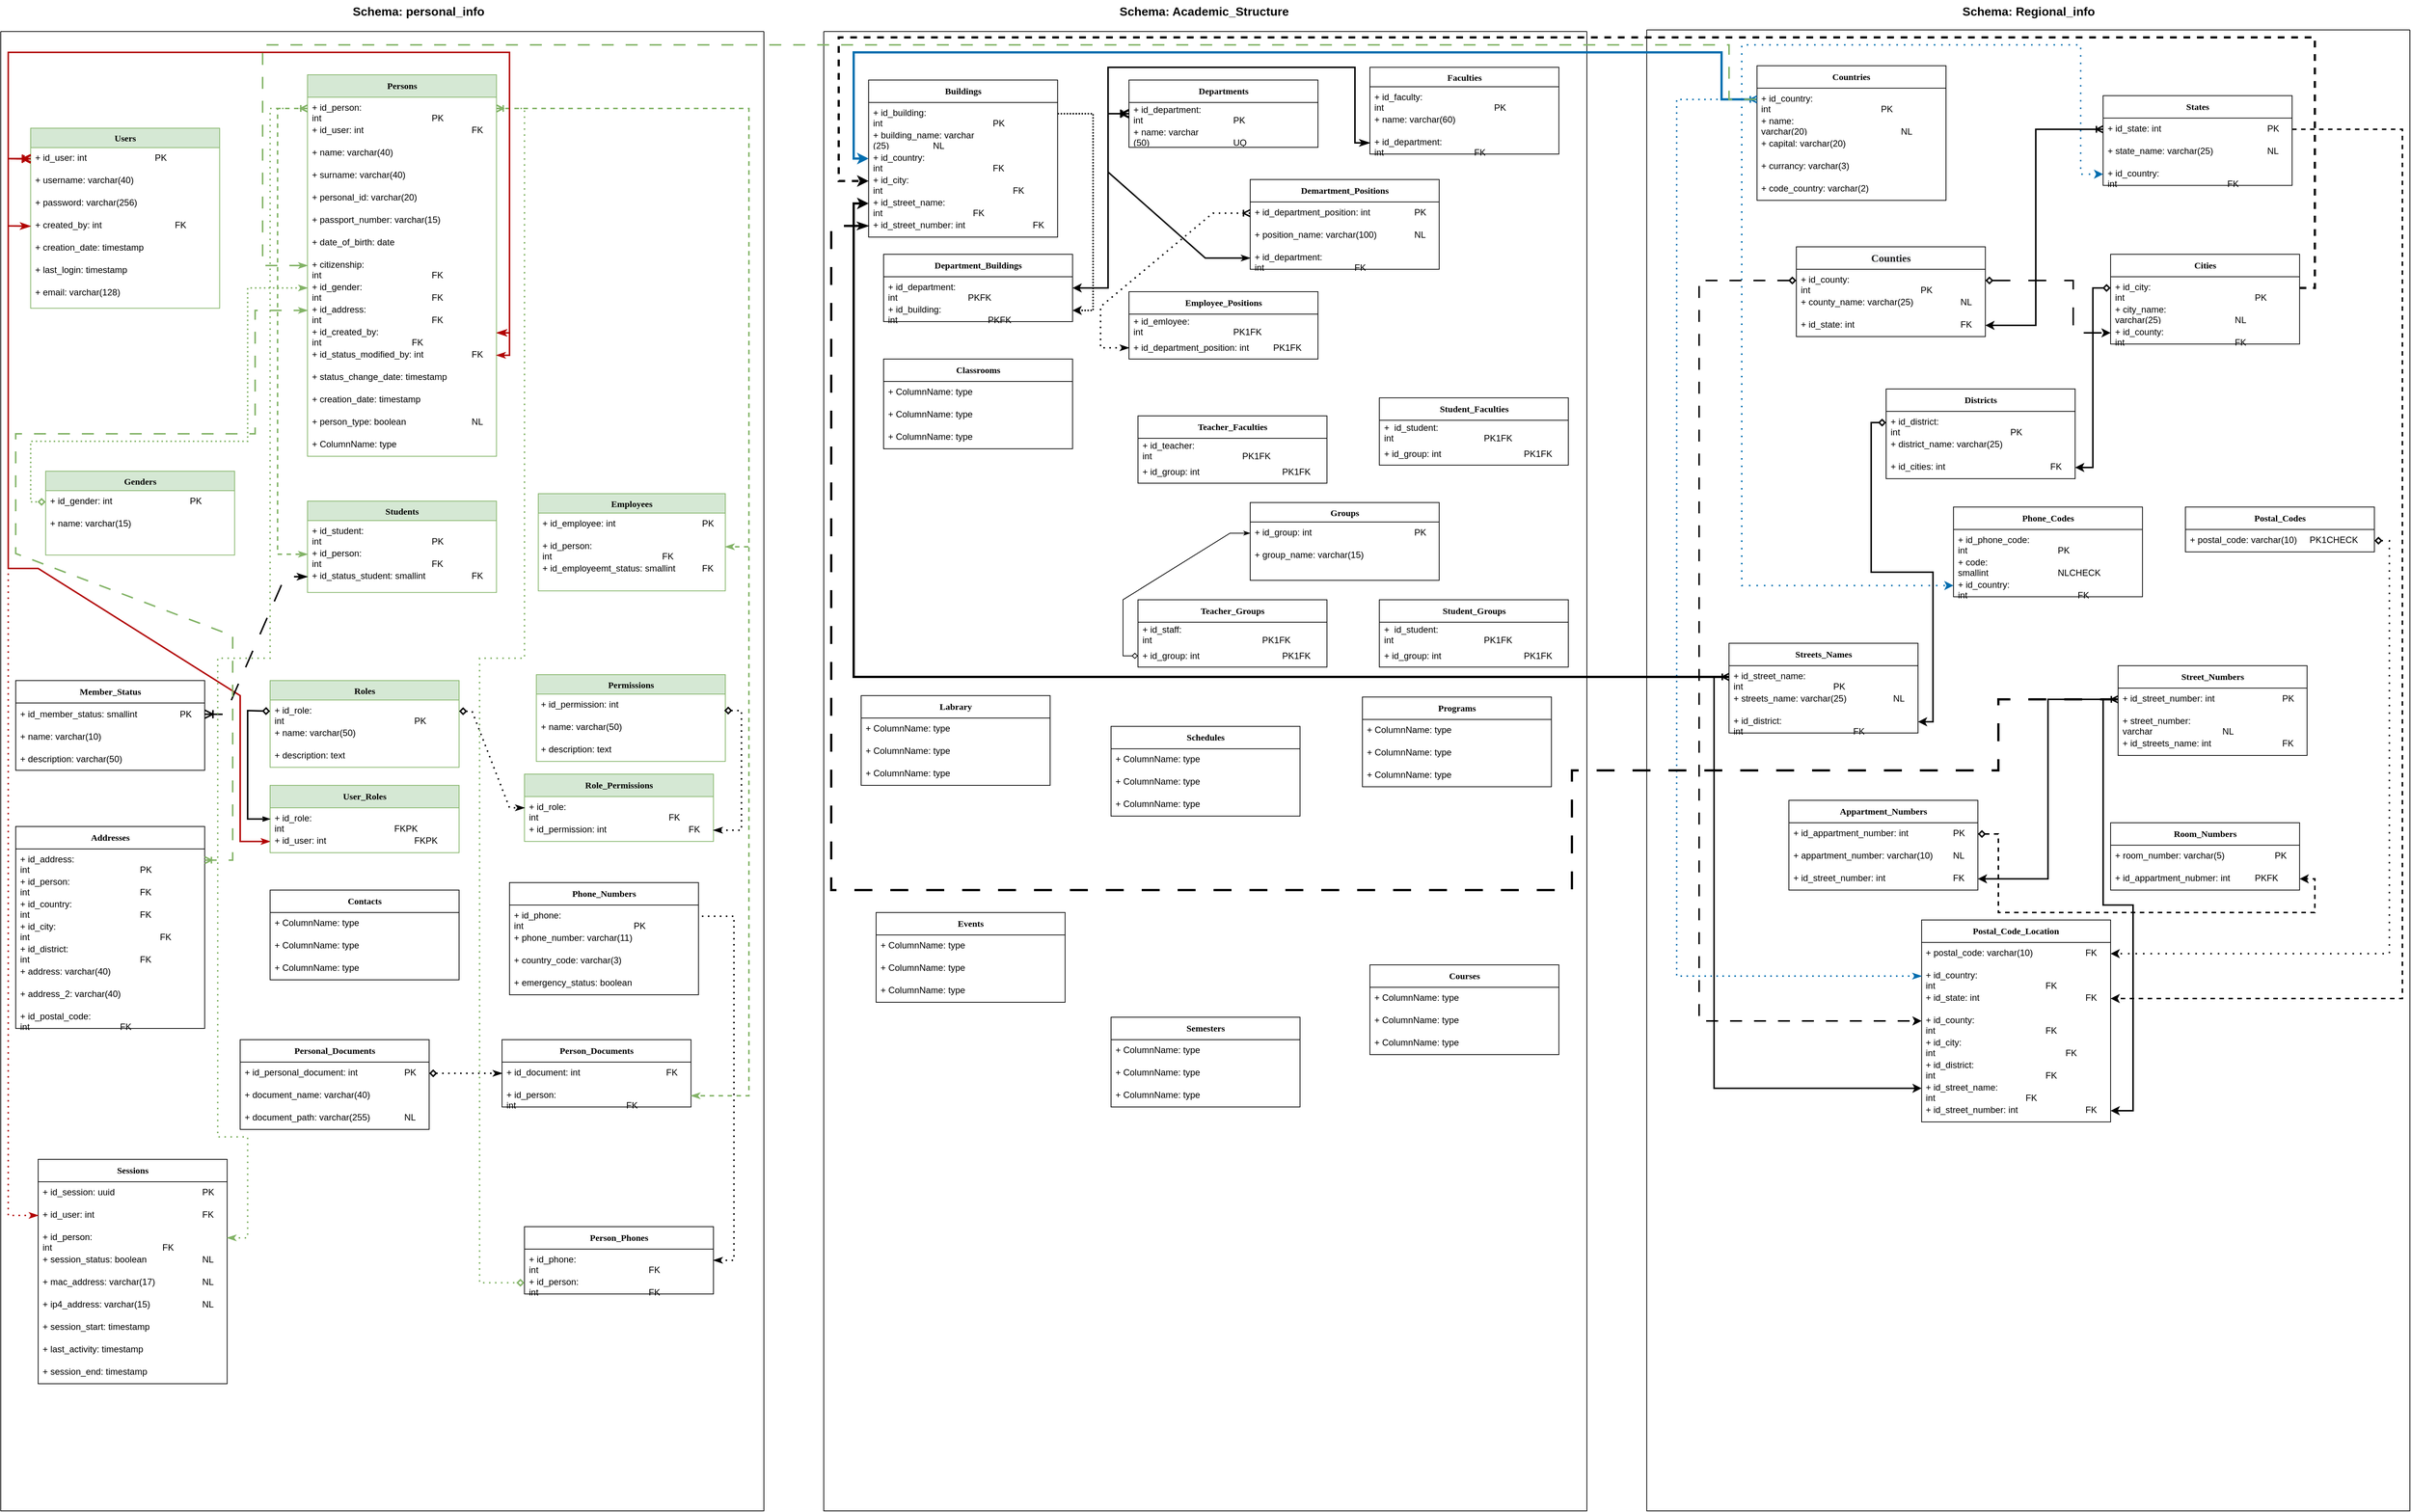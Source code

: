 <mxfile version="24.4.13" type="github">
  <diagram name="Page-1" id="9f46799a-70d6-7492-0946-bef42562c5a5">
    <mxGraphModel dx="1418" dy="1630" grid="1" gridSize="10" guides="1" tooltips="1" connect="1" arrows="1" fold="1" page="1" pageScale="1" pageWidth="1100" pageHeight="850" background="none" math="0" shadow="0">
      <root>
        <mxCell id="0" />
        <mxCell id="1" parent="0" />
        <mxCell id="SOtfIFX4lu3nbW7z2UZl-1" value="" style="swimlane;startSize=0;" parent="1" vertex="1">
          <mxGeometry x="40" y="-797.85" width="1020" height="1977.85" as="geometry" />
        </mxCell>
        <mxCell id="78961159f06e98e8-17" value="Users" style="swimlane;html=1;fontStyle=1;align=center;verticalAlign=top;childLayout=stackLayout;horizontal=1;startSize=26;horizontalStack=0;resizeParent=1;resizeLast=0;collapsible=1;marginBottom=0;swimlaneFillColor=#ffffff;rounded=0;shadow=0;comic=0;labelBackgroundColor=none;strokeWidth=1;fillColor=#d5e8d4;fontFamily=Verdana;fontSize=12;strokeColor=#82b366;" parent="SOtfIFX4lu3nbW7z2UZl-1" vertex="1">
          <mxGeometry x="40" y="129.27" width="252.6" height="240.73" as="geometry" />
        </mxCell>
        <mxCell id="78961159f06e98e8-21" value="+ id_user: int&lt;span style=&quot;white-space: pre;&quot;&gt;&#x9;&lt;/span&gt;&lt;span style=&quot;white-space: pre;&quot;&gt;&#x9;&lt;span style=&quot;white-space: pre;&quot;&gt;&#x9;&lt;/span&gt;&lt;span style=&quot;white-space: pre;&quot;&gt;&#x9;&lt;/span&gt;&lt;/span&gt;PK" style="text;html=1;strokeColor=none;fillColor=none;align=left;verticalAlign=top;spacingLeft=4;spacingRight=4;whiteSpace=wrap;overflow=hidden;rotatable=0;points=[[0,0.5],[1,0.5]];portConstraint=eastwest;" parent="78961159f06e98e8-17" vertex="1">
          <mxGeometry y="26" width="252.6" height="30" as="geometry" />
        </mxCell>
        <mxCell id="78961159f06e98e8-23" value="+ username: varchar(40)" style="text;html=1;strokeColor=none;fillColor=none;align=left;verticalAlign=top;spacingLeft=4;spacingRight=4;whiteSpace=wrap;overflow=hidden;rotatable=0;points=[[0,0.5],[1,0.5]];portConstraint=eastwest;" parent="78961159f06e98e8-17" vertex="1">
          <mxGeometry y="56" width="252.6" height="30" as="geometry" />
        </mxCell>
        <mxCell id="78961159f06e98e8-25" value="+ password: varchar(256)" style="text;html=1;strokeColor=none;fillColor=none;align=left;verticalAlign=top;spacingLeft=4;spacingRight=4;whiteSpace=wrap;overflow=hidden;rotatable=0;points=[[0,0.5],[1,0.5]];portConstraint=eastwest;" parent="78961159f06e98e8-17" vertex="1">
          <mxGeometry y="86" width="252.6" height="30" as="geometry" />
        </mxCell>
        <mxCell id="CPZP8p4mUbqyKR2cLPTc-1" value="+ created_by: int&lt;span style=&quot;white-space: pre;&quot;&gt;&#x9;&lt;/span&gt;&lt;span style=&quot;white-space: pre;&quot;&gt;&#x9;&lt;/span&gt;&lt;span style=&quot;white-space: pre;&quot;&gt;&#x9;&lt;/span&gt;&lt;span style=&quot;white-space: pre;&quot;&gt;&#x9;&lt;/span&gt;FK" style="text;html=1;strokeColor=none;fillColor=none;align=left;verticalAlign=top;spacingLeft=4;spacingRight=4;whiteSpace=wrap;overflow=hidden;rotatable=0;points=[[0,0.5],[1,0.5]];portConstraint=eastwest;" parent="78961159f06e98e8-17" vertex="1">
          <mxGeometry y="116" width="252.6" height="30" as="geometry" />
        </mxCell>
        <mxCell id="CPZP8p4mUbqyKR2cLPTc-2" value="+ creation_date: timestamp" style="text;html=1;strokeColor=none;fillColor=none;align=left;verticalAlign=top;spacingLeft=4;spacingRight=4;whiteSpace=wrap;overflow=hidden;rotatable=0;points=[[0,0.5],[1,0.5]];portConstraint=eastwest;" parent="78961159f06e98e8-17" vertex="1">
          <mxGeometry y="146" width="252.6" height="30" as="geometry" />
        </mxCell>
        <mxCell id="78961159f06e98e8-26" value="+ last_login: timestamp" style="text;html=1;strokeColor=none;fillColor=none;align=left;verticalAlign=top;spacingLeft=4;spacingRight=4;whiteSpace=wrap;overflow=hidden;rotatable=0;points=[[0,0.5],[1,0.5]];portConstraint=eastwest;" parent="78961159f06e98e8-17" vertex="1">
          <mxGeometry y="176" width="252.6" height="30" as="geometry" />
        </mxCell>
        <mxCell id="78961159f06e98e8-24" value="+ email: varchar(128)" style="text;html=1;strokeColor=none;fillColor=none;align=left;verticalAlign=top;spacingLeft=4;spacingRight=4;whiteSpace=wrap;overflow=hidden;rotatable=0;points=[[0,0.5],[1,0.5]];portConstraint=eastwest;" parent="78961159f06e98e8-17" vertex="1">
          <mxGeometry y="206" width="252.6" height="30" as="geometry" />
        </mxCell>
        <mxCell id="aLsEr2monKwzd3Dh__7e-3" value="" style="endArrow=ERoneToMany;html=1;strokeWidth=2;rounded=0;fontSize=12;startSize=8;endSize=8;curved=0;startArrow=classicThin;startFill=1;endFill=0;exitX=0;exitY=0.5;exitDx=0;exitDy=0;entryX=0;entryY=0.5;entryDx=0;entryDy=0;fillColor=#e51400;strokeColor=#B20000;" parent="78961159f06e98e8-17" source="CPZP8p4mUbqyKR2cLPTc-1" target="78961159f06e98e8-21" edge="1">
          <mxGeometry width="50" height="50" relative="1" as="geometry">
            <mxPoint x="454.364" y="323.165" as="sourcePoint" />
            <mxPoint y="56.203" as="targetPoint" />
            <Array as="points">
              <mxPoint x="-30" y="130.578" />
              <mxPoint x="-30" y="40.578" />
            </Array>
          </mxGeometry>
        </mxCell>
        <mxCell id="78961159f06e98e8-30" value="Students" style="swimlane;html=1;fontStyle=1;align=center;verticalAlign=top;childLayout=stackLayout;horizontal=1;startSize=26;horizontalStack=0;resizeParent=1;resizeLast=0;collapsible=1;marginBottom=0;swimlaneFillColor=#ffffff;rounded=0;shadow=0;comic=0;labelBackgroundColor=none;strokeWidth=1;fillColor=#d5e8d4;fontFamily=Verdana;fontSize=12;strokeColor=#82b366;" parent="SOtfIFX4lu3nbW7z2UZl-1" vertex="1">
          <mxGeometry x="410" y="627.85" width="252.6" height="122.15" as="geometry" />
        </mxCell>
        <mxCell id="wc_CM7Wy1zdcNeiFbysz-4" value="+ id_student: int&lt;span style=&quot;white-space: pre;&quot;&gt;&#x9;&lt;/span&gt;&lt;span style=&quot;white-space: pre;&quot;&gt;&#x9;&lt;span style=&quot;white-space: pre;&quot;&gt;&#x9;&lt;span style=&quot;white-space: pre;&quot;&gt;&#x9;&lt;/span&gt;&lt;span style=&quot;white-space: pre;&quot;&gt;&#x9;&lt;/span&gt;&lt;/span&gt;&lt;span style=&quot;white-space: pre;&quot;&gt;&#x9;&lt;/span&gt;&lt;/span&gt;PK" style="text;html=1;strokeColor=none;fillColor=none;align=left;verticalAlign=top;spacingLeft=4;spacingRight=4;whiteSpace=wrap;overflow=hidden;rotatable=0;points=[[0,0.5],[1,0.5]];portConstraint=eastwest;" parent="78961159f06e98e8-30" vertex="1">
          <mxGeometry y="26" width="252.6" height="30" as="geometry" />
        </mxCell>
        <mxCell id="SOtfIFX4lu3nbW7z2UZl-168" value="+ id_person: int&lt;span style=&quot;white-space: pre;&quot;&gt;&#x9;&lt;/span&gt;&lt;span style=&quot;white-space: pre;&quot;&gt;&#x9;&lt;/span&gt;&lt;span style=&quot;white-space: pre;&quot;&gt;&#x9;&lt;/span&gt;&lt;span style=&quot;white-space: pre;&quot;&gt;&#x9;&lt;/span&gt;&lt;span style=&quot;white-space: pre;&quot;&gt;&#x9;&lt;/span&gt;&lt;span style=&quot;white-space: pre;&quot;&gt;&#x9;&lt;/span&gt;FK" style="text;html=1;strokeColor=none;fillColor=none;align=left;verticalAlign=top;spacingLeft=4;spacingRight=4;whiteSpace=wrap;overflow=hidden;rotatable=0;points=[[0,0.5],[1,0.5]];portConstraint=eastwest;" parent="78961159f06e98e8-30" vertex="1">
          <mxGeometry y="56" width="252.6" height="30" as="geometry" />
        </mxCell>
        <mxCell id="78961159f06e98e8-34" value="+ id_status_student: smallint&lt;span style=&quot;white-space: pre;&quot;&gt;&#x9;&lt;/span&gt;&lt;span style=&quot;white-space: pre;&quot;&gt;&#x9;&lt;/span&gt;&lt;span style=&quot;white-space: pre;&quot;&gt;&#x9;&lt;/span&gt;FK" style="text;html=1;strokeColor=none;fillColor=none;align=left;verticalAlign=top;spacingLeft=4;spacingRight=4;whiteSpace=wrap;overflow=hidden;rotatable=0;points=[[0,0.5],[1,0.5]];portConstraint=eastwest;" parent="78961159f06e98e8-30" vertex="1">
          <mxGeometry y="86" width="252.6" height="30" as="geometry" />
        </mxCell>
        <mxCell id="aLsEr2monKwzd3Dh__7e-4" value="" style="endArrow=ERoneToMany;html=1;strokeWidth=2;rounded=0;fontSize=12;startSize=8;endSize=8;curved=0;startArrow=classicThin;startFill=1;endFill=0;exitX=1;exitY=0.5;exitDx=0;exitDy=0;entryX=0;entryY=0.5;entryDx=0;entryDy=0;fillColor=#e51400;strokeColor=#B20000;" parent="SOtfIFX4lu3nbW7z2UZl-1" source="CPZP8p4mUbqyKR2cLPTc-4" target="78961159f06e98e8-21" edge="1">
          <mxGeometry width="50" height="50" relative="1" as="geometry">
            <mxPoint x="831.764" y="1773.19" as="sourcePoint" />
            <mxPoint x="711.218" y="1281.418" as="targetPoint" />
            <Array as="points">
              <mxPoint x="680" y="402.85" />
              <mxPoint x="680" y="27.85" />
              <mxPoint x="10" y="27.85" />
              <mxPoint x="10" y="169.848" />
            </Array>
          </mxGeometry>
        </mxCell>
        <mxCell id="78961159f06e98e8-43" value="Employees" style="swimlane;html=1;fontStyle=1;align=center;verticalAlign=top;childLayout=stackLayout;horizontal=1;startSize=26;horizontalStack=0;resizeParent=1;resizeLast=0;collapsible=1;marginBottom=0;swimlaneFillColor=#ffffff;rounded=0;shadow=0;comic=0;labelBackgroundColor=none;strokeWidth=1;fillColor=#d5e8d4;fontFamily=Verdana;fontSize=12;strokeColor=#82b366;" parent="SOtfIFX4lu3nbW7z2UZl-1" vertex="1">
          <mxGeometry x="718.45" y="617.85" width="250" height="130" as="geometry" />
        </mxCell>
        <mxCell id="78961159f06e98e8-44" value="+ id_employee: int&lt;span style=&quot;white-space: pre;&quot;&gt;&lt;span style=&quot;white-space: pre;&quot;&gt;&#x9;&lt;span style=&quot;white-space: pre;&quot;&gt;&#x9;&lt;span style=&quot;white-space: pre;&quot;&gt;&#x9;&lt;/span&gt;&lt;span style=&quot;white-space: pre;&quot;&gt;&#x9;&lt;/span&gt;&lt;/span&gt;&lt;span style=&quot;white-space: pre;&quot;&gt;&#x9;&lt;/span&gt;&lt;/span&gt;&lt;/span&gt;PK" style="text;html=1;strokeColor=none;fillColor=none;align=left;verticalAlign=top;spacingLeft=4;spacingRight=4;whiteSpace=wrap;overflow=hidden;rotatable=0;points=[[0,0.5],[1,0.5]];portConstraint=eastwest;" parent="78961159f06e98e8-43" vertex="1">
          <mxGeometry y="26" width="250" height="30" as="geometry" />
        </mxCell>
        <mxCell id="SOtfIFX4lu3nbW7z2UZl-169" value="+ id_person: int&lt;span style=&quot;white-space: pre;&quot;&gt;&#x9;&lt;/span&gt;&lt;span style=&quot;white-space: pre;&quot;&gt;&#x9;&lt;/span&gt;&lt;span style=&quot;white-space: pre;&quot;&gt;&#x9;&lt;/span&gt;&lt;span style=&quot;white-space: pre;&quot;&gt;&#x9;&lt;/span&gt;&lt;span style=&quot;white-space: pre;&quot;&gt;&#x9;&lt;/span&gt;&lt;span style=&quot;white-space: pre;&quot;&gt;&#x9;&lt;/span&gt;FK" style="text;html=1;strokeColor=none;fillColor=none;align=left;verticalAlign=top;spacingLeft=4;spacingRight=4;whiteSpace=wrap;overflow=hidden;rotatable=0;points=[[0,0.5],[1,0.5]];portConstraint=eastwest;" parent="78961159f06e98e8-43" vertex="1">
          <mxGeometry y="56" width="250" height="30" as="geometry" />
        </mxCell>
        <mxCell id="uk3qMpqyS0EPrLujoJIK-22" value="+ id_employeemt_status: smallint&lt;span style=&quot;white-space: pre;&quot;&gt;&#x9;&lt;/span&gt;&lt;span style=&quot;white-space: pre;&quot;&gt;&#x9;&lt;/span&gt;FK" style="text;html=1;strokeColor=none;fillColor=none;align=left;verticalAlign=top;spacingLeft=4;spacingRight=4;whiteSpace=wrap;overflow=hidden;rotatable=0;points=[[0,0.5],[1,0.5]];portConstraint=eastwest;" vertex="1" parent="78961159f06e98e8-43">
          <mxGeometry y="86" width="250" height="30" as="geometry" />
        </mxCell>
        <mxCell id="78961159f06e98e8-108" value="Permissions" style="swimlane;html=1;fontStyle=1;align=center;verticalAlign=top;childLayout=stackLayout;horizontal=1;startSize=26;horizontalStack=0;resizeParent=1;resizeLast=0;collapsible=1;marginBottom=0;swimlaneFillColor=#ffffff;rounded=0;shadow=0;comic=0;labelBackgroundColor=none;strokeWidth=1;fillColor=#d5e8d4;fontFamily=Verdana;fontSize=12;strokeColor=#82b366;" parent="SOtfIFX4lu3nbW7z2UZl-1" vertex="1">
          <mxGeometry x="715.85" y="859.9" width="252.6" height="116" as="geometry" />
        </mxCell>
        <mxCell id="78961159f06e98e8-109" value="+ id_permission: int" style="text;html=1;strokeColor=none;fillColor=none;align=left;verticalAlign=top;spacingLeft=4;spacingRight=4;whiteSpace=wrap;overflow=hidden;rotatable=0;points=[[0,0.5],[1,0.5]];portConstraint=eastwest;" parent="78961159f06e98e8-108" vertex="1">
          <mxGeometry y="26" width="252.6" height="30" as="geometry" />
        </mxCell>
        <mxCell id="78961159f06e98e8-110" value="+ name: varchar(50)" style="text;html=1;strokeColor=none;fillColor=none;align=left;verticalAlign=top;spacingLeft=4;spacingRight=4;whiteSpace=wrap;overflow=hidden;rotatable=0;points=[[0,0.5],[1,0.5]];portConstraint=eastwest;" parent="78961159f06e98e8-108" vertex="1">
          <mxGeometry y="56" width="252.6" height="30" as="geometry" />
        </mxCell>
        <mxCell id="KnNc2yVZBidg9P3aKf9z-1" value="+ description: text" style="text;html=1;strokeColor=none;fillColor=none;align=left;verticalAlign=top;spacingLeft=4;spacingRight=4;whiteSpace=wrap;overflow=hidden;rotatable=0;points=[[0,0.5],[1,0.5]];portConstraint=eastwest;" parent="78961159f06e98e8-108" vertex="1">
          <mxGeometry y="86" width="252.6" height="30" as="geometry" />
        </mxCell>
        <mxCell id="78961159f06e98e8-95" value="Roles" style="swimlane;html=1;fontStyle=1;align=center;verticalAlign=top;childLayout=stackLayout;horizontal=1;startSize=26;horizontalStack=0;resizeParent=1;resizeLast=0;collapsible=1;marginBottom=0;swimlaneFillColor=#ffffff;rounded=0;shadow=0;comic=0;labelBackgroundColor=none;strokeWidth=1;fillColor=#d5e8d4;fontFamily=Verdana;fontSize=12;strokeColor=#82b366;" parent="SOtfIFX4lu3nbW7z2UZl-1" vertex="1">
          <mxGeometry x="360" y="867.7" width="252.6" height="116" as="geometry" />
        </mxCell>
        <mxCell id="78961159f06e98e8-96" value="+ id_role: int&lt;span style=&quot;white-space: pre;&quot;&gt;&#x9;&lt;/span&gt;&lt;span style=&quot;white-space: pre;&quot;&gt;&#x9;&lt;/span&gt;&lt;span style=&quot;white-space: pre;&quot;&gt;&#x9;&lt;/span&gt;&lt;span style=&quot;white-space: pre;&quot;&gt;&#x9;&lt;span style=&quot;white-space: pre;&quot;&gt;&#x9;&lt;/span&gt;&lt;span style=&quot;white-space: pre;&quot;&gt;&#x9;&lt;/span&gt;&lt;/span&gt;&lt;span style=&quot;white-space: pre;&quot;&gt;&#x9;&lt;/span&gt;PK" style="text;html=1;strokeColor=none;fillColor=none;align=left;verticalAlign=top;spacingLeft=4;spacingRight=4;whiteSpace=wrap;overflow=hidden;rotatable=0;points=[[0,0.5],[1,0.5]];portConstraint=eastwest;" parent="78961159f06e98e8-95" vertex="1">
          <mxGeometry y="26" width="252.6" height="30" as="geometry" />
        </mxCell>
        <mxCell id="78961159f06e98e8-97" value="+ name: varchar(50)" style="text;html=1;strokeColor=none;fillColor=none;align=left;verticalAlign=top;spacingLeft=4;spacingRight=4;whiteSpace=wrap;overflow=hidden;rotatable=0;points=[[0,0.5],[1,0.5]];portConstraint=eastwest;" parent="78961159f06e98e8-95" vertex="1">
          <mxGeometry y="56" width="252.6" height="30" as="geometry" />
        </mxCell>
        <mxCell id="78961159f06e98e8-98" value="+ description: text" style="text;html=1;strokeColor=none;fillColor=none;align=left;verticalAlign=top;spacingLeft=4;spacingRight=4;whiteSpace=wrap;overflow=hidden;rotatable=0;points=[[0,0.5],[1,0.5]];portConstraint=eastwest;" parent="78961159f06e98e8-95" vertex="1">
          <mxGeometry y="86" width="252.6" height="30" as="geometry" />
        </mxCell>
        <mxCell id="aLsEr2monKwzd3Dh__7e-6" value="&lt;b&gt;&lt;font face=&quot;Verdana&quot;&gt;Member_Status&lt;/font&gt;&lt;/b&gt;" style="swimlane;fontStyle=0;childLayout=stackLayout;horizontal=1;startSize=30;horizontalStack=0;resizeParent=1;resizeParentMax=0;resizeLast=0;collapsible=1;marginBottom=0;whiteSpace=wrap;html=1;" parent="SOtfIFX4lu3nbW7z2UZl-1" vertex="1">
          <mxGeometry x="20" y="867.7" width="252.6" height="120" as="geometry" />
        </mxCell>
        <mxCell id="aLsEr2monKwzd3Dh__7e-7" value="+ id_member_status: smallint&lt;span style=&quot;white-space: pre;&quot;&gt;&#x9;&lt;/span&gt;&lt;span style=&quot;white-space: pre;&quot;&gt;&lt;span style=&quot;white-space: pre;&quot;&gt;&#x9;&lt;/span&gt;&lt;/span&gt;&lt;span style=&quot;white-space: pre;&quot;&gt;&#x9;&lt;/span&gt;PK" style="text;strokeColor=none;fillColor=none;align=left;verticalAlign=middle;spacingLeft=4;spacingRight=4;overflow=hidden;points=[[0,0.5],[1,0.5]];portConstraint=eastwest;rotatable=0;whiteSpace=wrap;html=1;" parent="aLsEr2monKwzd3Dh__7e-6" vertex="1">
          <mxGeometry y="30" width="252.6" height="30" as="geometry" />
        </mxCell>
        <mxCell id="aLsEr2monKwzd3Dh__7e-8" value="+ name: varchar(10)" style="text;strokeColor=none;fillColor=none;align=left;verticalAlign=middle;spacingLeft=4;spacingRight=4;overflow=hidden;points=[[0,0.5],[1,0.5]];portConstraint=eastwest;rotatable=0;whiteSpace=wrap;html=1;" parent="aLsEr2monKwzd3Dh__7e-6" vertex="1">
          <mxGeometry y="60" width="252.6" height="30" as="geometry" />
        </mxCell>
        <mxCell id="aLsEr2monKwzd3Dh__7e-9" value="+ description: varchar(50)" style="text;strokeColor=none;fillColor=none;align=left;verticalAlign=middle;spacingLeft=4;spacingRight=4;overflow=hidden;points=[[0,0.5],[1,0.5]];portConstraint=eastwest;rotatable=0;whiteSpace=wrap;html=1;" parent="aLsEr2monKwzd3Dh__7e-6" vertex="1">
          <mxGeometry y="90" width="252.6" height="30" as="geometry" />
        </mxCell>
        <mxCell id="78961159f06e98e8-69" value="Genders" style="swimlane;html=1;fontStyle=1;align=center;verticalAlign=top;childLayout=stackLayout;horizontal=1;startSize=26;horizontalStack=0;resizeParent=1;resizeLast=0;collapsible=1;marginBottom=0;swimlaneFillColor=#ffffff;rounded=0;shadow=0;comic=0;labelBackgroundColor=none;strokeWidth=1;fillColor=#d5e8d4;fontFamily=Verdana;fontSize=12;strokeColor=#82b366;" parent="SOtfIFX4lu3nbW7z2UZl-1" vertex="1">
          <mxGeometry x="60" y="587.85" width="252.6" height="112.15" as="geometry" />
        </mxCell>
        <mxCell id="78961159f06e98e8-70" value="+ id_gender: int&lt;span style=&quot;white-space: pre;&quot;&gt;&#x9;&lt;/span&gt;&lt;span style=&quot;white-space: pre;&quot;&gt;&#x9;&lt;span style=&quot;white-space: pre;&quot;&gt;&#x9;&lt;span style=&quot;white-space: pre;&quot;&gt;&#x9;&lt;/span&gt;P&lt;/span&gt;K&lt;/span&gt;" style="text;html=1;strokeColor=none;fillColor=none;align=left;verticalAlign=top;spacingLeft=4;spacingRight=4;whiteSpace=wrap;overflow=hidden;rotatable=0;points=[[0,0.5],[1,0.5]];portConstraint=eastwest;" parent="78961159f06e98e8-69" vertex="1">
          <mxGeometry y="26" width="252.6" height="30" as="geometry" />
        </mxCell>
        <mxCell id="wc_CM7Wy1zdcNeiFbysz-29" value="+ name: varchar(15)" style="text;html=1;strokeColor=none;fillColor=none;align=left;verticalAlign=top;spacingLeft=4;spacingRight=4;whiteSpace=wrap;overflow=hidden;rotatable=0;points=[[0,0.5],[1,0.5]];portConstraint=eastwest;" parent="78961159f06e98e8-69" vertex="1">
          <mxGeometry y="56" width="252.6" height="30" as="geometry" />
        </mxCell>
        <mxCell id="KnNc2yVZBidg9P3aKf9z-5" value="" style="endArrow=ERoneToMany;html=1;rounded=0;startArrow=classicThin;startFill=1;endFill=0;exitX=0;exitY=0.5;exitDx=0;exitDy=0;strokeWidth=2;fillColor=#e51400;strokeColor=#B20000;" parent="SOtfIFX4lu3nbW7z2UZl-1" source="SOtfIFX4lu3nbW7z2UZl-136" edge="1">
          <mxGeometry width="50" height="50" relative="1" as="geometry">
            <mxPoint x="593.455" y="2163.797" as="sourcePoint" />
            <mxPoint x="40" y="169.85" as="targetPoint" />
            <Array as="points">
              <mxPoint x="320" y="1082.85" />
              <mxPoint x="320" y="887.85" />
              <mxPoint x="50" y="717.85" />
              <mxPoint x="10" y="717.85" />
              <mxPoint x="10" y="169.85" />
            </Array>
          </mxGeometry>
        </mxCell>
        <mxCell id="aLsEr2monKwzd3Dh__7e-10" value="" style="endArrow=classicThin;dashed=1;html=1;strokeWidth=2;rounded=0;fontSize=12;startSize=8;endSize=8;curved=0;startArrow=ERoneToMany;startFill=0;endFill=1;entryX=0;entryY=0.5;entryDx=0;entryDy=0;exitX=1;exitY=0.5;exitDx=0;exitDy=0;dashPattern=12 12;" parent="SOtfIFX4lu3nbW7z2UZl-1" source="aLsEr2monKwzd3Dh__7e-7" target="78961159f06e98e8-34" edge="1">
          <mxGeometry width="50" height="50" relative="1" as="geometry">
            <mxPoint x="639.818" y="2051.392" as="sourcePoint" />
            <mxPoint x="686.182" y="1981.139" as="targetPoint" />
            <Array as="points">
              <mxPoint x="300" y="912.85" />
              <mxPoint x="380" y="728.85" />
            </Array>
          </mxGeometry>
        </mxCell>
        <mxCell id="wc_CM7Wy1zdcNeiFbysz-36" value="" style="endArrow=diamond;html=1;strokeWidth=2;rounded=0;startArrow=classicThin;startFill=1;endFill=0;entryX=0;entryY=0.5;entryDx=0;entryDy=0;exitX=0;exitY=0.5;exitDx=0;exitDy=0;dashed=1;dashPattern=1 2;fillColor=#d5e8d4;strokeColor=#82b366;" parent="SOtfIFX4lu3nbW7z2UZl-1" source="78961159f06e98e8-33" target="78961159f06e98e8-70" edge="1">
          <mxGeometry width="50" height="50" relative="1" as="geometry">
            <mxPoint x="451.582" y="1618.633" as="sourcePoint" />
            <mxPoint x="405.218" y="1913.696" as="targetPoint" />
            <Array as="points">
              <mxPoint x="330" y="342.85" />
              <mxPoint x="330" y="547.848" />
              <mxPoint x="40" y="547.848" />
              <mxPoint x="40" y="628.848" />
            </Array>
          </mxGeometry>
        </mxCell>
        <mxCell id="SOtfIFX4lu3nbW7z2UZl-86" value="&lt;b&gt;&lt;font face=&quot;Verdana&quot;&gt;Addresses&lt;/font&gt;&lt;/b&gt;" style="swimlane;fontStyle=0;childLayout=stackLayout;horizontal=1;startSize=30;horizontalStack=0;resizeParent=1;resizeParentMax=0;resizeLast=0;collapsible=1;marginBottom=0;whiteSpace=wrap;html=1;" parent="SOtfIFX4lu3nbW7z2UZl-1" vertex="1">
          <mxGeometry x="20" y="1062.85" width="252.6" height="270" as="geometry" />
        </mxCell>
        <mxCell id="SOtfIFX4lu3nbW7z2UZl-104" value="+ id_address: int&lt;span style=&quot;white-space: pre;&quot;&gt;&#x9;&lt;/span&gt;&lt;span style=&quot;white-space: pre;&quot;&gt;&#x9;&lt;/span&gt;&lt;span style=&quot;white-space: pre;&quot;&gt;&#x9;&lt;/span&gt;&lt;span style=&quot;white-space: pre;&quot;&gt;&#x9;&lt;/span&gt;&lt;span style=&quot;white-space: pre;&quot;&gt;&#x9;&lt;/span&gt;&lt;span style=&quot;white-space: pre;&quot;&gt;&#x9;&lt;/span&gt;PK" style="text;html=1;strokeColor=none;fillColor=none;align=left;verticalAlign=top;spacingLeft=4;spacingRight=4;whiteSpace=wrap;overflow=hidden;rotatable=0;points=[[0,0.5],[1,0.5]];portConstraint=eastwest;" parent="SOtfIFX4lu3nbW7z2UZl-86" vertex="1">
          <mxGeometry y="30" width="252.6" height="30" as="geometry" />
        </mxCell>
        <mxCell id="SOtfIFX4lu3nbW7z2UZl-128" value="+ id_person: int&lt;span style=&quot;white-space: pre;&quot;&gt;&#x9;&lt;/span&gt;&lt;span style=&quot;white-space: pre;&quot;&gt;&#x9;&lt;/span&gt;&lt;span style=&quot;white-space: pre;&quot;&gt;&#x9;&lt;/span&gt;&lt;span style=&quot;white-space: pre;&quot;&gt;&#x9;&lt;/span&gt;&lt;span style=&quot;white-space: pre;&quot;&gt;&#x9;&lt;/span&gt;&lt;span style=&quot;white-space: pre;&quot;&gt;&#x9;&lt;/span&gt;FK" style="text;html=1;strokeColor=none;fillColor=none;align=left;verticalAlign=top;spacingLeft=4;spacingRight=4;whiteSpace=wrap;overflow=hidden;rotatable=0;points=[[0,0.5],[1,0.5]];portConstraint=eastwest;" parent="SOtfIFX4lu3nbW7z2UZl-86" vertex="1">
          <mxGeometry y="60" width="252.6" height="30" as="geometry" />
        </mxCell>
        <mxCell id="SOtfIFX4lu3nbW7z2UZl-105" value="+ id_country: int&lt;span style=&quot;white-space: pre;&quot;&gt;&#x9;&lt;/span&gt;&lt;span style=&quot;white-space: pre;&quot;&gt;&#x9;&lt;/span&gt;&lt;span style=&quot;white-space: pre;&quot;&gt;&#x9;&lt;/span&gt;&lt;span style=&quot;white-space: pre;&quot;&gt;&#x9;&lt;/span&gt;&lt;span style=&quot;white-space: pre;&quot;&gt;&#x9;&lt;/span&gt;&lt;span style=&quot;white-space: pre;&quot;&gt;&#x9;&lt;/span&gt;FK" style="text;html=1;strokeColor=none;fillColor=none;align=left;verticalAlign=top;spacingLeft=4;spacingRight=4;whiteSpace=wrap;overflow=hidden;rotatable=0;points=[[0,0.5],[1,0.5]];portConstraint=eastwest;" parent="SOtfIFX4lu3nbW7z2UZl-86" vertex="1">
          <mxGeometry y="90" width="252.6" height="30" as="geometry" />
        </mxCell>
        <mxCell id="SOtfIFX4lu3nbW7z2UZl-106" value="+ id_city: int&lt;span style=&quot;white-space: pre;&quot;&gt;&#x9;&lt;/span&gt;&lt;span style=&quot;white-space: pre;&quot;&gt;&#x9;&lt;/span&gt;&lt;span style=&quot;white-space: pre;&quot;&gt;&#x9;&lt;/span&gt;&lt;span style=&quot;white-space: pre;&quot;&gt;&#x9;&lt;/span&gt;&lt;span style=&quot;white-space: pre;&quot;&gt;&#x9;&lt;/span&gt;&lt;span style=&quot;white-space: pre;&quot;&gt;&#x9;&lt;/span&gt;&lt;span style=&quot;white-space: pre;&quot;&gt;&#x9;&lt;/span&gt;FK" style="text;html=1;strokeColor=none;fillColor=none;align=left;verticalAlign=top;spacingLeft=4;spacingRight=4;whiteSpace=wrap;overflow=hidden;rotatable=0;points=[[0,0.5],[1,0.5]];portConstraint=eastwest;" parent="SOtfIFX4lu3nbW7z2UZl-86" vertex="1">
          <mxGeometry y="120" width="252.6" height="30" as="geometry" />
        </mxCell>
        <mxCell id="SOtfIFX4lu3nbW7z2UZl-125" value="+ id_district: int&lt;span style=&quot;white-space: pre;&quot;&gt;&#x9;&lt;/span&gt;&lt;span style=&quot;white-space: pre;&quot;&gt;&#x9;&lt;/span&gt;&lt;span style=&quot;white-space: pre;&quot;&gt;&#x9;&lt;/span&gt;&lt;span style=&quot;white-space: pre;&quot;&gt;&#x9;&lt;/span&gt;&lt;span style=&quot;white-space: pre;&quot;&gt;&#x9;&lt;/span&gt;&lt;span style=&quot;white-space: pre;&quot;&gt;&#x9;&lt;/span&gt;FK" style="text;html=1;strokeColor=none;fillColor=none;align=left;verticalAlign=top;spacingLeft=4;spacingRight=4;whiteSpace=wrap;overflow=hidden;rotatable=0;points=[[0,0.5],[1,0.5]];portConstraint=eastwest;" parent="SOtfIFX4lu3nbW7z2UZl-86" vertex="1">
          <mxGeometry y="150" width="252.6" height="30" as="geometry" />
        </mxCell>
        <mxCell id="SOtfIFX4lu3nbW7z2UZl-124" value="+ address: varchar(40)" style="text;html=1;strokeColor=none;fillColor=none;align=left;verticalAlign=top;spacingLeft=4;spacingRight=4;whiteSpace=wrap;overflow=hidden;rotatable=0;points=[[0,0.5],[1,0.5]];portConstraint=eastwest;" parent="SOtfIFX4lu3nbW7z2UZl-86" vertex="1">
          <mxGeometry y="180" width="252.6" height="30" as="geometry" />
        </mxCell>
        <mxCell id="SOtfIFX4lu3nbW7z2UZl-127" value="+ address_2: varchar(40)" style="text;html=1;strokeColor=none;fillColor=none;align=left;verticalAlign=top;spacingLeft=4;spacingRight=4;whiteSpace=wrap;overflow=hidden;rotatable=0;points=[[0,0.5],[1,0.5]];portConstraint=eastwest;" parent="SOtfIFX4lu3nbW7z2UZl-86" vertex="1">
          <mxGeometry y="210" width="252.6" height="30" as="geometry" />
        </mxCell>
        <mxCell id="SOtfIFX4lu3nbW7z2UZl-126" value="+ id_postal_code: int&lt;span style=&quot;white-space: pre;&quot;&gt;&#x9;&lt;/span&gt;&lt;span style=&quot;white-space: pre;&quot;&gt;&#x9;&lt;/span&gt;&lt;span style=&quot;white-space: pre;&quot;&gt;&#x9;&lt;/span&gt;&lt;span style=&quot;white-space: pre;&quot;&gt;&#x9;&lt;/span&gt;&lt;span style=&quot;white-space: pre;&quot;&gt;&#x9;&lt;/span&gt;FK" style="text;html=1;strokeColor=none;fillColor=none;align=left;verticalAlign=top;spacingLeft=4;spacingRight=4;whiteSpace=wrap;overflow=hidden;rotatable=0;points=[[0,0.5],[1,0.5]];portConstraint=eastwest;" parent="SOtfIFX4lu3nbW7z2UZl-86" vertex="1">
          <mxGeometry y="240" width="252.6" height="30" as="geometry" />
        </mxCell>
        <mxCell id="SOtfIFX4lu3nbW7z2UZl-111" value="&lt;b&gt;&lt;font face=&quot;Verdana&quot;&gt;Phone_Numbers&lt;/font&gt;&lt;/b&gt;" style="swimlane;fontStyle=0;childLayout=stackLayout;horizontal=1;startSize=30;horizontalStack=0;resizeParent=1;resizeParentMax=0;resizeLast=0;collapsible=1;marginBottom=0;whiteSpace=wrap;html=1;" parent="SOtfIFX4lu3nbW7z2UZl-1" vertex="1">
          <mxGeometry x="680" y="1137.85" width="252.6" height="150" as="geometry" />
        </mxCell>
        <mxCell id="SOtfIFX4lu3nbW7z2UZl-119" value="+ id_phone: int&lt;span style=&quot;white-space: pre;&quot;&gt;&#x9;&lt;/span&gt;&lt;span style=&quot;white-space: pre;&quot;&gt;&#x9;&lt;/span&gt;&lt;span style=&quot;white-space: pre;&quot;&gt;&#x9;&lt;/span&gt;&lt;span style=&quot;white-space: pre;&quot;&gt;&#x9;&lt;/span&gt;&lt;span style=&quot;white-space: pre;&quot;&gt;&#x9;&lt;/span&gt;&lt;span style=&quot;white-space: pre;&quot;&gt;&#x9;&lt;/span&gt;PK" style="text;html=1;strokeColor=none;fillColor=none;align=left;verticalAlign=top;spacingLeft=4;spacingRight=4;whiteSpace=wrap;overflow=hidden;rotatable=0;points=[[0,0.5],[1,0.5]];portConstraint=eastwest;" parent="SOtfIFX4lu3nbW7z2UZl-111" vertex="1">
          <mxGeometry y="30" width="252.6" height="30" as="geometry" />
        </mxCell>
        <mxCell id="SOtfIFX4lu3nbW7z2UZl-113" value="+ phone_number: varchar(11)" style="text;html=1;strokeColor=none;fillColor=none;align=left;verticalAlign=top;spacingLeft=4;spacingRight=4;whiteSpace=wrap;overflow=hidden;rotatable=0;points=[[0,0.5],[1,0.5]];portConstraint=eastwest;" parent="SOtfIFX4lu3nbW7z2UZl-111" vertex="1">
          <mxGeometry y="60" width="252.6" height="30" as="geometry" />
        </mxCell>
        <mxCell id="SOtfIFX4lu3nbW7z2UZl-114" value="+ country_code: varchar(3)" style="text;html=1;strokeColor=none;fillColor=none;align=left;verticalAlign=top;spacingLeft=4;spacingRight=4;whiteSpace=wrap;overflow=hidden;rotatable=0;points=[[0,0.5],[1,0.5]];portConstraint=eastwest;" parent="SOtfIFX4lu3nbW7z2UZl-111" vertex="1">
          <mxGeometry y="90" width="252.6" height="30" as="geometry" />
        </mxCell>
        <mxCell id="SOtfIFX4lu3nbW7z2UZl-144" value="+ emergency_status: boolean" style="text;html=1;strokeColor=none;fillColor=none;align=left;verticalAlign=top;spacingLeft=4;spacingRight=4;whiteSpace=wrap;overflow=hidden;rotatable=0;points=[[0,0.5],[1,0.5]];portConstraint=eastwest;" parent="SOtfIFX4lu3nbW7z2UZl-111" vertex="1">
          <mxGeometry y="120" width="252.6" height="30" as="geometry" />
        </mxCell>
        <mxCell id="SOtfIFX4lu3nbW7z2UZl-107" value="&lt;b&gt;&lt;font face=&quot;Verdana&quot;&gt;Contacts&lt;/font&gt;&lt;/b&gt;" style="swimlane;fontStyle=0;childLayout=stackLayout;horizontal=1;startSize=30;horizontalStack=0;resizeParent=1;resizeParentMax=0;resizeLast=0;collapsible=1;marginBottom=0;whiteSpace=wrap;html=1;" parent="SOtfIFX4lu3nbW7z2UZl-1" vertex="1">
          <mxGeometry x="360.0" y="1147.85" width="252.6" height="120" as="geometry" />
        </mxCell>
        <mxCell id="SOtfIFX4lu3nbW7z2UZl-108" value="+ ColumnName: type" style="text;html=1;strokeColor=none;fillColor=none;align=left;verticalAlign=top;spacingLeft=4;spacingRight=4;whiteSpace=wrap;overflow=hidden;rotatable=0;points=[[0,0.5],[1,0.5]];portConstraint=eastwest;" parent="SOtfIFX4lu3nbW7z2UZl-107" vertex="1">
          <mxGeometry y="30" width="252.6" height="30" as="geometry" />
        </mxCell>
        <mxCell id="SOtfIFX4lu3nbW7z2UZl-109" value="+ ColumnName: type" style="text;html=1;strokeColor=none;fillColor=none;align=left;verticalAlign=top;spacingLeft=4;spacingRight=4;whiteSpace=wrap;overflow=hidden;rotatable=0;points=[[0,0.5],[1,0.5]];portConstraint=eastwest;" parent="SOtfIFX4lu3nbW7z2UZl-107" vertex="1">
          <mxGeometry y="60" width="252.6" height="30" as="geometry" />
        </mxCell>
        <mxCell id="SOtfIFX4lu3nbW7z2UZl-110" value="+ ColumnName: type" style="text;html=1;strokeColor=none;fillColor=none;align=left;verticalAlign=top;spacingLeft=4;spacingRight=4;whiteSpace=wrap;overflow=hidden;rotatable=0;points=[[0,0.5],[1,0.5]];portConstraint=eastwest;" parent="SOtfIFX4lu3nbW7z2UZl-107" vertex="1">
          <mxGeometry y="90" width="252.6" height="30" as="geometry" />
        </mxCell>
        <mxCell id="SOtfIFX4lu3nbW7z2UZl-116" value="&lt;font face=&quot;Verdana&quot;&gt;&lt;b&gt;Personal_Documents&lt;/b&gt;&lt;/font&gt;" style="swimlane;fontStyle=0;childLayout=stackLayout;horizontal=1;startSize=30;horizontalStack=0;resizeParent=1;resizeParentMax=0;resizeLast=0;collapsible=1;marginBottom=0;whiteSpace=wrap;html=1;" parent="SOtfIFX4lu3nbW7z2UZl-1" vertex="1">
          <mxGeometry x="320" y="1347.85" width="252.6" height="120" as="geometry" />
        </mxCell>
        <mxCell id="SOtfIFX4lu3nbW7z2UZl-117" value="+ id_personal_document: int&lt;span style=&quot;white-space: pre;&quot;&gt;&#x9;&lt;/span&gt;&lt;span style=&quot;white-space: pre;&quot;&gt;&#x9;&lt;/span&gt;&lt;span style=&quot;white-space: pre;&quot;&gt;&#x9;&lt;/span&gt;PK" style="text;html=1;strokeColor=none;fillColor=none;align=left;verticalAlign=top;spacingLeft=4;spacingRight=4;whiteSpace=wrap;overflow=hidden;rotatable=0;points=[[0,0.5],[1,0.5]];portConstraint=eastwest;" parent="SOtfIFX4lu3nbW7z2UZl-116" vertex="1">
          <mxGeometry y="30" width="252.6" height="30" as="geometry" />
        </mxCell>
        <mxCell id="SOtfIFX4lu3nbW7z2UZl-118" value="+ document_name: varchar(40)&amp;nbsp;" style="text;html=1;strokeColor=none;fillColor=none;align=left;verticalAlign=top;spacingLeft=4;spacingRight=4;whiteSpace=wrap;overflow=hidden;rotatable=0;points=[[0,0.5],[1,0.5]];portConstraint=eastwest;" parent="SOtfIFX4lu3nbW7z2UZl-116" vertex="1">
          <mxGeometry y="60" width="252.6" height="30" as="geometry" />
        </mxCell>
        <mxCell id="SOtfIFX4lu3nbW7z2UZl-156" value="+ document_path: varchar(255)&lt;span style=&quot;white-space: pre;&quot;&gt;&#x9;&lt;/span&gt;&lt;span style=&quot;white-space: pre;&quot;&gt;&#x9;&lt;/span&gt;NL" style="text;html=1;strokeColor=none;fillColor=none;align=left;verticalAlign=top;spacingLeft=4;spacingRight=4;whiteSpace=wrap;overflow=hidden;rotatable=0;points=[[0,0.5],[1,0.5]];portConstraint=eastwest;" parent="SOtfIFX4lu3nbW7z2UZl-116" vertex="1">
          <mxGeometry y="90" width="252.6" height="30" as="geometry" />
        </mxCell>
        <mxCell id="SOtfIFX4lu3nbW7z2UZl-135" value="&lt;b&gt;&lt;font face=&quot;Verdana&quot;&gt;User_Roles&lt;/font&gt;&lt;/b&gt;" style="swimlane;fontStyle=0;childLayout=stackLayout;horizontal=1;startSize=30;horizontalStack=0;resizeParent=1;resizeParentMax=0;resizeLast=0;collapsible=1;marginBottom=0;whiteSpace=wrap;html=1;fillColor=#d5e8d4;strokeColor=#82b366;" parent="SOtfIFX4lu3nbW7z2UZl-1" vertex="1">
          <mxGeometry x="360" y="1007.85" width="252.6" height="90" as="geometry" />
        </mxCell>
        <mxCell id="SOtfIFX4lu3nbW7z2UZl-137" value="+ id_role: int&lt;span style=&quot;white-space: pre;&quot;&gt;&#x9;&lt;/span&gt;&lt;span style=&quot;white-space: pre;&quot;&gt;&#x9;&lt;/span&gt;&lt;span style=&quot;white-space: pre;&quot;&gt;&#x9;&lt;/span&gt;&lt;span style=&quot;white-space: pre;&quot;&gt;&#x9;&lt;/span&gt;&lt;span style=&quot;white-space: pre;&quot;&gt;&#x9;&lt;/span&gt;&lt;span style=&quot;white-space: pre;&quot;&gt;&#x9;&lt;/span&gt;FKPK" style="text;html=1;strokeColor=none;fillColor=none;align=left;verticalAlign=top;spacingLeft=4;spacingRight=4;whiteSpace=wrap;overflow=hidden;rotatable=0;points=[[0,0.5],[1,0.5]];portConstraint=eastwest;" parent="SOtfIFX4lu3nbW7z2UZl-135" vertex="1">
          <mxGeometry y="30" width="252.6" height="30" as="geometry" />
        </mxCell>
        <mxCell id="SOtfIFX4lu3nbW7z2UZl-136" value="+ id_user: int&lt;span style=&quot;white-space: pre;&quot;&gt;&#x9;&lt;/span&gt;&lt;span style=&quot;white-space: pre;&quot;&gt;&#x9;&lt;/span&gt;&lt;span style=&quot;white-space: pre;&quot;&gt;&#x9;&lt;/span&gt;&lt;span style=&quot;white-space: pre;&quot;&gt;&#x9;&lt;/span&gt;&lt;span style=&quot;white-space: pre;&quot;&gt;&#x9;&lt;/span&gt;FKPK" style="text;html=1;strokeColor=none;fillColor=none;align=left;verticalAlign=top;spacingLeft=4;spacingRight=4;whiteSpace=wrap;overflow=hidden;rotatable=0;points=[[0,0.5],[1,0.5]];portConstraint=eastwest;" parent="SOtfIFX4lu3nbW7z2UZl-135" vertex="1">
          <mxGeometry y="60" width="252.6" height="30" as="geometry" />
        </mxCell>
        <mxCell id="SOtfIFX4lu3nbW7z2UZl-139" value="" style="endArrow=diamond;html=1;strokeWidth=2;rounded=0;startArrow=openThin;startFill=0;endFill=0;exitX=0;exitY=0.5;exitDx=0;exitDy=0;entryX=0;entryY=0.5;entryDx=0;entryDy=0;" parent="SOtfIFX4lu3nbW7z2UZl-1" source="SOtfIFX4lu3nbW7z2UZl-135" target="78961159f06e98e8-96" edge="1">
          <mxGeometry width="50" height="50" relative="1" as="geometry">
            <mxPoint x="450" y="1017.85" as="sourcePoint" />
            <mxPoint x="500" y="967.85" as="targetPoint" />
            <Array as="points">
              <mxPoint x="330" y="1052.85" />
              <mxPoint x="330" y="907.85" />
            </Array>
          </mxGeometry>
        </mxCell>
        <mxCell id="SOtfIFX4lu3nbW7z2UZl-148" value="" style="endArrow=classicThin;dashed=1;html=1;strokeWidth=2;rounded=0;entryX=0;entryY=0.5;entryDx=0;entryDy=0;exitX=1;exitY=0.5;exitDx=0;exitDy=0;startArrow=ERoneToMany;startFill=0;endFill=1;dashPattern=8 8;fillColor=#d5e8d4;strokeColor=#82b366;" parent="SOtfIFX4lu3nbW7z2UZl-1" source="SOtfIFX4lu3nbW7z2UZl-104" target="SOtfIFX4lu3nbW7z2UZl-146" edge="1">
          <mxGeometry width="50" height="50" relative="1" as="geometry">
            <mxPoint x="640" y="527.85" as="sourcePoint" />
            <mxPoint x="520" y="717.85" as="targetPoint" />
            <Array as="points">
              <mxPoint x="310" y="1107.85" />
              <mxPoint x="310" y="807.85" />
              <mxPoint x="20" y="697.85" />
              <mxPoint x="20" y="537.85" />
              <mxPoint x="340" y="537.85" />
              <mxPoint x="340" y="372.85" />
            </Array>
          </mxGeometry>
        </mxCell>
        <mxCell id="SOtfIFX4lu3nbW7z2UZl-151" value="&lt;b&gt;&lt;font face=&quot;Verdana&quot;&gt;Person_Documents&lt;/font&gt;&lt;/b&gt;" style="swimlane;fontStyle=0;childLayout=stackLayout;horizontal=1;startSize=30;horizontalStack=0;resizeParent=1;resizeParentMax=0;resizeLast=0;collapsible=1;marginBottom=0;whiteSpace=wrap;html=1;" parent="SOtfIFX4lu3nbW7z2UZl-1" vertex="1">
          <mxGeometry x="670" y="1347.85" width="252.6" height="90" as="geometry" />
        </mxCell>
        <mxCell id="SOtfIFX4lu3nbW7z2UZl-152" value="+ id_document: int&lt;span style=&quot;white-space: pre;&quot;&gt;&#x9;&lt;/span&gt;&lt;span style=&quot;white-space: pre;&quot;&gt;&#x9;&lt;/span&gt;&lt;span style=&quot;white-space: pre;&quot;&gt;&#x9;&lt;/span&gt;&lt;span style=&quot;white-space: pre;&quot;&gt;&#x9;&lt;/span&gt;&lt;span style=&quot;white-space: pre;&quot;&gt;&#x9;&lt;/span&gt;FK" style="text;html=1;strokeColor=none;fillColor=none;align=left;verticalAlign=top;spacingLeft=4;spacingRight=4;whiteSpace=wrap;overflow=hidden;rotatable=0;points=[[0,0.5],[1,0.5]];portConstraint=eastwest;" parent="SOtfIFX4lu3nbW7z2UZl-151" vertex="1">
          <mxGeometry y="30" width="252.6" height="30" as="geometry" />
        </mxCell>
        <mxCell id="SOtfIFX4lu3nbW7z2UZl-153" value="+ id_person: int&lt;span style=&quot;white-space: pre;&quot;&gt;&#x9;&lt;/span&gt;&lt;span style=&quot;white-space: pre;&quot;&gt;&#x9;&lt;/span&gt;&lt;span style=&quot;white-space: pre;&quot;&gt;&#x9;&lt;/span&gt;&lt;span style=&quot;white-space: pre;&quot;&gt;&#x9;&lt;/span&gt;&lt;span style=&quot;white-space: pre;&quot;&gt;&#x9;&lt;/span&gt;&lt;span style=&quot;white-space: pre;&quot;&gt;&#x9;&lt;/span&gt;FK" style="text;html=1;strokeColor=none;fillColor=none;align=left;verticalAlign=top;spacingLeft=4;spacingRight=4;whiteSpace=wrap;overflow=hidden;rotatable=0;points=[[0,0.5],[1,0.5]];portConstraint=eastwest;" parent="SOtfIFX4lu3nbW7z2UZl-151" vertex="1">
          <mxGeometry y="60" width="252.6" height="30" as="geometry" />
        </mxCell>
        <mxCell id="SOtfIFX4lu3nbW7z2UZl-157" value="" style="endArrow=classicThin;dashed=1;html=1;dashPattern=1 3;strokeWidth=2;rounded=0;entryX=0;entryY=0.5;entryDx=0;entryDy=0;exitX=1;exitY=0.5;exitDx=0;exitDy=0;startArrow=diamond;startFill=0;endFill=1;" parent="SOtfIFX4lu3nbW7z2UZl-1" source="SOtfIFX4lu3nbW7z2UZl-117" target="SOtfIFX4lu3nbW7z2UZl-152" edge="1">
          <mxGeometry width="50" height="50" relative="1" as="geometry">
            <mxPoint x="520" y="1267.85" as="sourcePoint" />
            <mxPoint x="640" y="1387.85" as="targetPoint" />
          </mxGeometry>
        </mxCell>
        <mxCell id="SOtfIFX4lu3nbW7z2UZl-164" value="&lt;b&gt;&lt;font face=&quot;Verdana&quot;&gt;Persons&lt;/font&gt;&lt;/b&gt;" style="swimlane;fontStyle=0;childLayout=stackLayout;horizontal=1;startSize=30;horizontalStack=0;resizeParent=1;resizeParentMax=0;resizeLast=0;collapsible=1;marginBottom=0;whiteSpace=wrap;html=1;fillColor=#d5e8d4;strokeColor=#82b366;" parent="SOtfIFX4lu3nbW7z2UZl-1" vertex="1">
          <mxGeometry x="410" y="57.85" width="252.6" height="510" as="geometry" />
        </mxCell>
        <mxCell id="SOtfIFX4lu3nbW7z2UZl-165" value="+ id_person: int&lt;span style=&quot;white-space: pre;&quot;&gt;&#x9;&lt;/span&gt;&lt;span style=&quot;white-space: pre;&quot;&gt;&#x9;&lt;/span&gt;&lt;span style=&quot;white-space: pre;&quot;&gt;&#x9;&lt;/span&gt;&lt;span style=&quot;white-space: pre;&quot;&gt;&#x9;&lt;/span&gt;&lt;span style=&quot;white-space: pre;&quot;&gt;&#x9;&lt;/span&gt;&lt;span style=&quot;white-space: pre;&quot;&gt;&#x9;&lt;/span&gt;PK" style="text;html=1;strokeColor=none;fillColor=none;align=left;verticalAlign=top;spacingLeft=4;spacingRight=4;whiteSpace=wrap;overflow=hidden;rotatable=0;points=[[0,0.5],[1,0.5]];portConstraint=eastwest;" parent="SOtfIFX4lu3nbW7z2UZl-164" vertex="1">
          <mxGeometry y="30" width="252.6" height="30" as="geometry" />
        </mxCell>
        <mxCell id="SOtfIFX4lu3nbW7z2UZl-170" value="+ id_user: int&lt;span style=&quot;white-space: pre;&quot;&gt;&#x9;&lt;/span&gt;&lt;span style=&quot;white-space: pre;&quot;&gt;&#x9;&lt;span style=&quot;white-space: pre;&quot;&gt;&#x9;&lt;/span&gt;&lt;span style=&quot;white-space: pre;&quot;&gt;&#x9;&lt;span style=&quot;white-space: pre;&quot;&gt;&#x9;&lt;/span&gt;&lt;span style=&quot;white-space: pre;&quot;&gt;&#x9;&lt;/span&gt;FK&lt;/span&gt;&lt;/span&gt;" style="text;html=1;strokeColor=none;fillColor=none;align=left;verticalAlign=top;spacingLeft=4;spacingRight=4;whiteSpace=wrap;overflow=hidden;rotatable=0;points=[[0,0.5],[1,0.5]];portConstraint=eastwest;" parent="SOtfIFX4lu3nbW7z2UZl-164" vertex="1">
          <mxGeometry y="60" width="252.6" height="30" as="geometry" />
        </mxCell>
        <mxCell id="78961159f06e98e8-31" value="+ name: varchar(40)" style="text;html=1;strokeColor=none;fillColor=none;align=left;verticalAlign=top;spacingLeft=4;spacingRight=4;whiteSpace=wrap;overflow=hidden;rotatable=0;points=[[0,0.5],[1,0.5]];portConstraint=eastwest;" parent="SOtfIFX4lu3nbW7z2UZl-164" vertex="1">
          <mxGeometry y="90" width="252.6" height="30" as="geometry" />
        </mxCell>
        <mxCell id="78961159f06e98e8-32" value="+ surname: varchar(40)" style="text;html=1;strokeColor=none;fillColor=none;align=left;verticalAlign=top;spacingLeft=4;spacingRight=4;whiteSpace=wrap;overflow=hidden;rotatable=0;points=[[0,0.5],[1,0.5]];portConstraint=eastwest;" parent="SOtfIFX4lu3nbW7z2UZl-164" vertex="1">
          <mxGeometry y="120" width="252.6" height="30" as="geometry" />
        </mxCell>
        <mxCell id="CPZP8p4mUbqyKR2cLPTc-6" value="+ personal_id: varchar(20)" style="text;html=1;strokeColor=none;fillColor=none;align=left;verticalAlign=top;spacingLeft=4;spacingRight=4;whiteSpace=wrap;overflow=hidden;rotatable=0;points=[[0,0.5],[1,0.5]];portConstraint=eastwest;" parent="SOtfIFX4lu3nbW7z2UZl-164" vertex="1">
          <mxGeometry y="150" width="252.6" height="30" as="geometry" />
        </mxCell>
        <mxCell id="uk3qMpqyS0EPrLujoJIK-21" value="+ passport_number: varchar(15)" style="text;html=1;strokeColor=none;fillColor=none;align=left;verticalAlign=top;spacingLeft=4;spacingRight=4;whiteSpace=wrap;overflow=hidden;rotatable=0;points=[[0,0.5],[1,0.5]];portConstraint=eastwest;" vertex="1" parent="SOtfIFX4lu3nbW7z2UZl-164">
          <mxGeometry y="180" width="252.6" height="30" as="geometry" />
        </mxCell>
        <mxCell id="CPZP8p4mUbqyKR2cLPTc-7" value="+ date_of_birth: date" style="text;html=1;strokeColor=none;fillColor=none;align=left;verticalAlign=top;spacingLeft=4;spacingRight=4;whiteSpace=wrap;overflow=hidden;rotatable=0;points=[[0,0.5],[1,0.5]];portConstraint=eastwest;" parent="SOtfIFX4lu3nbW7z2UZl-164" vertex="1">
          <mxGeometry y="210" width="252.6" height="30" as="geometry" />
        </mxCell>
        <mxCell id="CPZP8p4mUbqyKR2cLPTc-20" value="+ citizenship: int&lt;span style=&quot;white-space: pre;&quot;&gt;&#x9;&lt;/span&gt;&lt;span style=&quot;white-space: pre;&quot;&gt;&#x9;&lt;/span&gt;&lt;span style=&quot;white-space: pre;&quot;&gt;&#x9;&lt;/span&gt;&lt;span style=&quot;white-space: pre;&quot;&gt;&#x9;&lt;span style=&quot;white-space: pre;&quot;&gt;&#x9;&lt;/span&gt;&lt;span style=&quot;white-space: pre;&quot;&gt;&#x9;&lt;/span&gt;&lt;/span&gt;FK" style="text;html=1;strokeColor=none;fillColor=none;align=left;verticalAlign=top;spacingLeft=4;spacingRight=4;whiteSpace=wrap;overflow=hidden;rotatable=0;points=[[0,0.5],[1,0.5]];portConstraint=eastwest;" parent="SOtfIFX4lu3nbW7z2UZl-164" vertex="1">
          <mxGeometry y="240" width="252.6" height="30" as="geometry" />
        </mxCell>
        <mxCell id="78961159f06e98e8-33" value="+ id_gender: int&lt;span style=&quot;white-space: pre;&quot;&gt;&#x9;&lt;/span&gt;&lt;span style=&quot;white-space: pre;&quot;&gt;&#x9;&lt;/span&gt;&lt;span style=&quot;white-space: pre;&quot;&gt;&#x9;&lt;span style=&quot;white-space: pre;&quot;&gt;&#x9;&lt;/span&gt;&lt;span style=&quot;white-space: pre;&quot;&gt;&#x9;&lt;/span&gt;&lt;/span&gt;&lt;span style=&quot;white-space: pre;&quot;&gt;&#x9;&lt;/span&gt;FK" style="text;html=1;strokeColor=none;fillColor=none;align=left;verticalAlign=top;spacingLeft=4;spacingRight=4;whiteSpace=wrap;overflow=hidden;rotatable=0;points=[[0,0.5],[1,0.5]];portConstraint=eastwest;" parent="SOtfIFX4lu3nbW7z2UZl-164" vertex="1">
          <mxGeometry y="270" width="252.6" height="30" as="geometry" />
        </mxCell>
        <mxCell id="SOtfIFX4lu3nbW7z2UZl-146" value="+ id_address: int&lt;span style=&quot;white-space: pre;&quot;&gt;&#x9;&lt;/span&gt;&lt;span style=&quot;white-space: pre;&quot;&gt;&#x9;&lt;/span&gt;&lt;span style=&quot;white-space: pre;&quot;&gt;&#x9;&lt;/span&gt;&lt;span style=&quot;white-space: pre;&quot;&gt;&#x9;&lt;/span&gt;&lt;span style=&quot;white-space: pre;&quot;&gt;&#x9;&lt;/span&gt;&lt;span style=&quot;white-space: pre;&quot;&gt;&#x9;&lt;/span&gt;FK" style="text;html=1;strokeColor=none;fillColor=none;align=left;verticalAlign=top;spacingLeft=4;spacingRight=4;whiteSpace=wrap;overflow=hidden;rotatable=0;points=[[0,0.5],[1,0.5]];portConstraint=eastwest;" parent="SOtfIFX4lu3nbW7z2UZl-164" vertex="1">
          <mxGeometry y="300" width="252.6" height="30" as="geometry" />
        </mxCell>
        <mxCell id="CPZP8p4mUbqyKR2cLPTc-4" value="+ id_created_by: int&lt;span style=&quot;white-space: pre;&quot;&gt;&#x9;&lt;/span&gt;&lt;span style=&quot;white-space: pre;&quot;&gt;&#x9;&lt;span style=&quot;white-space: pre;&quot;&gt;&#x9;&lt;/span&gt;&lt;span style=&quot;white-space: pre;&quot;&gt;&#x9;&lt;/span&gt;&lt;/span&gt;&lt;span style=&quot;white-space: pre;&quot;&gt;&#x9;&lt;/span&gt;FK" style="text;html=1;strokeColor=none;fillColor=none;align=left;verticalAlign=top;spacingLeft=4;spacingRight=4;whiteSpace=wrap;overflow=hidden;rotatable=0;points=[[0,0.5],[1,0.5]];portConstraint=eastwest;" parent="SOtfIFX4lu3nbW7z2UZl-164" vertex="1">
          <mxGeometry y="330" width="252.6" height="30" as="geometry" />
        </mxCell>
        <mxCell id="CPZP8p4mUbqyKR2cLPTc-3" value="+ id_status_modified_by: int&lt;span style=&quot;white-space: pre;&quot;&gt;&#x9;&lt;span style=&quot;white-space: pre;&quot;&gt;&#x9;&lt;/span&gt;&lt;span style=&quot;white-space: pre;&quot;&gt;&#x9;&lt;/span&gt;&lt;/span&gt;FK" style="text;html=1;strokeColor=none;fillColor=none;align=left;verticalAlign=top;spacingLeft=4;spacingRight=4;whiteSpace=wrap;overflow=hidden;rotatable=0;points=[[0,0.5],[1,0.5]];portConstraint=eastwest;" parent="SOtfIFX4lu3nbW7z2UZl-164" vertex="1">
          <mxGeometry y="360" width="252.6" height="30" as="geometry" />
        </mxCell>
        <mxCell id="CPZP8p4mUbqyKR2cLPTc-25" value="+ status_change_date: timestamp" style="text;html=1;strokeColor=none;fillColor=none;align=left;verticalAlign=top;spacingLeft=4;spacingRight=4;whiteSpace=wrap;overflow=hidden;rotatable=0;points=[[0,0.5],[1,0.5]];portConstraint=eastwest;" parent="SOtfIFX4lu3nbW7z2UZl-164" vertex="1">
          <mxGeometry y="390" width="252.6" height="30" as="geometry" />
        </mxCell>
        <mxCell id="CPZP8p4mUbqyKR2cLPTc-5" value="+ creation_date: timestamp" style="text;html=1;strokeColor=none;fillColor=none;align=left;verticalAlign=top;spacingLeft=4;spacingRight=4;whiteSpace=wrap;overflow=hidden;rotatable=0;points=[[0,0.5],[1,0.5]];portConstraint=eastwest;" parent="SOtfIFX4lu3nbW7z2UZl-164" vertex="1">
          <mxGeometry y="420" width="252.6" height="30" as="geometry" />
        </mxCell>
        <mxCell id="SOtfIFX4lu3nbW7z2UZl-166" value="+ person_type: boolean&lt;span style=&quot;white-space: pre;&quot;&gt;&#x9;&lt;/span&gt;&lt;span style=&quot;white-space: pre;&quot;&gt;&#x9;&lt;/span&gt;&lt;span style=&quot;white-space: pre;&quot;&gt;&#x9;&lt;/span&gt;&lt;span style=&quot;white-space: pre;&quot;&gt;&#x9;&lt;/span&gt;NL" style="text;html=1;strokeColor=none;fillColor=none;align=left;verticalAlign=top;spacingLeft=4;spacingRight=4;whiteSpace=wrap;overflow=hidden;rotatable=0;points=[[0,0.5],[1,0.5]];portConstraint=eastwest;" parent="SOtfIFX4lu3nbW7z2UZl-164" vertex="1">
          <mxGeometry y="450" width="252.6" height="30" as="geometry" />
        </mxCell>
        <mxCell id="SOtfIFX4lu3nbW7z2UZl-167" value="+ ColumnName: type" style="text;html=1;strokeColor=none;fillColor=none;align=left;verticalAlign=top;spacingLeft=4;spacingRight=4;whiteSpace=wrap;overflow=hidden;rotatable=0;points=[[0,0.5],[1,0.5]];portConstraint=eastwest;" parent="SOtfIFX4lu3nbW7z2UZl-164" vertex="1">
          <mxGeometry y="480" width="252.6" height="30" as="geometry" />
        </mxCell>
        <mxCell id="SOtfIFX4lu3nbW7z2UZl-158" value="" style="endArrow=classicThin;dashed=1;html=1;strokeWidth=2;rounded=0;entryX=1;entryY=0.5;entryDx=0;entryDy=0;exitX=1;exitY=0.5;exitDx=0;exitDy=0;startArrow=ERmany;startFill=0;endFill=1;fillColor=#d5e8d4;strokeColor=#82b366;" parent="SOtfIFX4lu3nbW7z2UZl-1" source="SOtfIFX4lu3nbW7z2UZl-165" target="SOtfIFX4lu3nbW7z2UZl-153" edge="1">
          <mxGeometry width="50" height="50" relative="1" as="geometry">
            <mxPoint x="960" y="1422.85" as="sourcePoint" />
            <mxPoint x="570" y="1217.85" as="targetPoint" />
            <Array as="points">
              <mxPoint x="1000" y="102.85" />
              <mxPoint x="1000" y="1422.85" />
            </Array>
          </mxGeometry>
        </mxCell>
        <mxCell id="SOtfIFX4lu3nbW7z2UZl-171" value="&lt;b&gt;&lt;font face=&quot;Verdana&quot;&gt;Sessions&lt;/font&gt;&lt;/b&gt;" style="swimlane;fontStyle=0;childLayout=stackLayout;horizontal=1;startSize=30;horizontalStack=0;resizeParent=1;resizeParentMax=0;resizeLast=0;collapsible=1;marginBottom=0;whiteSpace=wrap;html=1;" parent="SOtfIFX4lu3nbW7z2UZl-1" vertex="1">
          <mxGeometry x="50" y="1507.85" width="252.6" height="300" as="geometry" />
        </mxCell>
        <mxCell id="SOtfIFX4lu3nbW7z2UZl-172" value="+ id_session: uuid&lt;span style=&quot;white-space: pre;&quot;&gt;&#x9;&lt;/span&gt;&lt;span style=&quot;white-space: pre;&quot;&gt;&#x9;&lt;/span&gt;&lt;span style=&quot;white-space: pre;&quot;&gt;&#x9;&lt;/span&gt;&lt;span style=&quot;white-space: pre;&quot;&gt;&#x9;&lt;/span&gt;&lt;span style=&quot;white-space: pre;&quot;&gt;&#x9;P&lt;/span&gt;K" style="text;html=1;strokeColor=none;fillColor=none;align=left;verticalAlign=top;spacingLeft=4;spacingRight=4;whiteSpace=wrap;overflow=hidden;rotatable=0;points=[[0,0.5],[1,0.5]];portConstraint=eastwest;" parent="SOtfIFX4lu3nbW7z2UZl-171" vertex="1">
          <mxGeometry y="30" width="252.6" height="30" as="geometry" />
        </mxCell>
        <mxCell id="SOtfIFX4lu3nbW7z2UZl-173" value="+ id_user: int&lt;span style=&quot;white-space: pre;&quot;&gt;&#x9;&lt;/span&gt;&lt;span style=&quot;white-space: pre;&quot;&gt;&#x9;&lt;/span&gt;&lt;span style=&quot;white-space: pre;&quot;&gt;&#x9;&lt;/span&gt;&lt;span style=&quot;white-space: pre;&quot;&gt;&#x9;&lt;/span&gt;&lt;span style=&quot;white-space: pre;&quot;&gt;&#x9;&lt;/span&gt;&lt;span style=&quot;white-space: pre;&quot;&gt;&#x9;&lt;/span&gt;FK" style="text;html=1;strokeColor=none;fillColor=none;align=left;verticalAlign=top;spacingLeft=4;spacingRight=4;whiteSpace=wrap;overflow=hidden;rotatable=0;points=[[0,0.5],[1,0.5]];portConstraint=eastwest;" parent="SOtfIFX4lu3nbW7z2UZl-171" vertex="1">
          <mxGeometry y="60" width="252.6" height="30" as="geometry" />
        </mxCell>
        <mxCell id="SOtfIFX4lu3nbW7z2UZl-174" value="+ id_person: int&lt;span style=&quot;white-space: pre;&quot;&gt;&#x9;&lt;/span&gt;&lt;span style=&quot;white-space: pre;&quot;&gt;&#x9;&lt;/span&gt;&lt;span style=&quot;white-space: pre;&quot;&gt;&#x9;&lt;/span&gt;&lt;span style=&quot;white-space: pre;&quot;&gt;&#x9;&lt;/span&gt;&lt;span style=&quot;white-space: pre;&quot;&gt;&#x9;&lt;/span&gt;&lt;span style=&quot;white-space: pre;&quot;&gt;&#x9;&lt;/span&gt;FK" style="text;html=1;strokeColor=none;fillColor=none;align=left;verticalAlign=top;spacingLeft=4;spacingRight=4;whiteSpace=wrap;overflow=hidden;rotatable=0;points=[[0,0.5],[1,0.5]];portConstraint=eastwest;" parent="SOtfIFX4lu3nbW7z2UZl-171" vertex="1">
          <mxGeometry y="90" width="252.6" height="30" as="geometry" />
        </mxCell>
        <mxCell id="SOtfIFX4lu3nbW7z2UZl-175" value="+ session_status: boolean&lt;span style=&quot;white-space: pre;&quot;&gt;&#x9;&lt;/span&gt;&lt;span style=&quot;white-space: pre;&quot;&gt;&#x9;&lt;/span&gt;&lt;span style=&quot;white-space: pre;&quot;&gt;&#x9;&lt;/span&gt;NL" style="text;html=1;strokeColor=none;fillColor=none;align=left;verticalAlign=top;spacingLeft=4;spacingRight=4;whiteSpace=wrap;overflow=hidden;rotatable=0;points=[[0,0.5],[1,0.5]];portConstraint=eastwest;" parent="SOtfIFX4lu3nbW7z2UZl-171" vertex="1">
          <mxGeometry y="120" width="252.6" height="30" as="geometry" />
        </mxCell>
        <mxCell id="SOtfIFX4lu3nbW7z2UZl-176" value="+ mac_address: varchar(17)&lt;span style=&quot;white-space: pre;&quot;&gt;&#x9;&lt;/span&gt;&lt;span style=&quot;white-space: pre;&quot;&gt;&#x9;&lt;/span&gt;&lt;span style=&quot;white-space: pre;&quot;&gt;&#x9;&lt;/span&gt;NL" style="text;html=1;strokeColor=none;fillColor=none;align=left;verticalAlign=top;spacingLeft=4;spacingRight=4;whiteSpace=wrap;overflow=hidden;rotatable=0;points=[[0,0.5],[1,0.5]];portConstraint=eastwest;" parent="SOtfIFX4lu3nbW7z2UZl-171" vertex="1">
          <mxGeometry y="150" width="252.6" height="30" as="geometry" />
        </mxCell>
        <mxCell id="SOtfIFX4lu3nbW7z2UZl-177" value="+ ip4_address: varchar(15)&lt;span style=&quot;white-space: pre;&quot;&gt;&#x9;&lt;/span&gt;&lt;span style=&quot;white-space: pre;&quot;&gt;&#x9;&lt;/span&gt;&lt;span style=&quot;white-space: pre;&quot;&gt;&#x9;&lt;/span&gt;NL" style="text;html=1;strokeColor=none;fillColor=none;align=left;verticalAlign=top;spacingLeft=4;spacingRight=4;whiteSpace=wrap;overflow=hidden;rotatable=0;points=[[0,0.5],[1,0.5]];portConstraint=eastwest;" parent="SOtfIFX4lu3nbW7z2UZl-171" vertex="1">
          <mxGeometry y="180" width="252.6" height="30" as="geometry" />
        </mxCell>
        <mxCell id="SOtfIFX4lu3nbW7z2UZl-178" value="+ session_start: timestamp" style="text;html=1;strokeColor=none;fillColor=none;align=left;verticalAlign=top;spacingLeft=4;spacingRight=4;whiteSpace=wrap;overflow=hidden;rotatable=0;points=[[0,0.5],[1,0.5]];portConstraint=eastwest;" parent="SOtfIFX4lu3nbW7z2UZl-171" vertex="1">
          <mxGeometry y="210" width="252.6" height="30" as="geometry" />
        </mxCell>
        <mxCell id="SOtfIFX4lu3nbW7z2UZl-179" value="+ last_activity: timestamp" style="text;html=1;strokeColor=none;fillColor=none;align=left;verticalAlign=top;spacingLeft=4;spacingRight=4;whiteSpace=wrap;overflow=hidden;rotatable=0;points=[[0,0.5],[1,0.5]];portConstraint=eastwest;" parent="SOtfIFX4lu3nbW7z2UZl-171" vertex="1">
          <mxGeometry y="240" width="252.6" height="30" as="geometry" />
        </mxCell>
        <mxCell id="SOtfIFX4lu3nbW7z2UZl-180" value="+ session_end: timestamp" style="text;html=1;strokeColor=none;fillColor=none;align=left;verticalAlign=top;spacingLeft=4;spacingRight=4;whiteSpace=wrap;overflow=hidden;rotatable=0;points=[[0,0.5],[1,0.5]];portConstraint=eastwest;" parent="SOtfIFX4lu3nbW7z2UZl-171" vertex="1">
          <mxGeometry y="270" width="252.6" height="30" as="geometry" />
        </mxCell>
        <mxCell id="SOtfIFX4lu3nbW7z2UZl-181" value="" style="endArrow=classicThin;dashed=1;html=1;dashPattern=1 3;strokeWidth=2;rounded=0;exitX=0;exitY=0.5;exitDx=0;exitDy=0;entryX=1;entryY=0.5;entryDx=0;entryDy=0;startArrow=ERoneToMany;startFill=0;endFill=1;fillColor=#d5e8d4;strokeColor=#82b366;" parent="SOtfIFX4lu3nbW7z2UZl-1" source="SOtfIFX4lu3nbW7z2UZl-165" target="SOtfIFX4lu3nbW7z2UZl-174" edge="1">
          <mxGeometry width="50" height="50" relative="1" as="geometry">
            <mxPoint x="540" y="1507.85" as="sourcePoint" />
            <mxPoint x="590" y="1457.85" as="targetPoint" />
            <Array as="points">
              <mxPoint x="360" y="102.85" />
              <mxPoint x="360" y="837.85" />
              <mxPoint x="290" y="837.85" />
              <mxPoint x="290" y="1477.85" />
              <mxPoint x="330" y="1477.85" />
              <mxPoint x="330" y="1612.85" />
            </Array>
          </mxGeometry>
        </mxCell>
        <mxCell id="SOtfIFX4lu3nbW7z2UZl-183" value="" style="endArrow=ERoneToMany;dashed=1;html=1;dashPattern=1 3;strokeWidth=2;rounded=0;entryX=0;entryY=0.5;entryDx=0;entryDy=0;exitX=0;exitY=0.5;exitDx=0;exitDy=0;startArrow=classicThin;startFill=1;endFill=0;fillColor=#e51400;strokeColor=#B20000;" parent="SOtfIFX4lu3nbW7z2UZl-1" source="SOtfIFX4lu3nbW7z2UZl-173" target="78961159f06e98e8-21" edge="1">
          <mxGeometry width="50" height="50" relative="1" as="geometry">
            <mxPoint x="540" y="1507.85" as="sourcePoint" />
            <mxPoint x="590" y="1457.85" as="targetPoint" />
            <Array as="points">
              <mxPoint x="10" y="1582.85" />
              <mxPoint x="10" y="169.85" />
            </Array>
          </mxGeometry>
        </mxCell>
        <mxCell id="SOtfIFX4lu3nbW7z2UZl-184" value="" style="endArrow=classicThin;dashed=1;html=1;strokeWidth=2;rounded=0;exitX=1;exitY=0.5;exitDx=0;exitDy=0;entryX=1;entryY=0.5;entryDx=0;entryDy=0;startArrow=ERoneToMany;startFill=0;endFill=1;fillColor=#d5e8d4;strokeColor=#82b366;" parent="SOtfIFX4lu3nbW7z2UZl-1" source="SOtfIFX4lu3nbW7z2UZl-165" target="SOtfIFX4lu3nbW7z2UZl-169" edge="1">
          <mxGeometry width="50" height="50" relative="1" as="geometry">
            <mxPoint x="540" y="1217.85" as="sourcePoint" />
            <mxPoint x="590" y="1167.85" as="targetPoint" />
            <Array as="points">
              <mxPoint x="1000" y="102.85" />
              <mxPoint x="1000" y="688.85" />
            </Array>
          </mxGeometry>
        </mxCell>
        <mxCell id="SOtfIFX4lu3nbW7z2UZl-185" value="" style="endArrow=classicThin;dashed=1;html=1;strokeWidth=2;rounded=0;exitX=0;exitY=0.5;exitDx=0;exitDy=0;entryX=0;entryY=0.5;entryDx=0;entryDy=0;startArrow=ERoneToMany;startFill=0;endFill=1;fillColor=#d5e8d4;strokeColor=#82b366;" parent="SOtfIFX4lu3nbW7z2UZl-1" source="SOtfIFX4lu3nbW7z2UZl-165" target="SOtfIFX4lu3nbW7z2UZl-168" edge="1">
          <mxGeometry width="50" height="50" relative="1" as="geometry">
            <mxPoint x="540" y="1157.85" as="sourcePoint" />
            <mxPoint x="590" y="1107.85" as="targetPoint" />
            <Array as="points">
              <mxPoint x="370" y="102.85" />
              <mxPoint x="370" y="698.85" />
            </Array>
          </mxGeometry>
        </mxCell>
        <mxCell id="uk3qMpqyS0EPrLujoJIK-5" value="&lt;b&gt;&lt;font face=&quot;Verdana&quot;&gt;Person_Phones&lt;/font&gt;&lt;/b&gt;" style="swimlane;fontStyle=0;childLayout=stackLayout;horizontal=1;startSize=30;horizontalStack=0;resizeParent=1;resizeParentMax=0;resizeLast=0;collapsible=1;marginBottom=0;whiteSpace=wrap;html=1;" vertex="1" parent="SOtfIFX4lu3nbW7z2UZl-1">
          <mxGeometry x="700" y="1597.85" width="252.6" height="90" as="geometry" />
        </mxCell>
        <mxCell id="uk3qMpqyS0EPrLujoJIK-6" value="+ id_phone: int&lt;span style=&quot;white-space: pre;&quot;&gt;&#x9;&lt;/span&gt;&lt;span style=&quot;white-space: pre;&quot;&gt;&#x9;&lt;/span&gt;&lt;span style=&quot;white-space: pre;&quot;&gt;&#x9;&lt;/span&gt;&lt;span style=&quot;white-space: pre;&quot;&gt;&#x9;&lt;/span&gt;&lt;span style=&quot;white-space: pre;&quot;&gt;&#x9;&lt;/span&gt;&lt;span style=&quot;white-space: pre;&quot;&gt;&#x9;&lt;/span&gt;FK" style="text;html=1;strokeColor=none;fillColor=none;align=left;verticalAlign=top;spacingLeft=4;spacingRight=4;whiteSpace=wrap;overflow=hidden;rotatable=0;points=[[0,0.5],[1,0.5]];portConstraint=eastwest;" vertex="1" parent="uk3qMpqyS0EPrLujoJIK-5">
          <mxGeometry y="30" width="252.6" height="30" as="geometry" />
        </mxCell>
        <mxCell id="uk3qMpqyS0EPrLujoJIK-7" value="+ id_person: int&lt;span style=&quot;white-space: pre;&quot;&gt;&#x9;&lt;/span&gt;&lt;span style=&quot;white-space: pre;&quot;&gt;&#x9;&lt;/span&gt;&lt;span style=&quot;white-space: pre;&quot;&gt;&#x9;&lt;/span&gt;&lt;span style=&quot;white-space: pre;&quot;&gt;&#x9;&lt;/span&gt;&lt;span style=&quot;white-space: pre;&quot;&gt;&#x9;&lt;/span&gt;&lt;span style=&quot;white-space: pre;&quot;&gt;&#x9;&lt;/span&gt;FK" style="text;html=1;strokeColor=none;fillColor=none;align=left;verticalAlign=top;spacingLeft=4;spacingRight=4;whiteSpace=wrap;overflow=hidden;rotatable=0;points=[[0,0.5],[1,0.5]];portConstraint=eastwest;" vertex="1" parent="uk3qMpqyS0EPrLujoJIK-5">
          <mxGeometry y="60" width="252.6" height="30" as="geometry" />
        </mxCell>
        <mxCell id="uk3qMpqyS0EPrLujoJIK-10" value="" style="endArrow=diamond;dashed=1;html=1;dashPattern=1 3;strokeWidth=2;rounded=0;exitX=1;exitY=0.5;exitDx=0;exitDy=0;entryX=0;entryY=0.5;entryDx=0;entryDy=0;fillColor=#d5e8d4;strokeColor=#82b366;startArrow=none;startFill=0;endFill=0;" edge="1" parent="SOtfIFX4lu3nbW7z2UZl-1" source="SOtfIFX4lu3nbW7z2UZl-165" target="uk3qMpqyS0EPrLujoJIK-7">
          <mxGeometry width="50" height="50" relative="1" as="geometry">
            <mxPoint x="710" y="1417.85" as="sourcePoint" />
            <mxPoint x="760" y="1367.85" as="targetPoint" />
            <Array as="points">
              <mxPoint x="700" y="102.85" />
              <mxPoint x="700" y="837.85" />
              <mxPoint x="640" y="837.85" />
              <mxPoint x="640" y="1672.85" />
            </Array>
          </mxGeometry>
        </mxCell>
        <mxCell id="uk3qMpqyS0EPrLujoJIK-11" value="" style="endArrow=none;dashed=1;html=1;dashPattern=1 3;strokeWidth=2;rounded=0;exitX=1;exitY=0.5;exitDx=0;exitDy=0;entryX=1;entryY=0.5;entryDx=0;entryDy=0;startArrow=classicThin;startFill=1;" edge="1" parent="SOtfIFX4lu3nbW7z2UZl-1" source="uk3qMpqyS0EPrLujoJIK-6" target="SOtfIFX4lu3nbW7z2UZl-119">
          <mxGeometry width="50" height="50" relative="1" as="geometry">
            <mxPoint x="710" y="1317.85" as="sourcePoint" />
            <mxPoint x="760" y="1267.85" as="targetPoint" />
            <Array as="points">
              <mxPoint x="980" y="1642.85" />
              <mxPoint x="980" y="1182.85" />
            </Array>
          </mxGeometry>
        </mxCell>
        <mxCell id="uk3qMpqyS0EPrLujoJIK-16" value="" style="endArrow=none;html=1;strokeWidth=2;rounded=0;exitX=1;exitY=0.5;exitDx=0;exitDy=0;entryX=0;entryY=0.5;entryDx=0;entryDy=0;startArrow=classicThin;startFill=1;fillColor=#e51400;strokeColor=#B20000;" edge="1" parent="SOtfIFX4lu3nbW7z2UZl-1" source="CPZP8p4mUbqyKR2cLPTc-3" target="78961159f06e98e8-21">
          <mxGeometry width="50" height="50" relative="1" as="geometry">
            <mxPoint x="610" y="487.85" as="sourcePoint" />
            <mxPoint x="660" y="437.85" as="targetPoint" />
            <Array as="points">
              <mxPoint x="680" y="432.85" />
              <mxPoint x="680" y="27.85" />
              <mxPoint x="10" y="27.85" />
              <mxPoint x="10" y="169.85" />
            </Array>
          </mxGeometry>
        </mxCell>
        <mxCell id="uk3qMpqyS0EPrLujoJIK-23" value="&lt;b&gt;&lt;font face=&quot;Verdana&quot;&gt;Role_Permissions&lt;/font&gt;&lt;/b&gt;" style="swimlane;fontStyle=0;childLayout=stackLayout;horizontal=1;startSize=30;horizontalStack=0;resizeParent=1;resizeParentMax=0;resizeLast=0;collapsible=1;marginBottom=0;whiteSpace=wrap;html=1;fillColor=#d5e8d4;strokeColor=#82b366;" vertex="1" parent="SOtfIFX4lu3nbW7z2UZl-1">
          <mxGeometry x="700" y="992.85" width="252.6" height="90" as="geometry" />
        </mxCell>
        <mxCell id="uk3qMpqyS0EPrLujoJIK-24" value="+ id_role: int&lt;span style=&quot;white-space: pre;&quot;&gt;&#x9;&lt;/span&gt;&lt;span style=&quot;white-space: pre;&quot;&gt;&#x9;&lt;/span&gt;&lt;span style=&quot;white-space: pre;&quot;&gt;&#x9;&lt;/span&gt;&lt;span style=&quot;white-space: pre;&quot;&gt;&#x9;&lt;/span&gt;&lt;span style=&quot;white-space: pre;&quot;&gt;&#x9;&lt;/span&gt;&lt;span style=&quot;white-space: pre;&quot;&gt;&#x9;&lt;/span&gt;&lt;span style=&quot;white-space: pre;&quot;&gt;&#x9;&lt;/span&gt;FK" style="text;html=1;strokeColor=none;fillColor=none;align=left;verticalAlign=top;spacingLeft=4;spacingRight=4;whiteSpace=wrap;overflow=hidden;rotatable=0;points=[[0,0.5],[1,0.5]];portConstraint=eastwest;" vertex="1" parent="uk3qMpqyS0EPrLujoJIK-23">
          <mxGeometry y="30" width="252.6" height="30" as="geometry" />
        </mxCell>
        <mxCell id="uk3qMpqyS0EPrLujoJIK-25" value="+ id_permission: int&lt;span style=&quot;white-space: pre;&quot;&gt;&#x9;&lt;/span&gt;&lt;span style=&quot;white-space: pre;&quot;&gt;&#x9;&lt;/span&gt;&lt;span style=&quot;white-space: pre;&quot;&gt;&#x9;&lt;/span&gt;&lt;span style=&quot;white-space: pre;&quot;&gt;&#x9;&lt;/span&gt;&lt;span style=&quot;white-space: pre;&quot;&gt;&#x9;&lt;/span&gt;FK" style="text;html=1;strokeColor=none;fillColor=none;align=left;verticalAlign=top;spacingLeft=4;spacingRight=4;whiteSpace=wrap;overflow=hidden;rotatable=0;points=[[0,0.5],[1,0.5]];portConstraint=eastwest;" vertex="1" parent="uk3qMpqyS0EPrLujoJIK-23">
          <mxGeometry y="60" width="252.6" height="30" as="geometry" />
        </mxCell>
        <mxCell id="uk3qMpqyS0EPrLujoJIK-28" value="" style="endArrow=classicThin;dashed=1;html=1;dashPattern=1 3;strokeWidth=2;rounded=0;exitX=1;exitY=0.5;exitDx=0;exitDy=0;entryX=0;entryY=0.5;entryDx=0;entryDy=0;startArrow=diamond;startFill=0;endFill=1;" edge="1" parent="SOtfIFX4lu3nbW7z2UZl-1" source="78961159f06e98e8-96" target="uk3qMpqyS0EPrLujoJIK-24">
          <mxGeometry width="50" height="50" relative="1" as="geometry">
            <mxPoint x="1040" y="1077.85" as="sourcePoint" />
            <mxPoint x="1090" y="1027.85" as="targetPoint" />
            <Array as="points">
              <mxPoint x="630" y="908.85" />
              <mxPoint x="680" y="1037.85" />
            </Array>
          </mxGeometry>
        </mxCell>
        <mxCell id="uk3qMpqyS0EPrLujoJIK-29" value="" style="endArrow=classicThin;dashed=1;html=1;dashPattern=1 3;strokeWidth=2;rounded=0;exitX=0.994;exitY=0.732;exitDx=0;exitDy=0;exitPerimeter=0;entryX=1;entryY=0.5;entryDx=0;entryDy=0;endFill=1;startArrow=diamond;startFill=0;" edge="1" parent="SOtfIFX4lu3nbW7z2UZl-1" source="78961159f06e98e8-109" target="uk3qMpqyS0EPrLujoJIK-25">
          <mxGeometry width="50" height="50" relative="1" as="geometry">
            <mxPoint x="1040" y="1077.85" as="sourcePoint" />
            <mxPoint x="1090" y="1027.85" as="targetPoint" />
            <Array as="points">
              <mxPoint x="990" y="907.85" />
              <mxPoint x="990" y="1067.85" />
            </Array>
          </mxGeometry>
        </mxCell>
        <mxCell id="SOtfIFX4lu3nbW7z2UZl-3" value="&lt;b&gt;&lt;font style=&quot;font-size: 16px;&quot;&gt;Schema: personal_info&lt;/font&gt;&lt;/b&gt;" style="text;html=1;align=center;verticalAlign=middle;resizable=0;points=[];autosize=1;strokeColor=none;fillColor=none;" parent="1" vertex="1">
          <mxGeometry x="498" y="-840" width="200" height="30" as="geometry" />
        </mxCell>
        <mxCell id="SOtfIFX4lu3nbW7z2UZl-9" value="&lt;b&gt;&lt;font style=&quot;font-size: 16px;&quot;&gt;Schema: Academic_Structure&lt;/font&gt;&lt;/b&gt;" style="text;html=1;align=center;verticalAlign=middle;resizable=0;points=[];autosize=1;strokeColor=none;fillColor=none;" parent="1" vertex="1">
          <mxGeometry x="1523" y="-840" width="250" height="30" as="geometry" />
        </mxCell>
        <mxCell id="SOtfIFX4lu3nbW7z2UZl-81" value="" style="swimlane;startSize=0;movable=1;resizable=1;rotatable=1;deletable=1;editable=1;locked=0;connectable=1;" parent="1" vertex="1">
          <mxGeometry x="1140" y="-797.85" width="1020" height="1977.85" as="geometry" />
        </mxCell>
        <mxCell id="78961159f06e98e8-56" value="Faculties" style="swimlane;html=1;fontStyle=1;align=center;verticalAlign=top;childLayout=stackLayout;horizontal=1;startSize=26;horizontalStack=0;resizeParent=1;resizeLast=0;collapsible=1;marginBottom=0;swimlaneFillColor=#ffffff;rounded=0;shadow=0;comic=0;labelBackgroundColor=none;strokeWidth=1;fillColor=none;fontFamily=Verdana;fontSize=12" parent="SOtfIFX4lu3nbW7z2UZl-81" vertex="1">
          <mxGeometry x="730" y="47.852" width="252.6" height="116" as="geometry" />
        </mxCell>
        <mxCell id="78961159f06e98e8-57" value="+ id_faculty: int&lt;span style=&quot;white-space: pre;&quot;&gt;&#x9;&lt;span style=&quot;white-space: pre;&quot;&gt;&#x9;&lt;span style=&quot;white-space: pre;&quot;&gt;&#x9;&lt;/span&gt;&lt;span style=&quot;white-space: pre;&quot;&gt;&#x9;&lt;/span&gt;&lt;/span&gt;&lt;span style=&quot;white-space: pre;&quot;&gt;&#x9;&lt;/span&gt;&lt;/span&gt;&lt;span style=&quot;white-space: pre;&quot;&gt;&#x9;&lt;/span&gt;PK" style="text;html=1;strokeColor=none;fillColor=none;align=left;verticalAlign=top;spacingLeft=4;spacingRight=4;whiteSpace=wrap;overflow=hidden;rotatable=0;points=[[0,0.5],[1,0.5]];portConstraint=eastwest;" parent="78961159f06e98e8-56" vertex="1">
          <mxGeometry y="26" width="252.6" height="30" as="geometry" />
        </mxCell>
        <mxCell id="78961159f06e98e8-58" value="+ name: varchar(60)" style="text;html=1;strokeColor=none;fillColor=none;align=left;verticalAlign=top;spacingLeft=4;spacingRight=4;whiteSpace=wrap;overflow=hidden;rotatable=0;points=[[0,0.5],[1,0.5]];portConstraint=eastwest;" parent="78961159f06e98e8-56" vertex="1">
          <mxGeometry y="56" width="252.6" height="30" as="geometry" />
        </mxCell>
        <mxCell id="aLsEr2monKwzd3Dh__7e-15" value="+ id_department: int&lt;span style=&quot;white-space: pre;&quot;&gt;&#x9;&lt;/span&gt;&lt;span style=&quot;white-space: pre;&quot;&gt;&#x9;&lt;span style=&quot;white-space: pre;&quot;&gt;&#x9;&lt;/span&gt;&lt;span style=&quot;white-space: pre;&quot;&gt;&#x9;&lt;/span&gt;&lt;/span&gt;&lt;span style=&quot;white-space: pre;&quot;&gt;&#x9;&lt;/span&gt;FK" style="text;html=1;strokeColor=none;fillColor=none;align=left;verticalAlign=top;spacingLeft=4;spacingRight=4;whiteSpace=wrap;overflow=hidden;rotatable=0;points=[[0,0.5],[1,0.5]];portConstraint=eastwest;" parent="78961159f06e98e8-56" vertex="1">
          <mxGeometry y="86" width="252.6" height="30" as="geometry" />
        </mxCell>
        <mxCell id="aLsEr2monKwzd3Dh__7e-11" value="&lt;b&gt;&lt;font face=&quot;Verdana&quot;&gt;Departments&lt;/font&gt;&lt;/b&gt;" style="swimlane;fontStyle=0;childLayout=stackLayout;horizontal=1;startSize=30;horizontalStack=0;resizeParent=1;resizeParentMax=0;resizeLast=0;collapsible=1;marginBottom=0;whiteSpace=wrap;html=1;" parent="SOtfIFX4lu3nbW7z2UZl-81" vertex="1">
          <mxGeometry x="408" y="64.852" width="252.6" height="90" as="geometry" />
        </mxCell>
        <mxCell id="aLsEr2monKwzd3Dh__7e-12" value="+ id_department: int&lt;span style=&quot;white-space: pre;&quot;&gt;&#x9;&lt;/span&gt;&lt;span style=&quot;white-space: pre;&quot;&gt;&#x9;&lt;span style=&quot;white-space: pre;&quot;&gt;&#x9;&lt;/span&gt;&lt;span style=&quot;white-space: pre;&quot;&gt;&#x9;&lt;/span&gt;&lt;/span&gt;&lt;span style=&quot;white-space: pre;&quot;&gt;&#x9;&lt;/span&gt;PK" style="text;strokeColor=none;fillColor=none;align=left;verticalAlign=middle;spacingLeft=4;spacingRight=4;overflow=hidden;points=[[0,0.5],[1,0.5]];portConstraint=eastwest;rotatable=0;whiteSpace=wrap;html=1;" parent="aLsEr2monKwzd3Dh__7e-11" vertex="1">
          <mxGeometry y="30" width="252.6" height="30" as="geometry" />
        </mxCell>
        <mxCell id="aLsEr2monKwzd3Dh__7e-13" value="+ name: varchar (50)&lt;span style=&quot;white-space: pre;&quot;&gt;&#x9;&lt;/span&gt;&lt;span style=&quot;white-space: pre;&quot;&gt;&#x9;&lt;span style=&quot;white-space: pre;&quot;&gt;&#x9;&lt;/span&gt;&lt;span style=&quot;white-space: pre;&quot;&gt;&#x9;&lt;/span&gt;&lt;/span&gt;&lt;span style=&quot;white-space: pre;&quot;&gt;&#x9;&lt;/span&gt;UQ" style="text;strokeColor=none;fillColor=none;align=left;verticalAlign=middle;spacingLeft=4;spacingRight=4;overflow=hidden;points=[[0,0.5],[1,0.5]];portConstraint=eastwest;rotatable=0;whiteSpace=wrap;html=1;" parent="aLsEr2monKwzd3Dh__7e-11" vertex="1">
          <mxGeometry y="60" width="252.6" height="30" as="geometry" />
        </mxCell>
        <mxCell id="aLsEr2monKwzd3Dh__7e-16" value="" style="endArrow=classicThin;html=1;strokeWidth=2;rounded=0;fontSize=12;startSize=8;endSize=8;curved=0;startArrow=ERoneToMany;startFill=0;endFill=1;exitX=0;exitY=0.5;exitDx=0;exitDy=0;entryX=0;entryY=0.5;entryDx=0;entryDy=0;" parent="SOtfIFX4lu3nbW7z2UZl-81" source="aLsEr2monKwzd3Dh__7e-12" target="aLsEr2monKwzd3Dh__7e-15" edge="1">
          <mxGeometry width="50" height="50" relative="1" as="geometry">
            <mxPoint x="-560" y="1437.852" as="sourcePoint" />
            <mxPoint x="-510" y="1387.852" as="targetPoint" />
            <Array as="points">
              <mxPoint x="380" y="109.852" />
              <mxPoint x="380" y="47.85" />
              <mxPoint x="710" y="47.85" />
              <mxPoint x="710" y="148.852" />
            </Array>
          </mxGeometry>
        </mxCell>
        <mxCell id="78961159f06e98e8-82" value="Groups" style="swimlane;html=1;fontStyle=1;align=center;verticalAlign=top;childLayout=stackLayout;horizontal=1;startSize=26;horizontalStack=0;resizeParent=1;resizeLast=0;collapsible=1;marginBottom=0;swimlaneFillColor=#ffffff;rounded=0;shadow=0;comic=0;labelBackgroundColor=none;strokeWidth=1;fillColor=none;fontFamily=Verdana;fontSize=12" parent="SOtfIFX4lu3nbW7z2UZl-81" vertex="1">
          <mxGeometry x="570" y="629.692" width="252.6" height="104" as="geometry" />
        </mxCell>
        <mxCell id="78961159f06e98e8-83" value="+ id_group: int&lt;span style=&quot;white-space: pre;&quot;&gt;&#x9;&lt;/span&gt;&lt;span style=&quot;white-space: pre;&quot;&gt;&#x9;&lt;span style=&quot;white-space: pre;&quot;&gt;&#x9;&lt;span style=&quot;white-space: pre;&quot;&gt;&#x9;&lt;/span&gt;&lt;span style=&quot;white-space: pre;&quot;&gt;&#x9;&lt;/span&gt;&lt;/span&gt;&lt;span style=&quot;white-space: pre;&quot;&gt;&#x9;&lt;/span&gt;P&lt;/span&gt;K" style="text;html=1;strokeColor=none;fillColor=none;align=left;verticalAlign=top;spacingLeft=4;spacingRight=4;whiteSpace=wrap;overflow=hidden;rotatable=0;points=[[0,0.5],[1,0.5]];portConstraint=eastwest;" parent="78961159f06e98e8-82" vertex="1">
          <mxGeometry y="26" width="252.6" height="30" as="geometry" />
        </mxCell>
        <mxCell id="78961159f06e98e8-84" value="+ group_name: varchar(15)" style="text;html=1;strokeColor=none;fillColor=none;align=left;verticalAlign=top;spacingLeft=4;spacingRight=4;whiteSpace=wrap;overflow=hidden;rotatable=0;points=[[0,0.5],[1,0.5]];portConstraint=eastwest;" parent="78961159f06e98e8-82" vertex="1">
          <mxGeometry y="56" width="252.6" height="30" as="geometry" />
        </mxCell>
        <mxCell id="CPZP8p4mUbqyKR2cLPTc-30" value="&lt;b&gt;&lt;font face=&quot;Verdana&quot;&gt;Teacher_Groups&lt;/font&gt;&lt;/b&gt;" style="swimlane;fontStyle=0;childLayout=stackLayout;horizontal=1;startSize=30;horizontalStack=0;resizeParent=1;resizeParentMax=0;resizeLast=0;collapsible=1;marginBottom=0;whiteSpace=wrap;html=1;" parent="SOtfIFX4lu3nbW7z2UZl-81" vertex="1">
          <mxGeometry x="420" y="759.692" width="252.6" height="90" as="geometry" />
        </mxCell>
        <mxCell id="CPZP8p4mUbqyKR2cLPTc-31" value="+ id_staff: int&lt;span style=&quot;white-space: pre;&quot;&gt;&#x9;&lt;/span&gt;&lt;span style=&quot;white-space: pre;&quot;&gt;&#x9;&lt;span style=&quot;white-space: pre;&quot;&gt;&#x9;&lt;/span&gt;&lt;span style=&quot;white-space: pre;&quot;&gt;&#x9;&lt;/span&gt;&lt;/span&gt;&lt;span style=&quot;white-space: pre;&quot;&gt;&#x9;&lt;/span&gt;&lt;span style=&quot;white-space: pre;&quot;&gt;&#x9;&lt;/span&gt;PK1FK" style="text;strokeColor=none;fillColor=none;align=left;verticalAlign=middle;spacingLeft=4;spacingRight=4;overflow=hidden;points=[[0,0.5],[1,0.5]];portConstraint=eastwest;rotatable=0;whiteSpace=wrap;html=1;" parent="CPZP8p4mUbqyKR2cLPTc-30" vertex="1">
          <mxGeometry y="30" width="252.6" height="30" as="geometry" />
        </mxCell>
        <mxCell id="CPZP8p4mUbqyKR2cLPTc-32" value="+ id_group: int&lt;span style=&quot;white-space: pre;&quot;&gt;&#x9;&lt;/span&gt;&lt;span style=&quot;white-space: pre;&quot;&gt;&#x9;&lt;span style=&quot;white-space: pre;&quot;&gt;&#x9;&lt;/span&gt;&lt;span style=&quot;white-space: pre;&quot;&gt;&#x9;&lt;/span&gt;&lt;/span&gt;&lt;span style=&quot;white-space: pre;&quot;&gt;&#x9;&lt;/span&gt;PK1FK" style="text;strokeColor=none;fillColor=none;align=left;verticalAlign=middle;spacingLeft=4;spacingRight=4;overflow=hidden;points=[[0,0.5],[1,0.5]];portConstraint=eastwest;rotatable=0;whiteSpace=wrap;html=1;" parent="CPZP8p4mUbqyKR2cLPTc-30" vertex="1">
          <mxGeometry y="60" width="252.6" height="30" as="geometry" />
        </mxCell>
        <mxCell id="CPZP8p4mUbqyKR2cLPTc-35" value="" style="endArrow=classicThin;html=1;strokeWidth=1;rounded=0;startArrow=diamond;startFill=0;endFill=1;exitX=0;exitY=0.5;exitDx=0;exitDy=0;entryX=0;entryY=0.5;entryDx=0;entryDy=0;" parent="SOtfIFX4lu3nbW7z2UZl-81" source="CPZP8p4mUbqyKR2cLPTc-32" target="78961159f06e98e8-83" edge="1">
          <mxGeometry width="50" height="50" relative="1" as="geometry">
            <mxPoint x="-740" y="1829.692" as="sourcePoint" />
            <mxPoint x="580" y="539.692" as="targetPoint" />
            <Array as="points">
              <mxPoint x="400" y="834.692" />
              <mxPoint x="400" y="759.692" />
              <mxPoint x="543" y="670.692" />
            </Array>
          </mxGeometry>
        </mxCell>
        <mxCell id="SOtfIFX4lu3nbW7z2UZl-186" value="&lt;b&gt;&lt;font face=&quot;Verdana&quot;&gt;Courses&lt;/font&gt;&lt;/b&gt;" style="swimlane;fontStyle=0;childLayout=stackLayout;horizontal=1;startSize=30;horizontalStack=0;resizeParent=1;resizeParentMax=0;resizeLast=0;collapsible=1;marginBottom=0;whiteSpace=wrap;html=1;" parent="SOtfIFX4lu3nbW7z2UZl-81" vertex="1">
          <mxGeometry x="730.0" y="1247.852" width="252.6" height="120" as="geometry" />
        </mxCell>
        <mxCell id="SOtfIFX4lu3nbW7z2UZl-187" value="+ ColumnName: type" style="text;html=1;strokeColor=none;fillColor=none;align=left;verticalAlign=top;spacingLeft=4;spacingRight=4;whiteSpace=wrap;overflow=hidden;rotatable=0;points=[[0,0.5],[1,0.5]];portConstraint=eastwest;" parent="SOtfIFX4lu3nbW7z2UZl-186" vertex="1">
          <mxGeometry y="30" width="252.6" height="30" as="geometry" />
        </mxCell>
        <mxCell id="SOtfIFX4lu3nbW7z2UZl-188" value="+ ColumnName: type" style="text;html=1;strokeColor=none;fillColor=none;align=left;verticalAlign=top;spacingLeft=4;spacingRight=4;whiteSpace=wrap;overflow=hidden;rotatable=0;points=[[0,0.5],[1,0.5]];portConstraint=eastwest;" parent="SOtfIFX4lu3nbW7z2UZl-186" vertex="1">
          <mxGeometry y="60" width="252.6" height="30" as="geometry" />
        </mxCell>
        <mxCell id="SOtfIFX4lu3nbW7z2UZl-189" value="+ ColumnName: type" style="text;html=1;strokeColor=none;fillColor=none;align=left;verticalAlign=top;spacingLeft=4;spacingRight=4;whiteSpace=wrap;overflow=hidden;rotatable=0;points=[[0,0.5],[1,0.5]];portConstraint=eastwest;" parent="SOtfIFX4lu3nbW7z2UZl-186" vertex="1">
          <mxGeometry y="90" width="252.6" height="30" as="geometry" />
        </mxCell>
        <mxCell id="SOtfIFX4lu3nbW7z2UZl-194" value="&lt;b&gt;&lt;font face=&quot;Verdana&quot;&gt;Programs&lt;/font&gt;&lt;/b&gt;" style="swimlane;fontStyle=0;childLayout=stackLayout;horizontal=1;startSize=30;horizontalStack=0;resizeParent=1;resizeParentMax=0;resizeLast=0;collapsible=1;marginBottom=0;whiteSpace=wrap;html=1;" parent="SOtfIFX4lu3nbW7z2UZl-81" vertex="1">
          <mxGeometry x="720" y="889.692" width="252.6" height="120" as="geometry" />
        </mxCell>
        <mxCell id="SOtfIFX4lu3nbW7z2UZl-195" value="+ ColumnName: type" style="text;html=1;strokeColor=none;fillColor=none;align=left;verticalAlign=top;spacingLeft=4;spacingRight=4;whiteSpace=wrap;overflow=hidden;rotatable=0;points=[[0,0.5],[1,0.5]];portConstraint=eastwest;" parent="SOtfIFX4lu3nbW7z2UZl-194" vertex="1">
          <mxGeometry y="30" width="252.6" height="30" as="geometry" />
        </mxCell>
        <mxCell id="SOtfIFX4lu3nbW7z2UZl-196" value="+ ColumnName: type" style="text;html=1;strokeColor=none;fillColor=none;align=left;verticalAlign=top;spacingLeft=4;spacingRight=4;whiteSpace=wrap;overflow=hidden;rotatable=0;points=[[0,0.5],[1,0.5]];portConstraint=eastwest;" parent="SOtfIFX4lu3nbW7z2UZl-194" vertex="1">
          <mxGeometry y="60" width="252.6" height="30" as="geometry" />
        </mxCell>
        <mxCell id="SOtfIFX4lu3nbW7z2UZl-197" value="+ ColumnName: type" style="text;html=1;strokeColor=none;fillColor=none;align=left;verticalAlign=top;spacingLeft=4;spacingRight=4;whiteSpace=wrap;overflow=hidden;rotatable=0;points=[[0,0.5],[1,0.5]];portConstraint=eastwest;" parent="SOtfIFX4lu3nbW7z2UZl-194" vertex="1">
          <mxGeometry y="90" width="252.6" height="30" as="geometry" />
        </mxCell>
        <mxCell id="SOtfIFX4lu3nbW7z2UZl-190" value="&lt;font face=&quot;Verdana&quot;&gt;&lt;b&gt;Classrooms&lt;/b&gt;&lt;/font&gt;" style="swimlane;fontStyle=0;childLayout=stackLayout;horizontal=1;startSize=30;horizontalStack=0;resizeParent=1;resizeParentMax=0;resizeLast=0;collapsible=1;marginBottom=0;whiteSpace=wrap;html=1;" parent="SOtfIFX4lu3nbW7z2UZl-81" vertex="1">
          <mxGeometry x="80.0" y="437.852" width="252.6" height="120" as="geometry" />
        </mxCell>
        <mxCell id="SOtfIFX4lu3nbW7z2UZl-191" value="+ ColumnName: type" style="text;html=1;strokeColor=none;fillColor=none;align=left;verticalAlign=top;spacingLeft=4;spacingRight=4;whiteSpace=wrap;overflow=hidden;rotatable=0;points=[[0,0.5],[1,0.5]];portConstraint=eastwest;" parent="SOtfIFX4lu3nbW7z2UZl-190" vertex="1">
          <mxGeometry y="30" width="252.6" height="30" as="geometry" />
        </mxCell>
        <mxCell id="SOtfIFX4lu3nbW7z2UZl-192" value="+ ColumnName: type" style="text;html=1;strokeColor=none;fillColor=none;align=left;verticalAlign=top;spacingLeft=4;spacingRight=4;whiteSpace=wrap;overflow=hidden;rotatable=0;points=[[0,0.5],[1,0.5]];portConstraint=eastwest;" parent="SOtfIFX4lu3nbW7z2UZl-190" vertex="1">
          <mxGeometry y="60" width="252.6" height="30" as="geometry" />
        </mxCell>
        <mxCell id="SOtfIFX4lu3nbW7z2UZl-193" value="+ ColumnName: type" style="text;html=1;strokeColor=none;fillColor=none;align=left;verticalAlign=top;spacingLeft=4;spacingRight=4;whiteSpace=wrap;overflow=hidden;rotatable=0;points=[[0,0.5],[1,0.5]];portConstraint=eastwest;" parent="SOtfIFX4lu3nbW7z2UZl-190" vertex="1">
          <mxGeometry y="90" width="252.6" height="30" as="geometry" />
        </mxCell>
        <mxCell id="SOtfIFX4lu3nbW7z2UZl-198" value="&lt;b&gt;&lt;font face=&quot;Verdana&quot;&gt;Semesters&lt;/font&gt;&lt;/b&gt;" style="swimlane;fontStyle=0;childLayout=stackLayout;horizontal=1;startSize=30;horizontalStack=0;resizeParent=1;resizeParentMax=0;resizeLast=0;collapsible=1;marginBottom=0;whiteSpace=wrap;html=1;" parent="SOtfIFX4lu3nbW7z2UZl-81" vertex="1">
          <mxGeometry x="384" y="1317.852" width="252.6" height="120" as="geometry" />
        </mxCell>
        <mxCell id="SOtfIFX4lu3nbW7z2UZl-199" value="+ ColumnName: type" style="text;html=1;strokeColor=none;fillColor=none;align=left;verticalAlign=top;spacingLeft=4;spacingRight=4;whiteSpace=wrap;overflow=hidden;rotatable=0;points=[[0,0.5],[1,0.5]];portConstraint=eastwest;" parent="SOtfIFX4lu3nbW7z2UZl-198" vertex="1">
          <mxGeometry y="30" width="252.6" height="30" as="geometry" />
        </mxCell>
        <mxCell id="SOtfIFX4lu3nbW7z2UZl-200" value="+ ColumnName: type" style="text;html=1;strokeColor=none;fillColor=none;align=left;verticalAlign=top;spacingLeft=4;spacingRight=4;whiteSpace=wrap;overflow=hidden;rotatable=0;points=[[0,0.5],[1,0.5]];portConstraint=eastwest;" parent="SOtfIFX4lu3nbW7z2UZl-198" vertex="1">
          <mxGeometry y="60" width="252.6" height="30" as="geometry" />
        </mxCell>
        <mxCell id="SOtfIFX4lu3nbW7z2UZl-201" value="+ ColumnName: type" style="text;html=1;strokeColor=none;fillColor=none;align=left;verticalAlign=top;spacingLeft=4;spacingRight=4;whiteSpace=wrap;overflow=hidden;rotatable=0;points=[[0,0.5],[1,0.5]];portConstraint=eastwest;" parent="SOtfIFX4lu3nbW7z2UZl-198" vertex="1">
          <mxGeometry y="90" width="252.6" height="30" as="geometry" />
        </mxCell>
        <mxCell id="SOtfIFX4lu3nbW7z2UZl-202" value="&lt;b&gt;&lt;font face=&quot;Verdana&quot;&gt;Schedules&lt;/font&gt;&lt;/b&gt;" style="swimlane;fontStyle=0;childLayout=stackLayout;horizontal=1;startSize=30;horizontalStack=0;resizeParent=1;resizeParentMax=0;resizeLast=0;collapsible=1;marginBottom=0;whiteSpace=wrap;html=1;" parent="SOtfIFX4lu3nbW7z2UZl-81" vertex="1">
          <mxGeometry x="384" y="928.922" width="252.6" height="120" as="geometry" />
        </mxCell>
        <mxCell id="SOtfIFX4lu3nbW7z2UZl-203" value="+ ColumnName: type" style="text;html=1;strokeColor=none;fillColor=none;align=left;verticalAlign=top;spacingLeft=4;spacingRight=4;whiteSpace=wrap;overflow=hidden;rotatable=0;points=[[0,0.5],[1,0.5]];portConstraint=eastwest;" parent="SOtfIFX4lu3nbW7z2UZl-202" vertex="1">
          <mxGeometry y="30" width="252.6" height="30" as="geometry" />
        </mxCell>
        <mxCell id="SOtfIFX4lu3nbW7z2UZl-204" value="+ ColumnName: type" style="text;html=1;strokeColor=none;fillColor=none;align=left;verticalAlign=top;spacingLeft=4;spacingRight=4;whiteSpace=wrap;overflow=hidden;rotatable=0;points=[[0,0.5],[1,0.5]];portConstraint=eastwest;" parent="SOtfIFX4lu3nbW7z2UZl-202" vertex="1">
          <mxGeometry y="60" width="252.6" height="30" as="geometry" />
        </mxCell>
        <mxCell id="SOtfIFX4lu3nbW7z2UZl-205" value="+ ColumnName: type" style="text;html=1;strokeColor=none;fillColor=none;align=left;verticalAlign=top;spacingLeft=4;spacingRight=4;whiteSpace=wrap;overflow=hidden;rotatable=0;points=[[0,0.5],[1,0.5]];portConstraint=eastwest;" parent="SOtfIFX4lu3nbW7z2UZl-202" vertex="1">
          <mxGeometry y="90" width="252.6" height="30" as="geometry" />
        </mxCell>
        <mxCell id="SOtfIFX4lu3nbW7z2UZl-206" value="&lt;b&gt;&lt;font face=&quot;Verdana&quot;&gt;Buildings&lt;/font&gt;&lt;/b&gt;" style="swimlane;fontStyle=0;childLayout=stackLayout;horizontal=1;startSize=30;horizontalStack=0;resizeParent=1;resizeParentMax=0;resizeLast=0;collapsible=1;marginBottom=0;whiteSpace=wrap;html=1;" parent="SOtfIFX4lu3nbW7z2UZl-81" vertex="1">
          <mxGeometry x="60" y="64.852" width="252.6" height="210" as="geometry" />
        </mxCell>
        <mxCell id="SOtfIFX4lu3nbW7z2UZl-207" value="+ id_building: int&lt;span style=&quot;white-space: pre;&quot;&gt;&#x9;&lt;/span&gt;&lt;span style=&quot;white-space: pre;&quot;&gt;&#x9;&lt;/span&gt;&lt;span style=&quot;white-space: pre;&quot;&gt;&#x9;&lt;/span&gt;&lt;span style=&quot;white-space: pre;&quot;&gt;&#x9;&lt;/span&gt;&lt;span style=&quot;white-space: pre;&quot;&gt;&#x9;&lt;/span&gt;&lt;span style=&quot;white-space: pre;&quot;&gt;&#x9;&lt;/span&gt;PK" style="text;html=1;strokeColor=none;fillColor=none;align=left;verticalAlign=top;spacingLeft=4;spacingRight=4;whiteSpace=wrap;overflow=hidden;rotatable=0;points=[[0,0.5],[1,0.5]];portConstraint=eastwest;" parent="SOtfIFX4lu3nbW7z2UZl-206" vertex="1">
          <mxGeometry y="30" width="252.6" height="30" as="geometry" />
        </mxCell>
        <mxCell id="SOtfIFX4lu3nbW7z2UZl-208" value="+ building_name: varchar (25)&lt;span style=&quot;white-space: pre;&quot;&gt;&#x9;&lt;/span&gt;&lt;span style=&quot;white-space: pre;&quot;&gt;&#x9;&lt;/span&gt;&lt;span style=&quot;white-space: pre;&quot;&gt;&#x9;&lt;/span&gt;NL" style="text;html=1;strokeColor=none;fillColor=none;align=left;verticalAlign=top;spacingLeft=4;spacingRight=4;whiteSpace=wrap;overflow=hidden;rotatable=0;points=[[0,0.5],[1,0.5]];portConstraint=eastwest;" parent="SOtfIFX4lu3nbW7z2UZl-206" vertex="1">
          <mxGeometry y="60" width="252.6" height="30" as="geometry" />
        </mxCell>
        <mxCell id="SOtfIFX4lu3nbW7z2UZl-209" value="+ id_country: int&lt;span style=&quot;white-space: pre;&quot;&gt;&#x9;&lt;/span&gt;&lt;span style=&quot;white-space: pre;&quot;&gt;&#x9;&lt;/span&gt;&lt;span style=&quot;white-space: pre;&quot;&gt;&#x9;&lt;/span&gt;&lt;span style=&quot;white-space: pre;&quot;&gt;&#x9;&lt;/span&gt;&lt;span style=&quot;white-space: pre;&quot;&gt;&#x9;&lt;/span&gt;&lt;span style=&quot;white-space: pre;&quot;&gt;&#x9;&lt;/span&gt;FK" style="text;html=1;strokeColor=none;fillColor=none;align=left;verticalAlign=top;spacingLeft=4;spacingRight=4;whiteSpace=wrap;overflow=hidden;rotatable=0;points=[[0,0.5],[1,0.5]];portConstraint=eastwest;" parent="SOtfIFX4lu3nbW7z2UZl-206" vertex="1">
          <mxGeometry y="90" width="252.6" height="30" as="geometry" />
        </mxCell>
        <mxCell id="SOtfIFX4lu3nbW7z2UZl-247" value="+ id_city: int&lt;span style=&quot;white-space: pre;&quot;&gt;&#x9;&lt;/span&gt;&lt;span style=&quot;white-space: pre;&quot;&gt;&#x9;&lt;/span&gt;&lt;span style=&quot;white-space: pre;&quot;&gt;&#x9;&lt;/span&gt;&lt;span style=&quot;white-space: pre;&quot;&gt;&#x9;&lt;/span&gt;&lt;span style=&quot;white-space: pre;&quot;&gt;&#x9;&lt;/span&gt;&lt;span style=&quot;white-space: pre;&quot;&gt;&#x9;&lt;/span&gt;&lt;span style=&quot;white-space: pre;&quot;&gt;&#x9;&lt;/span&gt;FK" style="text;html=1;strokeColor=none;fillColor=none;align=left;verticalAlign=top;spacingLeft=4;spacingRight=4;whiteSpace=wrap;overflow=hidden;rotatable=0;points=[[0,0.5],[1,0.5]];portConstraint=eastwest;" parent="SOtfIFX4lu3nbW7z2UZl-206" vertex="1">
          <mxGeometry y="120" width="252.6" height="30" as="geometry" />
        </mxCell>
        <mxCell id="SOtfIFX4lu3nbW7z2UZl-250" value="+ id_street_name: int&lt;span style=&quot;white-space: pre;&quot;&gt;&#x9;&lt;/span&gt;&lt;span style=&quot;white-space: pre;&quot;&gt;&#x9;&lt;/span&gt;&lt;span style=&quot;white-space: pre;&quot;&gt;&#x9;&lt;/span&gt;&lt;span style=&quot;white-space: pre;&quot;&gt;&#x9;&lt;/span&gt;&lt;span style=&quot;white-space: pre;&quot;&gt;&#x9;&lt;/span&gt;FK" style="text;html=1;strokeColor=none;fillColor=none;align=left;verticalAlign=top;spacingLeft=4;spacingRight=4;whiteSpace=wrap;overflow=hidden;rotatable=0;points=[[0,0.5],[1,0.5]];portConstraint=eastwest;" parent="SOtfIFX4lu3nbW7z2UZl-206" vertex="1">
          <mxGeometry y="150" width="252.6" height="30" as="geometry" />
        </mxCell>
        <mxCell id="SOtfIFX4lu3nbW7z2UZl-251" value="+ id_street_number: int&lt;span style=&quot;white-space: pre;&quot;&gt;&#x9;&lt;/span&gt;&lt;span style=&quot;white-space: pre;&quot;&gt;&#x9;&lt;/span&gt;&lt;span style=&quot;white-space: pre;&quot;&gt;&#x9;&lt;/span&gt;&lt;span style=&quot;white-space: pre;&quot;&gt;&#x9;&lt;/span&gt;FK" style="text;html=1;strokeColor=none;fillColor=none;align=left;verticalAlign=top;spacingLeft=4;spacingRight=4;whiteSpace=wrap;overflow=hidden;rotatable=0;points=[[0,0.5],[1,0.5]];portConstraint=eastwest;" parent="SOtfIFX4lu3nbW7z2UZl-206" vertex="1">
          <mxGeometry y="180" width="252.6" height="30" as="geometry" />
        </mxCell>
        <mxCell id="SOtfIFX4lu3nbW7z2UZl-210" value="&lt;font face=&quot;Verdana&quot;&gt;&lt;b&gt;Labrary&lt;/b&gt;&lt;/font&gt;" style="swimlane;fontStyle=0;childLayout=stackLayout;horizontal=1;startSize=30;horizontalStack=0;resizeParent=1;resizeParentMax=0;resizeLast=0;collapsible=1;marginBottom=0;whiteSpace=wrap;html=1;" parent="SOtfIFX4lu3nbW7z2UZl-81" vertex="1">
          <mxGeometry x="50" y="887.852" width="252.6" height="120" as="geometry" />
        </mxCell>
        <mxCell id="SOtfIFX4lu3nbW7z2UZl-211" value="+ ColumnName: type" style="text;html=1;strokeColor=none;fillColor=none;align=left;verticalAlign=top;spacingLeft=4;spacingRight=4;whiteSpace=wrap;overflow=hidden;rotatable=0;points=[[0,0.5],[1,0.5]];portConstraint=eastwest;" parent="SOtfIFX4lu3nbW7z2UZl-210" vertex="1">
          <mxGeometry y="30" width="252.6" height="30" as="geometry" />
        </mxCell>
        <mxCell id="SOtfIFX4lu3nbW7z2UZl-212" value="+ ColumnName: type" style="text;html=1;strokeColor=none;fillColor=none;align=left;verticalAlign=top;spacingLeft=4;spacingRight=4;whiteSpace=wrap;overflow=hidden;rotatable=0;points=[[0,0.5],[1,0.5]];portConstraint=eastwest;" parent="SOtfIFX4lu3nbW7z2UZl-210" vertex="1">
          <mxGeometry y="60" width="252.6" height="30" as="geometry" />
        </mxCell>
        <mxCell id="SOtfIFX4lu3nbW7z2UZl-213" value="+ ColumnName: type" style="text;html=1;strokeColor=none;fillColor=none;align=left;verticalAlign=top;spacingLeft=4;spacingRight=4;whiteSpace=wrap;overflow=hidden;rotatable=0;points=[[0,0.5],[1,0.5]];portConstraint=eastwest;" parent="SOtfIFX4lu3nbW7z2UZl-210" vertex="1">
          <mxGeometry y="90" width="252.6" height="30" as="geometry" />
        </mxCell>
        <mxCell id="SOtfIFX4lu3nbW7z2UZl-215" value="&lt;b&gt;&lt;font face=&quot;Verdana&quot;&gt;Events&lt;/font&gt;&lt;/b&gt;" style="swimlane;fontStyle=0;childLayout=stackLayout;horizontal=1;startSize=30;horizontalStack=0;resizeParent=1;resizeParentMax=0;resizeLast=0;collapsible=1;marginBottom=0;whiteSpace=wrap;html=1;" parent="SOtfIFX4lu3nbW7z2UZl-81" vertex="1">
          <mxGeometry x="70.0" y="1177.852" width="252.6" height="120" as="geometry" />
        </mxCell>
        <mxCell id="SOtfIFX4lu3nbW7z2UZl-216" value="+ ColumnName: type" style="text;html=1;strokeColor=none;fillColor=none;align=left;verticalAlign=top;spacingLeft=4;spacingRight=4;whiteSpace=wrap;overflow=hidden;rotatable=0;points=[[0,0.5],[1,0.5]];portConstraint=eastwest;" parent="SOtfIFX4lu3nbW7z2UZl-215" vertex="1">
          <mxGeometry y="30" width="252.6" height="30" as="geometry" />
        </mxCell>
        <mxCell id="SOtfIFX4lu3nbW7z2UZl-217" value="+ ColumnName: type" style="text;html=1;strokeColor=none;fillColor=none;align=left;verticalAlign=top;spacingLeft=4;spacingRight=4;whiteSpace=wrap;overflow=hidden;rotatable=0;points=[[0,0.5],[1,0.5]];portConstraint=eastwest;" parent="SOtfIFX4lu3nbW7z2UZl-215" vertex="1">
          <mxGeometry y="60" width="252.6" height="30" as="geometry" />
        </mxCell>
        <mxCell id="SOtfIFX4lu3nbW7z2UZl-218" value="+ ColumnName: type" style="text;html=1;strokeColor=none;fillColor=none;align=left;verticalAlign=top;spacingLeft=4;spacingRight=4;whiteSpace=wrap;overflow=hidden;rotatable=0;points=[[0,0.5],[1,0.5]];portConstraint=eastwest;" parent="SOtfIFX4lu3nbW7z2UZl-215" vertex="1">
          <mxGeometry y="90" width="252.6" height="30" as="geometry" />
        </mxCell>
        <mxCell id="SOtfIFX4lu3nbW7z2UZl-219" value="&lt;b&gt;&lt;font face=&quot;Verdana&quot;&gt;Student_Groups&lt;/font&gt;&lt;/b&gt;" style="swimlane;fontStyle=0;childLayout=stackLayout;horizontal=1;startSize=30;horizontalStack=0;resizeParent=1;resizeParentMax=0;resizeLast=0;collapsible=1;marginBottom=0;whiteSpace=wrap;html=1;" parent="SOtfIFX4lu3nbW7z2UZl-81" vertex="1">
          <mxGeometry x="742.6" y="759.692" width="252.6" height="90" as="geometry" />
        </mxCell>
        <mxCell id="SOtfIFX4lu3nbW7z2UZl-220" value="+&amp;nbsp; id_student: int&lt;span style=&quot;white-space: pre;&quot;&gt;&#x9;&lt;/span&gt;&lt;span style=&quot;white-space: pre;&quot;&gt;&#x9;&lt;/span&gt;&lt;span style=&quot;white-space: pre;&quot;&gt;&#x9;&lt;/span&gt;&lt;span style=&quot;white-space: pre;&quot;&gt;&#x9;&lt;/span&gt;&lt;span style=&quot;white-space: pre;&quot;&gt;&#x9;&lt;/span&gt;PK1FK" style="text;strokeColor=none;fillColor=none;align=left;verticalAlign=middle;spacingLeft=4;spacingRight=4;overflow=hidden;points=[[0,0.5],[1,0.5]];portConstraint=eastwest;rotatable=0;whiteSpace=wrap;html=1;" parent="SOtfIFX4lu3nbW7z2UZl-219" vertex="1">
          <mxGeometry y="30" width="252.6" height="30" as="geometry" />
        </mxCell>
        <mxCell id="SOtfIFX4lu3nbW7z2UZl-221" value="+ id_group: int&lt;span style=&quot;white-space: pre;&quot;&gt;&#x9;&lt;span style=&quot;white-space: pre;&quot;&gt;&#x9;&lt;/span&gt;&lt;span style=&quot;white-space: pre;&quot;&gt;&#x9;&lt;/span&gt;&lt;/span&gt;&lt;span style=&quot;white-space: pre;&quot;&gt;&#x9;&lt;/span&gt;&lt;span style=&quot;white-space: pre;&quot;&gt;&#x9;&lt;/span&gt;PK1FK" style="text;strokeColor=none;fillColor=none;align=left;verticalAlign=middle;spacingLeft=4;spacingRight=4;overflow=hidden;points=[[0,0.5],[1,0.5]];portConstraint=eastwest;rotatable=0;whiteSpace=wrap;html=1;" parent="SOtfIFX4lu3nbW7z2UZl-219" vertex="1">
          <mxGeometry y="60" width="252.6" height="30" as="geometry" />
        </mxCell>
        <mxCell id="SOtfIFX4lu3nbW7z2UZl-222" value="&lt;b&gt;&lt;font face=&quot;Verdana&quot;&gt;Teacher_Faculties&lt;/font&gt;&lt;/b&gt;" style="swimlane;fontStyle=0;childLayout=stackLayout;horizontal=1;startSize=30;horizontalStack=0;resizeParent=1;resizeParentMax=0;resizeLast=0;collapsible=1;marginBottom=0;whiteSpace=wrap;html=1;" parent="SOtfIFX4lu3nbW7z2UZl-81" vertex="1">
          <mxGeometry x="420" y="513.852" width="252.6" height="90" as="geometry" />
        </mxCell>
        <mxCell id="SOtfIFX4lu3nbW7z2UZl-223" value="+ id_teacher: int&lt;span style=&quot;white-space: pre;&quot;&gt;&#x9;&lt;span style=&quot;white-space: pre;&quot;&gt;&#x9;&lt;/span&gt;&lt;span style=&quot;white-space: pre;&quot;&gt;&#x9;&lt;/span&gt;&lt;/span&gt;&lt;span style=&quot;white-space: pre;&quot;&gt;&#x9;&lt;/span&gt;&lt;span style=&quot;white-space: pre;&quot;&gt;&#x9;&lt;/span&gt;PK1FK" style="text;strokeColor=none;fillColor=none;align=left;verticalAlign=middle;spacingLeft=4;spacingRight=4;overflow=hidden;points=[[0,0.5],[1,0.5]];portConstraint=eastwest;rotatable=0;whiteSpace=wrap;html=1;" parent="SOtfIFX4lu3nbW7z2UZl-222" vertex="1">
          <mxGeometry y="30" width="252.6" height="30" as="geometry" />
        </mxCell>
        <mxCell id="SOtfIFX4lu3nbW7z2UZl-224" value="+ id_group: int&lt;span style=&quot;white-space: pre;&quot;&gt;&#x9;&lt;/span&gt;&lt;span style=&quot;white-space: pre;&quot;&gt;&#x9;&lt;span style=&quot;white-space: pre;&quot;&gt;&#x9;&lt;/span&gt;&lt;span style=&quot;white-space: pre;&quot;&gt;&#x9;&lt;/span&gt;&lt;/span&gt;&lt;span style=&quot;white-space: pre;&quot;&gt;&#x9;&lt;/span&gt;PK1FK" style="text;strokeColor=none;fillColor=none;align=left;verticalAlign=middle;spacingLeft=4;spacingRight=4;overflow=hidden;points=[[0,0.5],[1,0.5]];portConstraint=eastwest;rotatable=0;whiteSpace=wrap;html=1;" parent="SOtfIFX4lu3nbW7z2UZl-222" vertex="1">
          <mxGeometry y="60" width="252.6" height="30" as="geometry" />
        </mxCell>
        <mxCell id="SOtfIFX4lu3nbW7z2UZl-225" value="&lt;b&gt;&lt;font face=&quot;Verdana&quot;&gt;Student_Faculties&lt;/font&gt;&lt;/b&gt;" style="swimlane;fontStyle=0;childLayout=stackLayout;horizontal=1;startSize=30;horizontalStack=0;resizeParent=1;resizeParentMax=0;resizeLast=0;collapsible=1;marginBottom=0;whiteSpace=wrap;html=1;" parent="SOtfIFX4lu3nbW7z2UZl-81" vertex="1">
          <mxGeometry x="742.6" y="489.692" width="252.6" height="90" as="geometry" />
        </mxCell>
        <mxCell id="SOtfIFX4lu3nbW7z2UZl-226" value="+&amp;nbsp; id_student: int&lt;span style=&quot;white-space: pre;&quot;&gt;&#x9;&lt;/span&gt;&lt;span style=&quot;white-space: pre;&quot;&gt;&#x9;&lt;/span&gt;&lt;span style=&quot;white-space: pre;&quot;&gt;&#x9;&lt;/span&gt;&lt;span style=&quot;white-space: pre;&quot;&gt;&#x9;&lt;/span&gt;&lt;span style=&quot;white-space: pre;&quot;&gt;&#x9;&lt;/span&gt;PK1FK" style="text;strokeColor=none;fillColor=none;align=left;verticalAlign=middle;spacingLeft=4;spacingRight=4;overflow=hidden;points=[[0,0.5],[1,0.5]];portConstraint=eastwest;rotatable=0;whiteSpace=wrap;html=1;" parent="SOtfIFX4lu3nbW7z2UZl-225" vertex="1">
          <mxGeometry y="30" width="252.6" height="30" as="geometry" />
        </mxCell>
        <mxCell id="SOtfIFX4lu3nbW7z2UZl-227" value="+ id_group: int&lt;span style=&quot;white-space: pre;&quot;&gt;&#x9;&lt;span style=&quot;white-space: pre;&quot;&gt;&#x9;&lt;/span&gt;&lt;span style=&quot;white-space: pre;&quot;&gt;&#x9;&lt;/span&gt;&lt;/span&gt;&lt;span style=&quot;white-space: pre;&quot;&gt;&#x9;&lt;/span&gt;&lt;span style=&quot;white-space: pre;&quot;&gt;&#x9;&lt;/span&gt;PK1FK" style="text;strokeColor=none;fillColor=none;align=left;verticalAlign=middle;spacingLeft=4;spacingRight=4;overflow=hidden;points=[[0,0.5],[1,0.5]];portConstraint=eastwest;rotatable=0;whiteSpace=wrap;html=1;" parent="SOtfIFX4lu3nbW7z2UZl-225" vertex="1">
          <mxGeometry y="60" width="252.6" height="30" as="geometry" />
        </mxCell>
        <mxCell id="SOtfIFX4lu3nbW7z2UZl-231" value="&lt;b&gt;&lt;font face=&quot;Verdana&quot;&gt;Employee_Positions&lt;/font&gt;&lt;/b&gt;" style="swimlane;fontStyle=0;childLayout=stackLayout;horizontal=1;startSize=30;horizontalStack=0;resizeParent=1;resizeParentMax=0;resizeLast=0;collapsible=1;marginBottom=0;whiteSpace=wrap;html=1;" parent="SOtfIFX4lu3nbW7z2UZl-81" vertex="1">
          <mxGeometry x="408" y="347.852" width="252.6" height="90" as="geometry" />
        </mxCell>
        <mxCell id="SOtfIFX4lu3nbW7z2UZl-232" value="+ id_emloyee: int&lt;span style=&quot;white-space: pre;&quot;&gt;&#x9;&lt;span style=&quot;white-space: pre;&quot;&gt;&#x9;&lt;/span&gt;&lt;span style=&quot;white-space: pre;&quot;&gt;&#x9;&lt;/span&gt;&lt;/span&gt;&lt;span style=&quot;white-space: pre;&quot;&gt;&#x9;&lt;/span&gt;&lt;span style=&quot;white-space: pre;&quot;&gt;&#x9;&lt;/span&gt;PK1FK" style="text;strokeColor=none;fillColor=none;align=left;verticalAlign=middle;spacingLeft=4;spacingRight=4;overflow=hidden;points=[[0,0.5],[1,0.5]];portConstraint=eastwest;rotatable=0;whiteSpace=wrap;html=1;" parent="SOtfIFX4lu3nbW7z2UZl-231" vertex="1">
          <mxGeometry y="30" width="252.6" height="30" as="geometry" />
        </mxCell>
        <mxCell id="SOtfIFX4lu3nbW7z2UZl-233" value="+ id_department_position: int&lt;span style=&quot;white-space: pre;&quot;&gt;&lt;span style=&quot;white-space: pre;&quot;&gt;&#x9;&lt;/span&gt;&lt;/span&gt;&lt;span style=&quot;white-space: pre;&quot;&gt;&#x9;&lt;/span&gt;PK1FK" style="text;strokeColor=none;fillColor=none;align=left;verticalAlign=middle;spacingLeft=4;spacingRight=4;overflow=hidden;points=[[0,0.5],[1,0.5]];portConstraint=eastwest;rotatable=0;whiteSpace=wrap;html=1;" parent="SOtfIFX4lu3nbW7z2UZl-231" vertex="1">
          <mxGeometry y="60" width="252.6" height="30" as="geometry" />
        </mxCell>
        <mxCell id="SOtfIFX4lu3nbW7z2UZl-237" value="&lt;b&gt;&lt;font face=&quot;Verdana&quot;&gt;Demartment_Positions&lt;/font&gt;&lt;/b&gt;" style="swimlane;fontStyle=0;childLayout=stackLayout;horizontal=1;startSize=30;horizontalStack=0;resizeParent=1;resizeParentMax=0;resizeLast=0;collapsible=1;marginBottom=0;whiteSpace=wrap;html=1;" parent="SOtfIFX4lu3nbW7z2UZl-81" vertex="1">
          <mxGeometry x="570" y="197.85" width="252.6" height="120" as="geometry" />
        </mxCell>
        <mxCell id="SOtfIFX4lu3nbW7z2UZl-238" value="+ id_department_position: int&lt;span style=&quot;white-space: pre;&quot;&gt;&#x9;&lt;/span&gt;&lt;span style=&quot;white-space: pre;&quot;&gt;&#x9;&lt;/span&gt;&lt;span style=&quot;white-space: pre;&quot;&gt;&#x9;&lt;/span&gt;PK" style="text;html=1;strokeColor=none;fillColor=none;align=left;verticalAlign=top;spacingLeft=4;spacingRight=4;whiteSpace=wrap;overflow=hidden;rotatable=0;points=[[0,0.5],[1,0.5]];portConstraint=eastwest;" parent="SOtfIFX4lu3nbW7z2UZl-237" vertex="1">
          <mxGeometry y="30" width="252.6" height="30" as="geometry" />
        </mxCell>
        <mxCell id="SOtfIFX4lu3nbW7z2UZl-239" value="+ position_name: varchar(100)&lt;span style=&quot;white-space: pre;&quot;&gt;&#x9;&lt;/span&gt;&lt;span style=&quot;white-space: pre;&quot;&gt;&#x9;&lt;/span&gt;NL" style="text;html=1;strokeColor=none;fillColor=none;align=left;verticalAlign=top;spacingLeft=4;spacingRight=4;whiteSpace=wrap;overflow=hidden;rotatable=0;points=[[0,0.5],[1,0.5]];portConstraint=eastwest;" parent="SOtfIFX4lu3nbW7z2UZl-237" vertex="1">
          <mxGeometry y="60" width="252.6" height="30" as="geometry" />
        </mxCell>
        <mxCell id="SOtfIFX4lu3nbW7z2UZl-242" value="+ id_department: int&lt;span style=&quot;white-space: pre;&quot;&gt;&#x9;&lt;/span&gt;&lt;span style=&quot;white-space: pre;&quot;&gt;&#x9;&lt;/span&gt;&lt;span style=&quot;white-space: pre;&quot;&gt;&#x9;&lt;/span&gt;&lt;span style=&quot;white-space: pre;&quot;&gt;&#x9;&lt;/span&gt;&lt;span style=&quot;white-space: pre;&quot;&gt;&#x9;&lt;/span&gt;FK" style="text;html=1;strokeColor=none;fillColor=none;align=left;verticalAlign=top;spacingLeft=4;spacingRight=4;whiteSpace=wrap;overflow=hidden;rotatable=0;points=[[0,0.5],[1,0.5]];portConstraint=eastwest;" parent="SOtfIFX4lu3nbW7z2UZl-237" vertex="1">
          <mxGeometry y="90" width="252.6" height="30" as="geometry" />
        </mxCell>
        <mxCell id="SOtfIFX4lu3nbW7z2UZl-243" value="" style="endArrow=ERoneToMany;html=1;strokeWidth=2;rounded=0;exitX=0;exitY=0.5;exitDx=0;exitDy=0;entryX=0;entryY=0.5;entryDx=0;entryDy=0;startArrow=classicThin;startFill=1;endFill=0;" parent="SOtfIFX4lu3nbW7z2UZl-81" source="SOtfIFX4lu3nbW7z2UZl-242" target="aLsEr2monKwzd3Dh__7e-12" edge="1">
          <mxGeometry width="50" height="50" relative="1" as="geometry">
            <mxPoint x="400" y="127.85" as="sourcePoint" />
            <mxPoint x="450" y="77.85" as="targetPoint" />
            <Array as="points">
              <mxPoint x="510" y="302.85" />
              <mxPoint x="380" y="187.85" />
              <mxPoint x="380" y="109.85" />
            </Array>
          </mxGeometry>
        </mxCell>
        <mxCell id="SOtfIFX4lu3nbW7z2UZl-245" value="" style="endArrow=ERoneToMany;dashed=1;html=1;dashPattern=1 3;strokeWidth=2;rounded=0;entryX=0;entryY=0.5;entryDx=0;entryDy=0;exitX=0;exitY=0.5;exitDx=0;exitDy=0;startArrow=classicThin;startFill=1;endFill=0;" parent="SOtfIFX4lu3nbW7z2UZl-81" source="SOtfIFX4lu3nbW7z2UZl-233" target="SOtfIFX4lu3nbW7z2UZl-238" edge="1">
          <mxGeometry width="50" height="50" relative="1" as="geometry">
            <mxPoint x="1540" y="-344.85" as="sourcePoint" />
            <mxPoint x="1570" y="-524.85" as="targetPoint" />
            <Array as="points">
              <mxPoint x="370" y="422.85" />
              <mxPoint x="370" y="367.85" />
              <mxPoint x="520" y="242.85" />
            </Array>
          </mxGeometry>
        </mxCell>
        <mxCell id="SOtfIFX4lu3nbW7z2UZl-420" value="&lt;b&gt;&lt;font face=&quot;Verdana&quot;&gt;Department_Buildings&lt;/font&gt;&lt;/b&gt;" style="swimlane;fontStyle=0;childLayout=stackLayout;horizontal=1;startSize=30;horizontalStack=0;resizeParent=1;resizeParentMax=0;resizeLast=0;collapsible=1;marginBottom=0;whiteSpace=wrap;html=1;" parent="SOtfIFX4lu3nbW7z2UZl-81" vertex="1">
          <mxGeometry x="80" y="297.85" width="252.6" height="90" as="geometry" />
        </mxCell>
        <mxCell id="SOtfIFX4lu3nbW7z2UZl-421" value="+ id_department: int&lt;span style=&quot;white-space: pre;&quot;&gt;&#x9;&lt;/span&gt;&lt;span style=&quot;white-space: pre;&quot;&gt;&#x9;&lt;/span&gt;&lt;span style=&quot;white-space: pre;&quot;&gt;&#x9;&lt;/span&gt;&lt;span style=&quot;white-space: pre;&quot;&gt;&#x9;&lt;/span&gt;PKFK" style="text;html=1;strokeColor=none;fillColor=none;align=left;verticalAlign=top;spacingLeft=4;spacingRight=4;whiteSpace=wrap;overflow=hidden;rotatable=0;points=[[0,0.5],[1,0.5]];portConstraint=eastwest;" parent="SOtfIFX4lu3nbW7z2UZl-420" vertex="1">
          <mxGeometry y="30" width="252.6" height="30" as="geometry" />
        </mxCell>
        <mxCell id="SOtfIFX4lu3nbW7z2UZl-422" value="+ id_building: int&lt;span style=&quot;white-space: pre;&quot;&gt;&#x9;&lt;/span&gt;&lt;span style=&quot;white-space: pre;&quot;&gt;&#x9;&lt;/span&gt;&lt;span style=&quot;white-space: pre;&quot;&gt;&#x9;&lt;/span&gt;&lt;span style=&quot;white-space: pre;&quot;&gt;&#x9;&lt;/span&gt;&lt;span style=&quot;white-space: pre;&quot;&gt;&#x9;&lt;/span&gt;PKFK" style="text;html=1;strokeColor=none;fillColor=none;align=left;verticalAlign=top;spacingLeft=4;spacingRight=4;whiteSpace=wrap;overflow=hidden;rotatable=0;points=[[0,0.5],[1,0.5]];portConstraint=eastwest;" parent="SOtfIFX4lu3nbW7z2UZl-420" vertex="1">
          <mxGeometry y="60" width="252.6" height="30" as="geometry" />
        </mxCell>
        <mxCell id="SOtfIFX4lu3nbW7z2UZl-425" style="edgeStyle=orthogonalEdgeStyle;rounded=0;orthogonalLoop=1;jettySize=auto;html=1;exitX=0;exitY=0.5;exitDx=0;exitDy=0;entryX=1;entryY=0.5;entryDx=0;entryDy=0;strokeWidth=2;" parent="SOtfIFX4lu3nbW7z2UZl-81" source="aLsEr2monKwzd3Dh__7e-12" target="SOtfIFX4lu3nbW7z2UZl-421" edge="1">
          <mxGeometry relative="1" as="geometry">
            <Array as="points">
              <mxPoint x="380" y="110" />
              <mxPoint x="380" y="343" />
            </Array>
          </mxGeometry>
        </mxCell>
        <mxCell id="SOtfIFX4lu3nbW7z2UZl-426" style="edgeStyle=orthogonalEdgeStyle;rounded=0;orthogonalLoop=1;jettySize=auto;html=1;exitX=1;exitY=0.5;exitDx=0;exitDy=0;entryX=1;entryY=0.5;entryDx=0;entryDy=0;dashed=1;dashPattern=1 1;strokeWidth=2;" parent="SOtfIFX4lu3nbW7z2UZl-81" source="SOtfIFX4lu3nbW7z2UZl-207" target="SOtfIFX4lu3nbW7z2UZl-422" edge="1">
          <mxGeometry relative="1" as="geometry">
            <Array as="points">
              <mxPoint x="360" y="110" />
              <mxPoint x="360" y="373" />
            </Array>
          </mxGeometry>
        </mxCell>
        <mxCell id="SOtfIFX4lu3nbW7z2UZl-261" value="&lt;b&gt;&lt;font style=&quot;font-size: 16px;&quot;&gt;Schema: Regional_info&lt;/font&gt;&lt;/b&gt;" style="text;html=1;align=center;verticalAlign=middle;resizable=0;points=[];autosize=1;strokeColor=none;fillColor=none;" parent="1" vertex="1">
          <mxGeometry x="2650" y="-840" width="200" height="30" as="geometry" />
        </mxCell>
        <mxCell id="SOtfIFX4lu3nbW7z2UZl-262" value="" style="swimlane;startSize=0;movable=1;resizable=1;rotatable=1;deletable=1;editable=1;locked=0;connectable=1;" parent="1" vertex="1">
          <mxGeometry x="2240" y="-800" width="1020" height="1980" as="geometry" />
        </mxCell>
        <mxCell id="SOtfIFX4lu3nbW7z2UZl-333" value="&lt;b&gt;&lt;font face=&quot;Verdana&quot;&gt;Countries&lt;/font&gt;&lt;/b&gt;" style="swimlane;fontStyle=0;childLayout=stackLayout;horizontal=1;startSize=30;horizontalStack=0;resizeParent=1;resizeParentMax=0;resizeLast=0;collapsible=1;marginBottom=0;whiteSpace=wrap;html=1;" parent="SOtfIFX4lu3nbW7z2UZl-262" vertex="1">
          <mxGeometry x="147.4" y="47.85" width="252.6" height="180" as="geometry" />
        </mxCell>
        <mxCell id="SOtfIFX4lu3nbW7z2UZl-334" value="+ id_country: int&lt;span style=&quot;white-space: pre;&quot;&gt;&#x9;&lt;/span&gt;&lt;span style=&quot;white-space: pre;&quot;&gt;&#x9;&lt;/span&gt;&lt;span style=&quot;white-space: pre;&quot;&gt;&#x9;&lt;/span&gt;&lt;span style=&quot;white-space: pre;&quot;&gt;&#x9;&lt;/span&gt;&lt;span style=&quot;white-space: pre;&quot;&gt;&#x9;&lt;/span&gt;&lt;span style=&quot;white-space: pre;&quot;&gt;&#x9;&lt;/span&gt;PK" style="text;html=1;strokeColor=none;fillColor=none;align=left;verticalAlign=top;spacingLeft=4;spacingRight=4;whiteSpace=wrap;overflow=hidden;rotatable=0;points=[[0,0.5],[1,0.5]];portConstraint=eastwest;" parent="SOtfIFX4lu3nbW7z2UZl-333" vertex="1">
          <mxGeometry y="30" width="252.6" height="30" as="geometry" />
        </mxCell>
        <mxCell id="SOtfIFX4lu3nbW7z2UZl-335" value="+ name: varchar(20)&lt;span style=&quot;white-space: pre;&quot;&gt;&#x9;&lt;/span&gt;&lt;span style=&quot;white-space: pre;&quot;&gt;&#x9;&lt;/span&gt;&lt;span style=&quot;white-space: pre;&quot;&gt;&#x9;&lt;/span&gt;&lt;span style=&quot;white-space: pre;&quot;&gt;&#x9;&lt;/span&gt;&lt;span style=&quot;white-space: pre;&quot;&gt;&#x9;&lt;/span&gt;NL" style="text;html=1;strokeColor=none;fillColor=none;align=left;verticalAlign=top;spacingLeft=4;spacingRight=4;whiteSpace=wrap;overflow=hidden;rotatable=0;points=[[0,0.5],[1,0.5]];portConstraint=eastwest;" parent="SOtfIFX4lu3nbW7z2UZl-333" vertex="1">
          <mxGeometry y="60" width="252.6" height="30" as="geometry" />
        </mxCell>
        <mxCell id="SOtfIFX4lu3nbW7z2UZl-336" value="+ capital: varchar(20)" style="text;html=1;strokeColor=none;fillColor=none;align=left;verticalAlign=top;spacingLeft=4;spacingRight=4;whiteSpace=wrap;overflow=hidden;rotatable=0;points=[[0,0.5],[1,0.5]];portConstraint=eastwest;" parent="SOtfIFX4lu3nbW7z2UZl-333" vertex="1">
          <mxGeometry y="90" width="252.6" height="30" as="geometry" />
        </mxCell>
        <mxCell id="SOtfIFX4lu3nbW7z2UZl-379" value="+ currancy: varchar(3)" style="text;html=1;strokeColor=none;fillColor=none;align=left;verticalAlign=top;spacingLeft=4;spacingRight=4;whiteSpace=wrap;overflow=hidden;rotatable=0;points=[[0,0.5],[1,0.5]];portConstraint=eastwest;" parent="SOtfIFX4lu3nbW7z2UZl-333" vertex="1">
          <mxGeometry y="120" width="252.6" height="30" as="geometry" />
        </mxCell>
        <mxCell id="SOtfIFX4lu3nbW7z2UZl-380" value="+ code_country: varchar(2)" style="text;html=1;strokeColor=none;fillColor=none;align=left;verticalAlign=top;spacingLeft=4;spacingRight=4;whiteSpace=wrap;overflow=hidden;rotatable=0;points=[[0,0.5],[1,0.5]];portConstraint=eastwest;" parent="SOtfIFX4lu3nbW7z2UZl-333" vertex="1">
          <mxGeometry y="150" width="252.6" height="30" as="geometry" />
        </mxCell>
        <mxCell id="SOtfIFX4lu3nbW7z2UZl-337" value="&lt;b&gt;&lt;font face=&quot;Verdana&quot;&gt;Cities&lt;/font&gt;&lt;/b&gt;" style="swimlane;fontStyle=0;childLayout=stackLayout;horizontal=1;startSize=30;horizontalStack=0;resizeParent=1;resizeParentMax=0;resizeLast=0;collapsible=1;marginBottom=0;whiteSpace=wrap;html=1;" parent="SOtfIFX4lu3nbW7z2UZl-262" vertex="1">
          <mxGeometry x="620" y="300.0" width="252.6" height="120" as="geometry" />
        </mxCell>
        <mxCell id="SOtfIFX4lu3nbW7z2UZl-338" value="+ id_city: int&lt;span style=&quot;white-space: pre;&quot;&gt;&#x9;&lt;/span&gt;&lt;span style=&quot;white-space: pre;&quot;&gt;&#x9;&lt;/span&gt;&lt;span style=&quot;white-space: pre;&quot;&gt;&#x9;&lt;/span&gt;&lt;span style=&quot;white-space: pre;&quot;&gt;&#x9;&lt;/span&gt;&lt;span style=&quot;white-space: pre;&quot;&gt;&#x9;&lt;/span&gt;&lt;span style=&quot;white-space: pre;&quot;&gt;&#x9;&lt;/span&gt;&lt;span style=&quot;white-space: pre;&quot;&gt;&#x9;&lt;/span&gt;PK" style="text;html=1;strokeColor=none;fillColor=none;align=left;verticalAlign=top;spacingLeft=4;spacingRight=4;whiteSpace=wrap;overflow=hidden;rotatable=0;points=[[0,0.5],[1,0.5]];portConstraint=eastwest;" parent="SOtfIFX4lu3nbW7z2UZl-337" vertex="1">
          <mxGeometry y="30" width="252.6" height="30" as="geometry" />
        </mxCell>
        <mxCell id="SOtfIFX4lu3nbW7z2UZl-339" value="+ city_name: varchar(25)&lt;span style=&quot;white-space: pre;&quot;&gt;&#x9;&lt;/span&gt;&lt;span style=&quot;white-space: pre;&quot;&gt;&#x9;&lt;/span&gt;&lt;span style=&quot;white-space: pre;&quot;&gt;&#x9;&lt;/span&gt;&lt;span style=&quot;white-space: pre;&quot;&gt;&#x9;&lt;/span&gt;NL" style="text;html=1;strokeColor=none;fillColor=none;align=left;verticalAlign=top;spacingLeft=4;spacingRight=4;whiteSpace=wrap;overflow=hidden;rotatable=0;points=[[0,0.5],[1,0.5]];portConstraint=eastwest;" parent="SOtfIFX4lu3nbW7z2UZl-337" vertex="1">
          <mxGeometry y="60" width="252.6" height="30" as="geometry" />
        </mxCell>
        <mxCell id="SOtfIFX4lu3nbW7z2UZl-340" value="+ id_county: int&lt;span style=&quot;white-space: pre;&quot;&gt;&#x9;&lt;/span&gt;&lt;span style=&quot;white-space: pre;&quot;&gt;&#x9;&lt;/span&gt;&lt;span style=&quot;white-space: pre;&quot;&gt;&#x9;&lt;/span&gt;&lt;span style=&quot;white-space: pre;&quot;&gt;&#x9;&lt;/span&gt;&lt;span style=&quot;white-space: pre;&quot;&gt;&#x9;&lt;/span&gt;&lt;span style=&quot;white-space: pre;&quot;&gt;&#x9;&lt;/span&gt;FK" style="text;html=1;strokeColor=none;fillColor=none;align=left;verticalAlign=top;spacingLeft=4;spacingRight=4;whiteSpace=wrap;overflow=hidden;rotatable=0;points=[[0,0.5],[1,0.5]];portConstraint=eastwest;" parent="SOtfIFX4lu3nbW7z2UZl-337" vertex="1">
          <mxGeometry y="90" width="252.6" height="30" as="geometry" />
        </mxCell>
        <mxCell id="SOtfIFX4lu3nbW7z2UZl-341" value="&lt;font face=&quot;Verdana&quot;&gt;&lt;b&gt;Streets_Names&lt;/b&gt;&lt;/font&gt;" style="swimlane;fontStyle=0;childLayout=stackLayout;horizontal=1;startSize=30;horizontalStack=0;resizeParent=1;resizeParentMax=0;resizeLast=0;collapsible=1;marginBottom=0;whiteSpace=wrap;html=1;" parent="SOtfIFX4lu3nbW7z2UZl-262" vertex="1">
          <mxGeometry x="110" y="820.0" width="252.6" height="120" as="geometry" />
        </mxCell>
        <mxCell id="SOtfIFX4lu3nbW7z2UZl-342" value="+ id_street_name: int&lt;span style=&quot;white-space: pre;&quot;&gt;&#x9;&lt;/span&gt;&lt;span style=&quot;white-space: pre;&quot;&gt;&#x9;&lt;/span&gt;&lt;span style=&quot;white-space: pre;&quot;&gt;&#x9;&lt;/span&gt;&lt;span style=&quot;white-space: pre;&quot;&gt;&#x9;&lt;/span&gt;&lt;span style=&quot;white-space: pre;&quot;&gt;&#x9;&lt;/span&gt;PK" style="text;html=1;strokeColor=none;fillColor=none;align=left;verticalAlign=top;spacingLeft=4;spacingRight=4;whiteSpace=wrap;overflow=hidden;rotatable=0;points=[[0,0.5],[1,0.5]];portConstraint=eastwest;" parent="SOtfIFX4lu3nbW7z2UZl-341" vertex="1">
          <mxGeometry y="30" width="252.6" height="30" as="geometry" />
        </mxCell>
        <mxCell id="SOtfIFX4lu3nbW7z2UZl-343" value="+ streets_name: varchar(25)&lt;span style=&quot;white-space: pre;&quot;&gt;&#x9;&lt;/span&gt;&lt;span style=&quot;white-space: pre;&quot;&gt;&#x9;&lt;/span&gt;&lt;span style=&quot;white-space: pre;&quot;&gt;&#x9;&lt;/span&gt;NL" style="text;html=1;strokeColor=none;fillColor=none;align=left;verticalAlign=top;spacingLeft=4;spacingRight=4;whiteSpace=wrap;overflow=hidden;rotatable=0;points=[[0,0.5],[1,0.5]];portConstraint=eastwest;" parent="SOtfIFX4lu3nbW7z2UZl-341" vertex="1">
          <mxGeometry y="60" width="252.6" height="30" as="geometry" />
        </mxCell>
        <mxCell id="SOtfIFX4lu3nbW7z2UZl-344" value="+ id_district: int&lt;span style=&quot;white-space: pre;&quot;&gt;&#x9;&lt;/span&gt;&lt;span style=&quot;white-space: pre;&quot;&gt;&#x9;&lt;/span&gt;&lt;span style=&quot;white-space: pre;&quot;&gt;&#x9;&lt;/span&gt;&lt;span style=&quot;white-space: pre;&quot;&gt;&#x9;&lt;/span&gt;&lt;span style=&quot;white-space: pre;&quot;&gt;&#x9;&lt;/span&gt;&lt;span style=&quot;white-space: pre;&quot;&gt;&#x9;&lt;/span&gt;FK" style="text;html=1;strokeColor=none;fillColor=none;align=left;verticalAlign=top;spacingLeft=4;spacingRight=4;whiteSpace=wrap;overflow=hidden;rotatable=0;points=[[0,0.5],[1,0.5]];portConstraint=eastwest;" parent="SOtfIFX4lu3nbW7z2UZl-341" vertex="1">
          <mxGeometry y="90" width="252.6" height="30" as="geometry" />
        </mxCell>
        <mxCell id="SOtfIFX4lu3nbW7z2UZl-345" value="&lt;b&gt;&lt;font face=&quot;Verdana&quot;&gt;Postal_Codes&lt;/font&gt;&lt;/b&gt;" style="swimlane;fontStyle=0;childLayout=stackLayout;horizontal=1;startSize=30;horizontalStack=0;resizeParent=1;resizeParentMax=0;resizeLast=0;collapsible=1;marginBottom=0;whiteSpace=wrap;html=1;" parent="SOtfIFX4lu3nbW7z2UZl-262" vertex="1">
          <mxGeometry x="720" y="637.85" width="252.6" height="60" as="geometry" />
        </mxCell>
        <mxCell id="SOtfIFX4lu3nbW7z2UZl-347" value="+ postal_code: varchar(10)&lt;span style=&quot;white-space: pre;&quot;&gt;&#x9;PK1CHECK&lt;/span&gt;" style="text;html=1;strokeColor=none;fillColor=none;align=left;verticalAlign=top;spacingLeft=4;spacingRight=4;whiteSpace=wrap;overflow=hidden;rotatable=0;points=[[0,0.5],[1,0.5]];portConstraint=eastwest;" parent="SOtfIFX4lu3nbW7z2UZl-345" vertex="1">
          <mxGeometry y="30" width="252.6" height="30" as="geometry" />
        </mxCell>
        <mxCell id="SOtfIFX4lu3nbW7z2UZl-349" value="&lt;b&gt;&lt;font face=&quot;Verdana&quot;&gt;Phone_Codes&lt;/font&gt;&lt;/b&gt;" style="swimlane;fontStyle=0;childLayout=stackLayout;horizontal=1;startSize=30;horizontalStack=0;resizeParent=1;resizeParentMax=0;resizeLast=0;collapsible=1;marginBottom=0;whiteSpace=wrap;html=1;" parent="SOtfIFX4lu3nbW7z2UZl-262" vertex="1">
          <mxGeometry x="410" y="637.85" width="252.6" height="120" as="geometry" />
        </mxCell>
        <mxCell id="SOtfIFX4lu3nbW7z2UZl-350" value="+ id_phone_code: int&lt;span style=&quot;white-space: pre;&quot;&gt;&#x9;&lt;/span&gt;&lt;span style=&quot;white-space: pre;&quot;&gt;&#x9;&lt;/span&gt;&lt;span style=&quot;white-space: pre;&quot;&gt;&#x9;&lt;/span&gt;&lt;span style=&quot;white-space: pre;&quot;&gt;&#x9;&lt;/span&gt;&lt;span style=&quot;white-space: pre;&quot;&gt;&#x9;&lt;/span&gt;PK" style="text;html=1;strokeColor=none;fillColor=none;align=left;verticalAlign=top;spacingLeft=4;spacingRight=4;whiteSpace=wrap;overflow=hidden;rotatable=0;points=[[0,0.5],[1,0.5]];portConstraint=eastwest;" parent="SOtfIFX4lu3nbW7z2UZl-349" vertex="1">
          <mxGeometry y="30" width="252.6" height="30" as="geometry" />
        </mxCell>
        <mxCell id="SOtfIFX4lu3nbW7z2UZl-351" value="+ code: smallint&lt;span style=&quot;white-space: pre;&quot;&gt;&#x9;&lt;/span&gt;&lt;span style=&quot;white-space: pre;&quot;&gt;&#x9;&lt;/span&gt;&lt;span style=&quot;white-space: pre;&quot;&gt;&#x9;&lt;/span&gt;&lt;span style=&quot;white-space: pre;&quot;&gt;&#x9;&lt;/span&gt;NLCHECK" style="text;html=1;strokeColor=none;fillColor=none;align=left;verticalAlign=top;spacingLeft=4;spacingRight=4;whiteSpace=wrap;overflow=hidden;rotatable=0;points=[[0,0.5],[1,0.5]];portConstraint=eastwest;" parent="SOtfIFX4lu3nbW7z2UZl-349" vertex="1">
          <mxGeometry y="60" width="252.6" height="30" as="geometry" />
        </mxCell>
        <mxCell id="SOtfIFX4lu3nbW7z2UZl-352" value="+ id_country: int&lt;span style=&quot;white-space: pre;&quot;&gt;&#x9;&lt;/span&gt;&lt;span style=&quot;white-space: pre;&quot;&gt;&#x9;&lt;/span&gt;&lt;span style=&quot;white-space: pre;&quot;&gt;&#x9;&lt;/span&gt;&lt;span style=&quot;white-space: pre;&quot;&gt;&#x9;&lt;/span&gt;&lt;span style=&quot;white-space: pre;&quot;&gt;&#x9;&lt;/span&gt;&lt;span style=&quot;white-space: pre;&quot;&gt;&#x9;&lt;/span&gt;FK" style="text;html=1;strokeColor=none;fillColor=none;align=left;verticalAlign=top;spacingLeft=4;spacingRight=4;whiteSpace=wrap;overflow=hidden;rotatable=0;points=[[0,0.5],[1,0.5]];portConstraint=eastwest;" parent="SOtfIFX4lu3nbW7z2UZl-349" vertex="1">
          <mxGeometry y="90" width="252.6" height="30" as="geometry" />
        </mxCell>
        <mxCell id="SOtfIFX4lu3nbW7z2UZl-353" value="&lt;b&gt;&lt;font face=&quot;Verdana&quot;&gt;Districts&lt;/font&gt;&lt;/b&gt;" style="swimlane;fontStyle=0;childLayout=stackLayout;horizontal=1;startSize=30;horizontalStack=0;resizeParent=1;resizeParentMax=0;resizeLast=0;collapsible=1;marginBottom=0;whiteSpace=wrap;html=1;" parent="SOtfIFX4lu3nbW7z2UZl-262" vertex="1">
          <mxGeometry x="320" y="480.0" width="252.6" height="120" as="geometry" />
        </mxCell>
        <mxCell id="SOtfIFX4lu3nbW7z2UZl-354" value="+ id_district: int&lt;span style=&quot;white-space: pre;&quot;&gt;&#x9;&lt;/span&gt;&lt;span style=&quot;white-space: pre;&quot;&gt;&#x9;&lt;/span&gt;&lt;span style=&quot;white-space: pre;&quot;&gt;&#x9;&lt;/span&gt;&lt;span style=&quot;white-space: pre;&quot;&gt;&#x9;&lt;/span&gt;&lt;span style=&quot;white-space: pre;&quot;&gt;&#x9;&lt;/span&gt;&lt;span style=&quot;white-space: pre;&quot;&gt;&#x9;&lt;/span&gt;PK" style="text;html=1;strokeColor=none;fillColor=none;align=left;verticalAlign=top;spacingLeft=4;spacingRight=4;whiteSpace=wrap;overflow=hidden;rotatable=0;points=[[0,0.5],[1,0.5]];portConstraint=eastwest;" parent="SOtfIFX4lu3nbW7z2UZl-353" vertex="1">
          <mxGeometry y="30" width="252.6" height="30" as="geometry" />
        </mxCell>
        <mxCell id="SOtfIFX4lu3nbW7z2UZl-355" value="+ district_name: varchar(25)" style="text;html=1;strokeColor=none;fillColor=none;align=left;verticalAlign=top;spacingLeft=4;spacingRight=4;whiteSpace=wrap;overflow=hidden;rotatable=0;points=[[0,0.5],[1,0.5]];portConstraint=eastwest;" parent="SOtfIFX4lu3nbW7z2UZl-353" vertex="1">
          <mxGeometry y="60" width="252.6" height="30" as="geometry" />
        </mxCell>
        <mxCell id="SOtfIFX4lu3nbW7z2UZl-356" value="+ id_cities: int&lt;span style=&quot;white-space: pre;&quot;&gt;&#x9;&lt;/span&gt;&lt;span style=&quot;white-space: pre;&quot;&gt;&#x9;&lt;/span&gt;&lt;span style=&quot;white-space: pre;&quot;&gt;&#x9;&lt;/span&gt;&lt;span style=&quot;white-space: pre;&quot;&gt;&#x9;&lt;/span&gt;&lt;span style=&quot;white-space: pre;&quot;&gt;&#x9;&lt;/span&gt;&lt;span style=&quot;white-space: pre;&quot;&gt;&#x9;&lt;/span&gt;FK" style="text;html=1;strokeColor=none;fillColor=none;align=left;verticalAlign=top;spacingLeft=4;spacingRight=4;whiteSpace=wrap;overflow=hidden;rotatable=0;points=[[0,0.5],[1,0.5]];portConstraint=eastwest;" parent="SOtfIFX4lu3nbW7z2UZl-353" vertex="1">
          <mxGeometry y="90" width="252.6" height="30" as="geometry" />
        </mxCell>
        <mxCell id="SOtfIFX4lu3nbW7z2UZl-357" value="&lt;span style=&quot;color: rgb(32, 33, 34); font-size: 14px; text-align: start; background-color: rgb(248, 249, 250); animation-delay: -0.01ms !important; animation-duration: 0.01ms !important; animation-iteration-count: 1 !important; scroll-behavior: auto !important; transition-duration: 0ms !important;&quot;&gt;&lt;b style=&quot;&quot;&gt;&lt;font style=&quot;&quot; face=&quot;Verdana&quot;&gt;Counties&lt;/font&gt;&lt;/b&gt;&lt;/span&gt;" style="swimlane;fontStyle=0;childLayout=stackLayout;horizontal=1;startSize=30;horizontalStack=0;resizeParent=1;resizeParentMax=0;resizeLast=0;collapsible=1;marginBottom=0;whiteSpace=wrap;html=1;" parent="SOtfIFX4lu3nbW7z2UZl-262" vertex="1">
          <mxGeometry x="200" y="290.0" width="252.6" height="120" as="geometry" />
        </mxCell>
        <mxCell id="SOtfIFX4lu3nbW7z2UZl-358" value="+ id_county: int&lt;span style=&quot;white-space: pre;&quot;&gt;&#x9;&lt;/span&gt;&lt;span style=&quot;white-space: pre;&quot;&gt;&#x9;&lt;/span&gt;&lt;span style=&quot;white-space: pre;&quot;&gt;&#x9;&lt;/span&gt;&lt;span style=&quot;white-space: pre;&quot;&gt;&#x9;&lt;/span&gt;&lt;span style=&quot;white-space: pre;&quot;&gt;&#x9;&lt;/span&gt;&lt;span style=&quot;white-space: pre;&quot;&gt;&#x9;&lt;/span&gt;PK" style="text;html=1;strokeColor=none;fillColor=none;align=left;verticalAlign=top;spacingLeft=4;spacingRight=4;whiteSpace=wrap;overflow=hidden;rotatable=0;points=[[0,0.5],[1,0.5]];portConstraint=eastwest;" parent="SOtfIFX4lu3nbW7z2UZl-357" vertex="1">
          <mxGeometry y="30" width="252.6" height="30" as="geometry" />
        </mxCell>
        <mxCell id="SOtfIFX4lu3nbW7z2UZl-359" value="+ county_name: varchar(25)&lt;span style=&quot;white-space: pre;&quot;&gt;&#x9;&lt;/span&gt;&lt;span style=&quot;white-space: pre;&quot;&gt;&#x9;&lt;/span&gt;&lt;span style=&quot;white-space: pre;&quot;&gt;&#x9;&lt;/span&gt;NL" style="text;html=1;strokeColor=none;fillColor=none;align=left;verticalAlign=top;spacingLeft=4;spacingRight=4;whiteSpace=wrap;overflow=hidden;rotatable=0;points=[[0,0.5],[1,0.5]];portConstraint=eastwest;" parent="SOtfIFX4lu3nbW7z2UZl-357" vertex="1">
          <mxGeometry y="60" width="252.6" height="30" as="geometry" />
        </mxCell>
        <mxCell id="SOtfIFX4lu3nbW7z2UZl-360" value="+ id_state: int&lt;span style=&quot;white-space: pre;&quot;&gt;&#x9;&lt;/span&gt;&lt;span style=&quot;white-space: pre;&quot;&gt;&#x9;&lt;/span&gt;&lt;span style=&quot;white-space: pre;&quot;&gt;&#x9;&lt;/span&gt;&lt;span style=&quot;white-space: pre;&quot;&gt;&#x9;&lt;/span&gt;&lt;span style=&quot;white-space: pre;&quot;&gt;&#x9;&lt;/span&gt;&lt;span style=&quot;white-space: pre;&quot;&gt;&#x9;&lt;/span&gt;FK" style="text;html=1;strokeColor=none;fillColor=none;align=left;verticalAlign=top;spacingLeft=4;spacingRight=4;whiteSpace=wrap;overflow=hidden;rotatable=0;points=[[0,0.5],[1,0.5]];portConstraint=eastwest;" parent="SOtfIFX4lu3nbW7z2UZl-357" vertex="1">
          <mxGeometry y="90" width="252.6" height="30" as="geometry" />
        </mxCell>
        <mxCell id="SOtfIFX4lu3nbW7z2UZl-362" value="&lt;b&gt;&lt;font face=&quot;Verdana&quot;&gt;States&lt;/font&gt;&lt;/b&gt;" style="swimlane;fontStyle=0;childLayout=stackLayout;horizontal=1;startSize=30;horizontalStack=0;resizeParent=1;resizeParentMax=0;resizeLast=0;collapsible=1;marginBottom=0;whiteSpace=wrap;html=1;" parent="SOtfIFX4lu3nbW7z2UZl-262" vertex="1">
          <mxGeometry x="610" y="87.85" width="252.6" height="120" as="geometry" />
        </mxCell>
        <mxCell id="SOtfIFX4lu3nbW7z2UZl-363" value="+ id_state: int&lt;span style=&quot;white-space: pre;&quot;&gt;&#x9;&lt;/span&gt;&lt;span style=&quot;white-space: pre;&quot;&gt;&#x9;&lt;/span&gt;&lt;span style=&quot;white-space: pre;&quot;&gt;&#x9;&lt;/span&gt;&lt;span style=&quot;white-space: pre;&quot;&gt;&#x9;&lt;/span&gt;&lt;span style=&quot;white-space: pre;&quot;&gt;&#x9;&lt;/span&gt;&lt;span style=&quot;white-space: pre;&quot;&gt;&#x9;&lt;/span&gt;PK" style="text;html=1;strokeColor=none;fillColor=none;align=left;verticalAlign=top;spacingLeft=4;spacingRight=4;whiteSpace=wrap;overflow=hidden;rotatable=0;points=[[0,0.5],[1,0.5]];portConstraint=eastwest;" parent="SOtfIFX4lu3nbW7z2UZl-362" vertex="1">
          <mxGeometry y="30" width="252.6" height="30" as="geometry" />
        </mxCell>
        <mxCell id="SOtfIFX4lu3nbW7z2UZl-364" value="+ state_name: varchar(25)&lt;span style=&quot;white-space: pre;&quot;&gt;&#x9;&lt;/span&gt;&lt;span style=&quot;white-space: pre;&quot;&gt;&#x9;&lt;/span&gt;&lt;span style=&quot;white-space: pre;&quot;&gt;&#x9;&lt;/span&gt;NL" style="text;html=1;strokeColor=none;fillColor=none;align=left;verticalAlign=top;spacingLeft=4;spacingRight=4;whiteSpace=wrap;overflow=hidden;rotatable=0;points=[[0,0.5],[1,0.5]];portConstraint=eastwest;" parent="SOtfIFX4lu3nbW7z2UZl-362" vertex="1">
          <mxGeometry y="60" width="252.6" height="30" as="geometry" />
        </mxCell>
        <mxCell id="SOtfIFX4lu3nbW7z2UZl-365" value="+ id_country: int&lt;span style=&quot;white-space: pre;&quot;&gt;&#x9;&lt;/span&gt;&lt;span style=&quot;white-space: pre;&quot;&gt;&#x9;&lt;/span&gt;&lt;span style=&quot;white-space: pre;&quot;&gt;&#x9;&lt;/span&gt;&lt;span style=&quot;white-space: pre;&quot;&gt;&#x9;&lt;/span&gt;&lt;span style=&quot;white-space: pre;&quot;&gt;&#x9;&lt;/span&gt;&lt;span style=&quot;white-space: pre;&quot;&gt;&#x9;&lt;/span&gt;FK" style="text;html=1;strokeColor=none;fillColor=none;align=left;verticalAlign=top;spacingLeft=4;spacingRight=4;whiteSpace=wrap;overflow=hidden;rotatable=0;points=[[0,0.5],[1,0.5]];portConstraint=eastwest;" parent="SOtfIFX4lu3nbW7z2UZl-362" vertex="1">
          <mxGeometry y="90" width="252.6" height="30" as="geometry" />
        </mxCell>
        <mxCell id="SOtfIFX4lu3nbW7z2UZl-366" value="&lt;b&gt;&lt;font face=&quot;Verdana&quot;&gt;Street_Numbers&lt;/font&gt;&lt;/b&gt;" style="swimlane;fontStyle=0;childLayout=stackLayout;horizontal=1;startSize=30;horizontalStack=0;resizeParent=1;resizeParentMax=0;resizeLast=0;collapsible=1;marginBottom=0;whiteSpace=wrap;html=1;" parent="SOtfIFX4lu3nbW7z2UZl-262" vertex="1">
          <mxGeometry x="630" y="850.0" width="252.6" height="120" as="geometry" />
        </mxCell>
        <mxCell id="SOtfIFX4lu3nbW7z2UZl-367" value="+ id_street_number: int&lt;span style=&quot;white-space: pre;&quot;&gt;&#x9;&lt;/span&gt;&lt;span style=&quot;white-space: pre;&quot;&gt;&#x9;&lt;/span&gt;&lt;span style=&quot;white-space: pre;&quot;&gt;&#x9;&lt;/span&gt;&lt;span style=&quot;white-space: pre;&quot;&gt;&#x9;&lt;/span&gt;PK" style="text;html=1;strokeColor=none;fillColor=none;align=left;verticalAlign=top;spacingLeft=4;spacingRight=4;whiteSpace=wrap;overflow=hidden;rotatable=0;points=[[0,0.5],[1,0.5]];portConstraint=eastwest;" parent="SOtfIFX4lu3nbW7z2UZl-366" vertex="1">
          <mxGeometry y="30" width="252.6" height="30" as="geometry" />
        </mxCell>
        <mxCell id="SOtfIFX4lu3nbW7z2UZl-368" value="+ street_number: varchar&lt;span style=&quot;white-space: pre;&quot;&gt;&#x9;&lt;/span&gt;&lt;span style=&quot;white-space: pre;&quot;&gt;&#x9;&lt;/span&gt;&lt;span style=&quot;white-space: pre;&quot;&gt;&#x9;&lt;/span&gt;&lt;span style=&quot;white-space: pre;&quot;&gt;&#x9;&lt;/span&gt;NL" style="text;html=1;strokeColor=none;fillColor=none;align=left;verticalAlign=top;spacingLeft=4;spacingRight=4;whiteSpace=wrap;overflow=hidden;rotatable=0;points=[[0,0.5],[1,0.5]];portConstraint=eastwest;" parent="SOtfIFX4lu3nbW7z2UZl-366" vertex="1">
          <mxGeometry y="60" width="252.6" height="30" as="geometry" />
        </mxCell>
        <mxCell id="SOtfIFX4lu3nbW7z2UZl-369" value="+ id_streets_name: int&lt;span style=&quot;white-space: pre;&quot;&gt;&#x9;&lt;/span&gt;&lt;span style=&quot;white-space: pre;&quot;&gt;&#x9;&lt;/span&gt;&lt;span style=&quot;white-space: pre;&quot;&gt;&#x9;&lt;/span&gt;&lt;span style=&quot;white-space: pre;&quot;&gt;&#x9;&lt;/span&gt;FK" style="text;html=1;strokeColor=none;fillColor=none;align=left;verticalAlign=top;spacingLeft=4;spacingRight=4;whiteSpace=wrap;overflow=hidden;rotatable=0;points=[[0,0.5],[1,0.5]];portConstraint=eastwest;" parent="SOtfIFX4lu3nbW7z2UZl-366" vertex="1">
          <mxGeometry y="90" width="252.6" height="30" as="geometry" />
        </mxCell>
        <mxCell id="SOtfIFX4lu3nbW7z2UZl-370" value="&lt;b&gt;&lt;font face=&quot;Verdana&quot;&gt;Appartment_Numbers&lt;/font&gt;&lt;/b&gt;" style="swimlane;fontStyle=0;childLayout=stackLayout;horizontal=1;startSize=30;horizontalStack=0;resizeParent=1;resizeParentMax=0;resizeLast=0;collapsible=1;marginBottom=0;whiteSpace=wrap;html=1;" parent="SOtfIFX4lu3nbW7z2UZl-262" vertex="1">
          <mxGeometry x="190" y="1030" width="252.6" height="120" as="geometry" />
        </mxCell>
        <mxCell id="SOtfIFX4lu3nbW7z2UZl-371" value="+ id_appartment_number: int&lt;span style=&quot;white-space: pre;&quot;&gt;&#x9;&lt;/span&gt;&lt;span style=&quot;white-space: pre;&quot;&gt;&#x9;&lt;/span&gt;&lt;span style=&quot;white-space: pre;&quot;&gt;&#x9;&lt;/span&gt;PK" style="text;html=1;strokeColor=none;fillColor=none;align=left;verticalAlign=top;spacingLeft=4;spacingRight=4;whiteSpace=wrap;overflow=hidden;rotatable=0;points=[[0,0.5],[1,0.5]];portConstraint=eastwest;" parent="SOtfIFX4lu3nbW7z2UZl-370" vertex="1">
          <mxGeometry y="30" width="252.6" height="30" as="geometry" />
        </mxCell>
        <mxCell id="SOtfIFX4lu3nbW7z2UZl-372" value="+ appartment_number: varchar(10)&lt;span style=&quot;white-space: pre;&quot;&gt;&#x9;&lt;/span&gt;NL" style="text;html=1;strokeColor=none;fillColor=none;align=left;verticalAlign=top;spacingLeft=4;spacingRight=4;whiteSpace=wrap;overflow=hidden;rotatable=0;points=[[0,0.5],[1,0.5]];portConstraint=eastwest;" parent="SOtfIFX4lu3nbW7z2UZl-370" vertex="1">
          <mxGeometry y="60" width="252.6" height="30" as="geometry" />
        </mxCell>
        <mxCell id="SOtfIFX4lu3nbW7z2UZl-373" value="+ id_street_number: int&lt;span style=&quot;white-space: pre;&quot;&gt;&#x9;&lt;span style=&quot;white-space: pre;&quot;&gt;&#x9;&lt;/span&gt;&lt;span style=&quot;white-space: pre;&quot;&gt;&#x9;&lt;/span&gt;&lt;span style=&quot;white-space: pre;&quot;&gt;&#x9;&lt;/span&gt;FK&lt;/span&gt;" style="text;html=1;strokeColor=none;fillColor=none;align=left;verticalAlign=top;spacingLeft=4;spacingRight=4;whiteSpace=wrap;overflow=hidden;rotatable=0;points=[[0,0.5],[1,0.5]];portConstraint=eastwest;" parent="SOtfIFX4lu3nbW7z2UZl-370" vertex="1">
          <mxGeometry y="90" width="252.6" height="30" as="geometry" />
        </mxCell>
        <mxCell id="SOtfIFX4lu3nbW7z2UZl-374" value="&lt;font face=&quot;Verdana&quot;&gt;&lt;b&gt;Room_Numbers&lt;/b&gt;&lt;/font&gt;" style="swimlane;fontStyle=0;childLayout=stackLayout;horizontal=1;startSize=30;horizontalStack=0;resizeParent=1;resizeParentMax=0;resizeLast=0;collapsible=1;marginBottom=0;whiteSpace=wrap;html=1;movable=1;resizable=1;rotatable=1;deletable=1;editable=1;locked=0;connectable=1;" parent="SOtfIFX4lu3nbW7z2UZl-262" vertex="1">
          <mxGeometry x="620" y="1060" width="252.6" height="90" as="geometry" />
        </mxCell>
        <mxCell id="SOtfIFX4lu3nbW7z2UZl-375" value="+ room_number: varchar(5)&lt;span style=&quot;white-space: pre;&quot;&gt;&#x9;&lt;/span&gt;&lt;span style=&quot;white-space: pre;&quot;&gt;&#x9;&lt;/span&gt;&lt;span style=&quot;white-space: pre;&quot;&gt;&#x9;&lt;/span&gt;PK" style="text;html=1;strokeColor=none;fillColor=none;align=left;verticalAlign=top;spacingLeft=4;spacingRight=4;whiteSpace=wrap;overflow=hidden;rotatable=0;points=[[0,0.5],[1,0.5]];portConstraint=eastwest;" parent="SOtfIFX4lu3nbW7z2UZl-374" vertex="1">
          <mxGeometry y="30" width="252.6" height="30" as="geometry" />
        </mxCell>
        <mxCell id="SOtfIFX4lu3nbW7z2UZl-376" value="+ id_appartment_nubmer: int&lt;span style=&quot;white-space: pre;&quot;&gt;&#x9;&lt;/span&gt;&lt;span style=&quot;white-space: pre;&quot;&gt;&#x9;&lt;/span&gt;PKFK" style="text;html=1;strokeColor=none;fillColor=none;align=left;verticalAlign=top;spacingLeft=4;spacingRight=4;whiteSpace=wrap;overflow=hidden;rotatable=0;points=[[0,0.5],[1,0.5]];portConstraint=eastwest;" parent="SOtfIFX4lu3nbW7z2UZl-374" vertex="1">
          <mxGeometry y="60" width="252.6" height="30" as="geometry" />
        </mxCell>
        <mxCell id="SOtfIFX4lu3nbW7z2UZl-381" value="&lt;b&gt;&lt;font face=&quot;Verdana&quot;&gt;Postal_Code_Location&lt;/font&gt;&lt;/b&gt;" style="swimlane;fontStyle=0;childLayout=stackLayout;horizontal=1;startSize=30;horizontalStack=0;resizeParent=1;resizeParentMax=0;resizeLast=0;collapsible=1;marginBottom=0;whiteSpace=wrap;html=1;container=0;" parent="SOtfIFX4lu3nbW7z2UZl-262" vertex="1">
          <mxGeometry x="367.4" y="1190" width="252.6" height="270" as="geometry" />
        </mxCell>
        <mxCell id="SOtfIFX4lu3nbW7z2UZl-382" value="+ postal_code: varchar(10)&lt;span style=&quot;white-space: pre;&quot;&gt;&#x9;&lt;/span&gt;&lt;span style=&quot;white-space: pre;&quot;&gt;&#x9;&lt;/span&gt;&lt;span style=&quot;white-space: pre;&quot;&gt;&#x9;&lt;/span&gt;FK" style="text;html=1;strokeColor=none;fillColor=none;align=left;verticalAlign=top;spacingLeft=4;spacingRight=4;whiteSpace=wrap;overflow=hidden;rotatable=0;points=[[0,0.5],[1,0.5]];portConstraint=eastwest;" parent="SOtfIFX4lu3nbW7z2UZl-262" vertex="1">
          <mxGeometry x="367.4" y="1220" width="252.6" height="30" as="geometry" />
        </mxCell>
        <mxCell id="SOtfIFX4lu3nbW7z2UZl-383" value="+ id_country: int&lt;span style=&quot;white-space: pre;&quot;&gt;&#x9;&lt;/span&gt;&lt;span style=&quot;white-space: pre;&quot;&gt;&#x9;&lt;/span&gt;&lt;span style=&quot;white-space: pre;&quot;&gt;&#x9;&lt;/span&gt;&lt;span style=&quot;white-space: pre;&quot;&gt;&#x9;&lt;/span&gt;&lt;span style=&quot;white-space: pre;&quot;&gt;&#x9;&lt;/span&gt;&lt;span style=&quot;white-space: pre;&quot;&gt;&#x9;&lt;/span&gt;FK" style="text;html=1;strokeColor=none;fillColor=none;align=left;verticalAlign=top;spacingLeft=4;spacingRight=4;whiteSpace=wrap;overflow=hidden;rotatable=0;points=[[0,0.5],[1,0.5]];portConstraint=eastwest;" parent="SOtfIFX4lu3nbW7z2UZl-262" vertex="1">
          <mxGeometry x="367.4" y="1250" width="252.6" height="30" as="geometry" />
        </mxCell>
        <mxCell id="SOtfIFX4lu3nbW7z2UZl-384" value="+ id_state: int&lt;span style=&quot;white-space: pre;&quot;&gt;&#x9;&lt;/span&gt;&lt;span style=&quot;white-space: pre;&quot;&gt;&#x9;&lt;/span&gt;&lt;span style=&quot;white-space: pre;&quot;&gt;&#x9;&lt;/span&gt;&lt;span style=&quot;white-space: pre;&quot;&gt;&#x9;&lt;/span&gt;&lt;span style=&quot;white-space: pre;&quot;&gt;&#x9;&lt;/span&gt;&lt;span style=&quot;white-space: pre;&quot;&gt;&#x9;&lt;/span&gt;FK" style="text;html=1;strokeColor=none;fillColor=none;align=left;verticalAlign=top;spacingLeft=4;spacingRight=4;whiteSpace=wrap;overflow=hidden;rotatable=0;points=[[0,0.5],[1,0.5]];portConstraint=eastwest;" parent="SOtfIFX4lu3nbW7z2UZl-262" vertex="1">
          <mxGeometry x="367.4" y="1280" width="252.6" height="30" as="geometry" />
        </mxCell>
        <mxCell id="SOtfIFX4lu3nbW7z2UZl-385" value="+ id_county: int&lt;span style=&quot;white-space: pre;&quot;&gt;&#x9;&lt;/span&gt;&lt;span style=&quot;white-space: pre;&quot;&gt;&#x9;&lt;/span&gt;&lt;span style=&quot;white-space: pre;&quot;&gt;&#x9;&lt;/span&gt;&lt;span style=&quot;white-space: pre;&quot;&gt;&#x9;&lt;/span&gt;&lt;span style=&quot;white-space: pre;&quot;&gt;&#x9;&lt;/span&gt;&lt;span style=&quot;white-space: pre;&quot;&gt;&#x9;&lt;/span&gt;FK" style="text;html=1;strokeColor=none;fillColor=none;align=left;verticalAlign=top;spacingLeft=4;spacingRight=4;whiteSpace=wrap;overflow=hidden;rotatable=0;points=[[0,0.5],[1,0.5]];portConstraint=eastwest;" parent="SOtfIFX4lu3nbW7z2UZl-262" vertex="1">
          <mxGeometry x="367.4" y="1310" width="252.6" height="30" as="geometry" />
        </mxCell>
        <mxCell id="SOtfIFX4lu3nbW7z2UZl-386" value="+ id_city: int&lt;span style=&quot;white-space: pre;&quot;&gt;&#x9;&lt;/span&gt;&lt;span style=&quot;white-space: pre;&quot;&gt;&#x9;&lt;/span&gt;&lt;span style=&quot;white-space: pre;&quot;&gt;&#x9;&lt;/span&gt;&lt;span style=&quot;white-space: pre;&quot;&gt;&#x9;&lt;/span&gt;&lt;span style=&quot;white-space: pre;&quot;&gt;&#x9;&lt;/span&gt;&lt;span style=&quot;white-space: pre;&quot;&gt;&#x9;&lt;/span&gt;&lt;span style=&quot;white-space: pre;&quot;&gt;&#x9;&lt;/span&gt;FK" style="text;html=1;strokeColor=none;fillColor=none;align=left;verticalAlign=top;spacingLeft=4;spacingRight=4;whiteSpace=wrap;overflow=hidden;rotatable=0;points=[[0,0.5],[1,0.5]];portConstraint=eastwest;" parent="SOtfIFX4lu3nbW7z2UZl-262" vertex="1">
          <mxGeometry x="367.4" y="1340" width="252.6" height="30" as="geometry" />
        </mxCell>
        <mxCell id="SOtfIFX4lu3nbW7z2UZl-387" value="+ id_district: int&lt;span style=&quot;white-space: pre;&quot;&gt;&#x9;&lt;/span&gt;&lt;span style=&quot;white-space: pre;&quot;&gt;&#x9;&lt;/span&gt;&lt;span style=&quot;white-space: pre;&quot;&gt;&#x9;&lt;/span&gt;&lt;span style=&quot;white-space: pre;&quot;&gt;&#x9;&lt;/span&gt;&lt;span style=&quot;white-space: pre;&quot;&gt;&#x9;&lt;/span&gt;&lt;span style=&quot;white-space: pre;&quot;&gt;&#x9;&lt;/span&gt;FK" style="text;html=1;strokeColor=none;fillColor=none;align=left;verticalAlign=top;spacingLeft=4;spacingRight=4;whiteSpace=wrap;overflow=hidden;rotatable=0;points=[[0,0.5],[1,0.5]];portConstraint=eastwest;" parent="SOtfIFX4lu3nbW7z2UZl-262" vertex="1">
          <mxGeometry x="367.4" y="1370" width="252.6" height="30" as="geometry" />
        </mxCell>
        <mxCell id="SOtfIFX4lu3nbW7z2UZl-388" value="+ id_street_name: int&lt;span style=&quot;white-space: pre;&quot;&gt;&#x9;&lt;/span&gt;&lt;span style=&quot;white-space: pre;&quot;&gt;&#x9;&lt;/span&gt;&lt;span style=&quot;white-space: pre;&quot;&gt;&#x9;&lt;/span&gt;&lt;span style=&quot;white-space: pre;&quot;&gt;&#x9;&lt;/span&gt;&lt;span style=&quot;white-space: pre;&quot;&gt;&#x9;&lt;/span&gt;FK" style="text;html=1;strokeColor=none;fillColor=none;align=left;verticalAlign=top;spacingLeft=4;spacingRight=4;whiteSpace=wrap;overflow=hidden;rotatable=0;points=[[0,0.5],[1,0.5]];portConstraint=eastwest;" parent="SOtfIFX4lu3nbW7z2UZl-262" vertex="1">
          <mxGeometry x="367.4" y="1400" width="252.6" height="30" as="geometry" />
        </mxCell>
        <mxCell id="SOtfIFX4lu3nbW7z2UZl-389" value="+ id_street_number: int&lt;span style=&quot;white-space: pre;&quot;&gt;&#x9;&lt;/span&gt;&lt;span style=&quot;white-space: pre;&quot;&gt;&#x9;&lt;/span&gt;&lt;span style=&quot;white-space: pre;&quot;&gt;&#x9;&lt;/span&gt;&lt;span style=&quot;white-space: pre;&quot;&gt;&#x9;&lt;/span&gt;FK" style="text;html=1;strokeColor=none;fillColor=none;align=left;verticalAlign=top;spacingLeft=4;spacingRight=4;whiteSpace=wrap;overflow=hidden;rotatable=0;points=[[0,0.5],[1,0.5]];portConstraint=eastwest;" parent="SOtfIFX4lu3nbW7z2UZl-262" vertex="1">
          <mxGeometry x="367.4" y="1430" width="252.6" height="30" as="geometry" />
        </mxCell>
        <mxCell id="SOtfIFX4lu3nbW7z2UZl-395" value="" style="endArrow=ERoneToMany;dashed=1;html=1;dashPattern=1 3;strokeWidth=2;rounded=0;entryX=0;entryY=0.5;entryDx=0;entryDy=0;exitX=0;exitY=0.5;exitDx=0;exitDy=0;startArrow=classicThin;startFill=1;endFill=0;fillColor=#1ba1e2;strokeColor=#006EAF;" parent="SOtfIFX4lu3nbW7z2UZl-262" source="SOtfIFX4lu3nbW7z2UZl-383" target="SOtfIFX4lu3nbW7z2UZl-334" edge="1">
          <mxGeometry width="50" height="50" relative="1" as="geometry">
            <mxPoint x="170" y="400" as="sourcePoint" />
            <mxPoint x="220" y="350" as="targetPoint" />
            <Array as="points">
              <mxPoint x="40" y="1265" />
              <mxPoint x="40" y="93" />
            </Array>
          </mxGeometry>
        </mxCell>
        <mxCell id="SOtfIFX4lu3nbW7z2UZl-398" style="edgeStyle=orthogonalEdgeStyle;rounded=0;orthogonalLoop=1;jettySize=auto;html=1;exitX=0;exitY=0.5;exitDx=0;exitDy=0;entryX=1;entryY=0.5;entryDx=0;entryDy=0;startArrow=ERoneToMany;startFill=0;strokeWidth=2;" parent="SOtfIFX4lu3nbW7z2UZl-262" source="SOtfIFX4lu3nbW7z2UZl-367" target="SOtfIFX4lu3nbW7z2UZl-389" edge="1">
          <mxGeometry relative="1" as="geometry">
            <Array as="points">
              <mxPoint x="610" y="895" />
              <mxPoint x="610" y="1170" />
              <mxPoint x="650" y="1170" />
              <mxPoint x="650" y="1445" />
            </Array>
          </mxGeometry>
        </mxCell>
        <mxCell id="SOtfIFX4lu3nbW7z2UZl-400" style="edgeStyle=orthogonalEdgeStyle;rounded=0;orthogonalLoop=1;jettySize=auto;html=1;exitX=0;exitY=0.5;exitDx=0;exitDy=0;entryX=0;entryY=0.5;entryDx=0;entryDy=0;startArrow=ERoneToMany;startFill=0;strokeWidth=2;" parent="SOtfIFX4lu3nbW7z2UZl-262" source="SOtfIFX4lu3nbW7z2UZl-342" target="SOtfIFX4lu3nbW7z2UZl-388" edge="1">
          <mxGeometry relative="1" as="geometry" />
        </mxCell>
        <mxCell id="SOtfIFX4lu3nbW7z2UZl-401" style="edgeStyle=orthogonalEdgeStyle;rounded=0;orthogonalLoop=1;jettySize=auto;html=1;exitX=1;exitY=0.5;exitDx=0;exitDy=0;entryX=1;entryY=0.5;entryDx=0;entryDy=0;dashed=1;dashPattern=1 4;strokeWidth=2;startArrow=diamond;startFill=0;" parent="SOtfIFX4lu3nbW7z2UZl-262" source="SOtfIFX4lu3nbW7z2UZl-347" target="SOtfIFX4lu3nbW7z2UZl-382" edge="1">
          <mxGeometry relative="1" as="geometry" />
        </mxCell>
        <mxCell id="SOtfIFX4lu3nbW7z2UZl-402" style="edgeStyle=orthogonalEdgeStyle;rounded=0;orthogonalLoop=1;jettySize=auto;html=1;exitX=0;exitY=0.5;exitDx=0;exitDy=0;strokeWidth=2;" parent="SOtfIFX4lu3nbW7z2UZl-262" source="SOtfIFX4lu3nbW7z2UZl-367" target="SOtfIFX4lu3nbW7z2UZl-373" edge="1">
          <mxGeometry relative="1" as="geometry" />
        </mxCell>
        <mxCell id="SOtfIFX4lu3nbW7z2UZl-403" style="edgeStyle=orthogonalEdgeStyle;rounded=0;orthogonalLoop=1;jettySize=auto;html=1;exitX=1;exitY=0.5;exitDx=0;exitDy=0;entryX=1;entryY=0.5;entryDx=0;entryDy=0;strokeWidth=2;dashed=1;startArrow=diamond;startFill=0;" parent="SOtfIFX4lu3nbW7z2UZl-262" source="SOtfIFX4lu3nbW7z2UZl-371" target="SOtfIFX4lu3nbW7z2UZl-376" edge="1">
          <mxGeometry relative="1" as="geometry">
            <Array as="points">
              <mxPoint x="470" y="1075" />
              <mxPoint x="470" y="1180" />
              <mxPoint x="893" y="1180" />
              <mxPoint x="893" y="1135" />
            </Array>
          </mxGeometry>
        </mxCell>
        <mxCell id="SOtfIFX4lu3nbW7z2UZl-404" style="edgeStyle=orthogonalEdgeStyle;rounded=0;orthogonalLoop=1;jettySize=auto;html=1;exitX=0;exitY=0.5;exitDx=0;exitDy=0;entryX=1;entryY=0.5;entryDx=0;entryDy=0;startArrow=diamond;startFill=0;strokeWidth=2;" parent="SOtfIFX4lu3nbW7z2UZl-262" source="SOtfIFX4lu3nbW7z2UZl-354" target="SOtfIFX4lu3nbW7z2UZl-344" edge="1">
          <mxGeometry relative="1" as="geometry" />
        </mxCell>
        <mxCell id="SOtfIFX4lu3nbW7z2UZl-405" style="edgeStyle=orthogonalEdgeStyle;rounded=0;orthogonalLoop=1;jettySize=auto;html=1;exitX=0;exitY=0.5;exitDx=0;exitDy=0;entryX=0;entryY=0.5;entryDx=0;entryDy=0;dashed=1;dashPattern=1 4;strokeWidth=2;fillColor=#1ba1e2;strokeColor=#006EAF;" parent="SOtfIFX4lu3nbW7z2UZl-262" source="SOtfIFX4lu3nbW7z2UZl-334" target="SOtfIFX4lu3nbW7z2UZl-352" edge="1">
          <mxGeometry relative="1" as="geometry">
            <Array as="points">
              <mxPoint x="127" y="93" />
              <mxPoint x="127" y="743" />
            </Array>
          </mxGeometry>
        </mxCell>
        <mxCell id="SOtfIFX4lu3nbW7z2UZl-407" style="edgeStyle=orthogonalEdgeStyle;rounded=0;orthogonalLoop=1;jettySize=auto;html=1;exitX=0;exitY=0.5;exitDx=0;exitDy=0;entryX=0;entryY=0.5;entryDx=0;entryDy=0;dashed=1;dashPattern=1 4;strokeWidth=2;fillColor=#1ba1e2;strokeColor=#006EAF;" parent="SOtfIFX4lu3nbW7z2UZl-262" source="SOtfIFX4lu3nbW7z2UZl-334" target="SOtfIFX4lu3nbW7z2UZl-365" edge="1">
          <mxGeometry relative="1" as="geometry">
            <Array as="points">
              <mxPoint x="127" y="93" />
              <mxPoint x="127" y="20" />
              <mxPoint x="580" y="20" />
              <mxPoint x="580" y="193" />
            </Array>
          </mxGeometry>
        </mxCell>
        <mxCell id="SOtfIFX4lu3nbW7z2UZl-408" style="edgeStyle=orthogonalEdgeStyle;rounded=0;orthogonalLoop=1;jettySize=auto;html=1;exitX=0;exitY=0.5;exitDx=0;exitDy=0;entryX=1;entryY=0.5;entryDx=0;entryDy=0;startArrow=ERoneToMany;startFill=0;strokeWidth=2;" parent="SOtfIFX4lu3nbW7z2UZl-262" source="SOtfIFX4lu3nbW7z2UZl-363" target="SOtfIFX4lu3nbW7z2UZl-360" edge="1">
          <mxGeometry relative="1" as="geometry">
            <Array as="points">
              <mxPoint x="520" y="133" />
              <mxPoint x="520" y="395" />
            </Array>
          </mxGeometry>
        </mxCell>
        <mxCell id="SOtfIFX4lu3nbW7z2UZl-410" style="edgeStyle=orthogonalEdgeStyle;rounded=0;orthogonalLoop=1;jettySize=auto;html=1;exitX=1;exitY=0.5;exitDx=0;exitDy=0;dashed=1;strokeWidth=2;" parent="SOtfIFX4lu3nbW7z2UZl-262" source="SOtfIFX4lu3nbW7z2UZl-363" target="SOtfIFX4lu3nbW7z2UZl-384" edge="1">
          <mxGeometry relative="1" as="geometry">
            <Array as="points">
              <mxPoint x="1010" y="133" />
              <mxPoint x="1010" y="1295" />
            </Array>
          </mxGeometry>
        </mxCell>
        <mxCell id="SOtfIFX4lu3nbW7z2UZl-411" style="edgeStyle=orthogonalEdgeStyle;rounded=0;orthogonalLoop=1;jettySize=auto;html=1;exitX=0;exitY=0.5;exitDx=0;exitDy=0;entryX=0;entryY=0.5;entryDx=0;entryDy=0;startArrow=diamond;startFill=0;strokeWidth=2;dashed=1;dashPattern=8 8;" parent="SOtfIFX4lu3nbW7z2UZl-262" source="SOtfIFX4lu3nbW7z2UZl-358" target="SOtfIFX4lu3nbW7z2UZl-385" edge="1">
          <mxGeometry relative="1" as="geometry">
            <Array as="points">
              <mxPoint x="70" y="335" />
              <mxPoint x="70" y="1325" />
            </Array>
          </mxGeometry>
        </mxCell>
        <mxCell id="SOtfIFX4lu3nbW7z2UZl-412" style="edgeStyle=orthogonalEdgeStyle;rounded=0;orthogonalLoop=1;jettySize=auto;html=1;exitX=1;exitY=0.5;exitDx=0;exitDy=0;entryX=0;entryY=0.5;entryDx=0;entryDy=0;startArrow=diamond;startFill=0;dashed=1;dashPattern=12 12;strokeWidth=2;" parent="SOtfIFX4lu3nbW7z2UZl-262" source="SOtfIFX4lu3nbW7z2UZl-358" target="SOtfIFX4lu3nbW7z2UZl-340" edge="1">
          <mxGeometry relative="1" as="geometry">
            <Array as="points">
              <mxPoint x="570" y="335" />
              <mxPoint x="570" y="405" />
            </Array>
          </mxGeometry>
        </mxCell>
        <mxCell id="SOtfIFX4lu3nbW7z2UZl-413" style="edgeStyle=orthogonalEdgeStyle;rounded=0;orthogonalLoop=1;jettySize=auto;html=1;exitX=0;exitY=0.5;exitDx=0;exitDy=0;entryX=1;entryY=0.5;entryDx=0;entryDy=0;strokeWidth=2;startArrow=diamond;startFill=0;" parent="SOtfIFX4lu3nbW7z2UZl-262" source="SOtfIFX4lu3nbW7z2UZl-338" target="SOtfIFX4lu3nbW7z2UZl-356" edge="1">
          <mxGeometry relative="1" as="geometry" />
        </mxCell>
        <mxCell id="SOtfIFX4lu3nbW7z2UZl-414" style="edgeStyle=orthogonalEdgeStyle;rounded=0;orthogonalLoop=1;jettySize=auto;html=1;exitX=0;exitY=0.5;exitDx=0;exitDy=0;entryX=0;entryY=0.5;entryDx=0;entryDy=0;strokeWidth=3;fillColor=#1ba1e2;strokeColor=#006EAF;" parent="1" source="SOtfIFX4lu3nbW7z2UZl-334" target="SOtfIFX4lu3nbW7z2UZl-209" edge="1">
          <mxGeometry relative="1" as="geometry">
            <Array as="points">
              <mxPoint x="2340" y="-707" />
              <mxPoint x="2340" y="-770" />
              <mxPoint x="1180" y="-770" />
              <mxPoint x="1180" y="-628" />
            </Array>
          </mxGeometry>
        </mxCell>
        <mxCell id="SOtfIFX4lu3nbW7z2UZl-415" style="edgeStyle=orthogonalEdgeStyle;rounded=0;orthogonalLoop=1;jettySize=auto;html=1;exitX=1;exitY=0.5;exitDx=0;exitDy=0;entryX=0;entryY=0.5;entryDx=0;entryDy=0;strokeWidth=3;dashed=1;" parent="1" source="SOtfIFX4lu3nbW7z2UZl-338" target="SOtfIFX4lu3nbW7z2UZl-247" edge="1">
          <mxGeometry relative="1" as="geometry">
            <Array as="points">
              <mxPoint x="3133" y="-455" />
              <mxPoint x="3133" y="-790" />
              <mxPoint x="1160" y="-790" />
              <mxPoint x="1160" y="-598" />
            </Array>
          </mxGeometry>
        </mxCell>
        <mxCell id="SOtfIFX4lu3nbW7z2UZl-417" style="edgeStyle=orthogonalEdgeStyle;rounded=0;orthogonalLoop=1;jettySize=auto;html=1;exitX=0;exitY=0.5;exitDx=0;exitDy=0;entryX=0;entryY=0.5;entryDx=0;entryDy=0;strokeWidth=3;" parent="1" source="SOtfIFX4lu3nbW7z2UZl-342" target="SOtfIFX4lu3nbW7z2UZl-250" edge="1">
          <mxGeometry relative="1" as="geometry" />
        </mxCell>
        <mxCell id="SOtfIFX4lu3nbW7z2UZl-419" value="" style="endArrow=classicThin;html=1;rounded=0;exitX=0;exitY=0.5;exitDx=0;exitDy=0;entryX=0;entryY=0.5;entryDx=0;entryDy=0;strokeWidth=3;endFill=1;dashed=1;dashPattern=8 8;" parent="1" source="SOtfIFX4lu3nbW7z2UZl-367" target="SOtfIFX4lu3nbW7z2UZl-251" edge="1">
          <mxGeometry width="50" height="50" relative="1" as="geometry">
            <mxPoint x="2240" y="-180" as="sourcePoint" />
            <mxPoint x="2290" y="-230" as="targetPoint" />
            <Array as="points">
              <mxPoint x="2710" y="95" />
              <mxPoint x="2710" y="190" />
              <mxPoint x="2140" y="190" />
              <mxPoint x="2140" y="350" />
              <mxPoint x="1150" y="350" />
              <mxPoint x="1150" y="-538" />
            </Array>
          </mxGeometry>
        </mxCell>
        <mxCell id="uk3qMpqyS0EPrLujoJIK-1" value="" style="endArrow=none;dashed=1;html=1;dashPattern=8 8;strokeWidth=2;rounded=0;exitX=0;exitY=0.5;exitDx=0;exitDy=0;entryX=0;entryY=0.5;entryDx=0;entryDy=0;startArrow=classicThin;startFill=1;fillColor=#d5e8d4;strokeColor=#82b366;" edge="1" parent="1" source="CPZP8p4mUbqyKR2cLPTc-20" target="SOtfIFX4lu3nbW7z2UZl-334">
          <mxGeometry width="50" height="50" relative="1" as="geometry">
            <mxPoint x="1090" y="-420" as="sourcePoint" />
            <mxPoint x="1140" y="-470" as="targetPoint" />
            <Array as="points">
              <mxPoint x="390" y="-485" />
              <mxPoint x="390" y="-780" />
              <mxPoint x="2350" y="-780" />
              <mxPoint x="2350" y="-707" />
            </Array>
          </mxGeometry>
        </mxCell>
      </root>
    </mxGraphModel>
  </diagram>
</mxfile>

